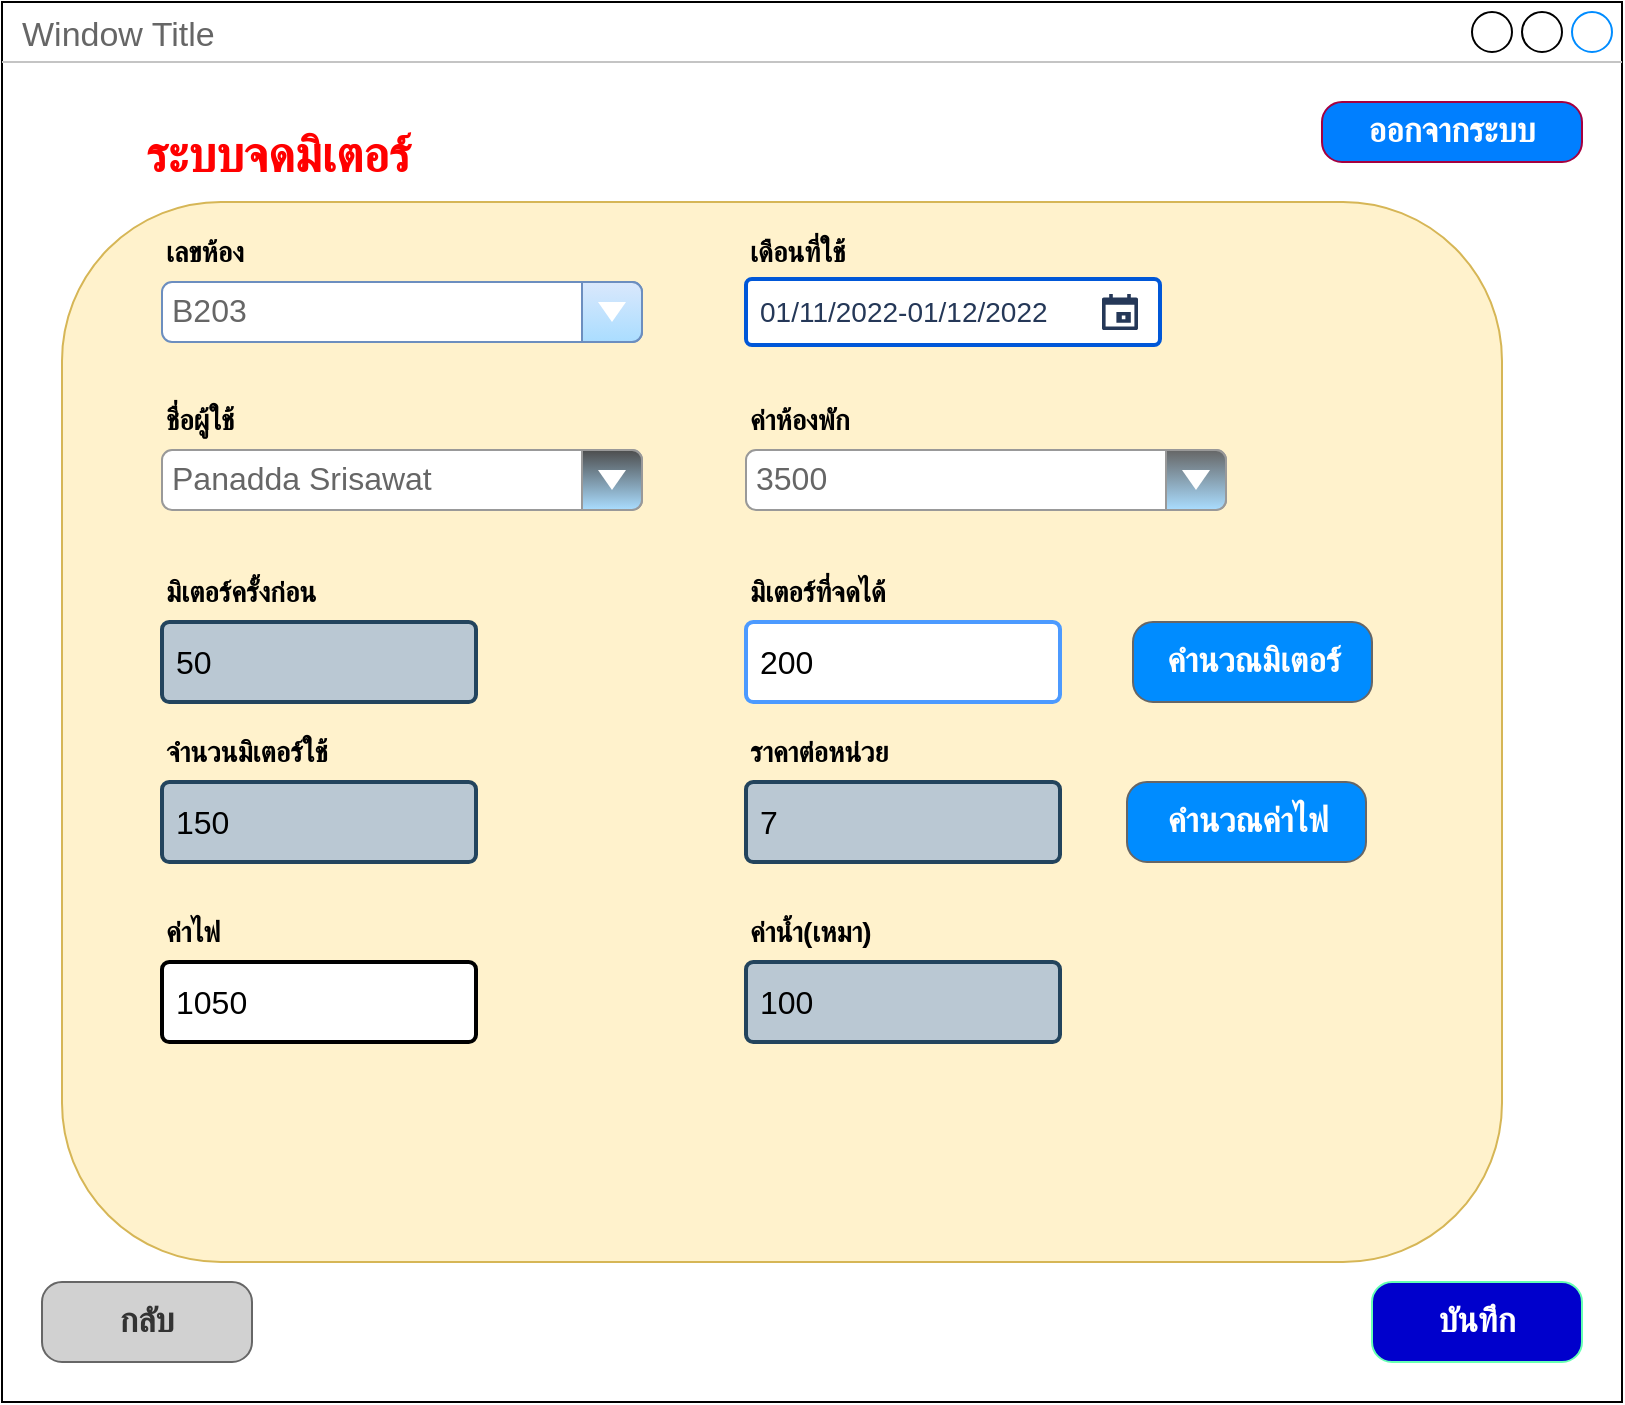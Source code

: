 <mxfile version="20.7.4" type="github" pages="14">
  <diagram id="pACce_eoA6zJGkhBHv7w" name="meter">
    <mxGraphModel dx="983" dy="423" grid="1" gridSize="10" guides="1" tooltips="1" connect="1" arrows="1" fold="1" page="1" pageScale="1" pageWidth="850" pageHeight="1100" math="0" shadow="0">
      <root>
        <mxCell id="0" />
        <mxCell id="1" parent="0" />
        <mxCell id="srml8oLjRkWSXQc64Kba-26" value="Window Title" style="strokeWidth=1;shadow=0;dashed=0;align=center;html=1;shape=mxgraph.mockup.containers.window;align=left;verticalAlign=top;spacingLeft=8;strokeColor2=#008cff;strokeColor3=#c4c4c4;fontColor=#666666;mainText=;fontSize=17;labelBackgroundColor=none;" parent="1" vertex="1">
          <mxGeometry x="30" y="700" width="810" height="700" as="geometry" />
        </mxCell>
        <mxCell id="srml8oLjRkWSXQc64Kba-27" value="" style="rounded=1;whiteSpace=wrap;html=1;fillColor=#fff2cc;strokeColor=#d6b656;" parent="1" vertex="1">
          <mxGeometry x="60" y="800" width="720" height="530" as="geometry" />
        </mxCell>
        <mxCell id="srml8oLjRkWSXQc64Kba-28" value="&lt;span style=&quot;font-size: 14px;&quot;&gt;&lt;b&gt;ค่านํ้า(เหมา)&lt;/b&gt;&lt;/span&gt;" style="text;html=1;strokeColor=none;fillColor=none;align=left;verticalAlign=middle;whiteSpace=wrap;rounded=0;" parent="1" vertex="1">
          <mxGeometry x="402" y="1150" width="120" height="30" as="geometry" />
        </mxCell>
        <mxCell id="srml8oLjRkWSXQc64Kba-29" value="&lt;span style=&quot;font-size: 14px;&quot;&gt;&lt;b&gt;มิเตอร์ครั้งก่อน&lt;/b&gt;&lt;/span&gt;" style="text;html=1;strokeColor=none;fillColor=none;align=left;verticalAlign=middle;whiteSpace=wrap;rounded=0;" parent="1" vertex="1">
          <mxGeometry x="110" y="980" width="180" height="30" as="geometry" />
        </mxCell>
        <mxCell id="srml8oLjRkWSXQc64Kba-30" value="&lt;span style=&quot;font-size: 14px;&quot;&gt;&lt;b&gt;มิเตอร์ที่จดได้&lt;/b&gt;&lt;/span&gt;" style="text;html=1;strokeColor=none;fillColor=none;align=left;verticalAlign=middle;whiteSpace=wrap;rounded=0;" parent="1" vertex="1">
          <mxGeometry x="402" y="980" width="90" height="30" as="geometry" />
        </mxCell>
        <mxCell id="srml8oLjRkWSXQc64Kba-31" value="&lt;span style=&quot;font-size: 14px;&quot;&gt;&lt;b&gt;เลขห้อง&lt;/b&gt;&lt;/span&gt;" style="text;html=1;strokeColor=none;fillColor=none;align=left;verticalAlign=middle;whiteSpace=wrap;rounded=0;" parent="1" vertex="1">
          <mxGeometry x="110" y="810" width="90" height="30" as="geometry" />
        </mxCell>
        <mxCell id="srml8oLjRkWSXQc64Kba-32" value="&lt;font color=&quot;#ffffff&quot;&gt;บันทึก&lt;/font&gt;" style="strokeWidth=1;shadow=0;dashed=0;align=center;html=1;shape=mxgraph.mockup.buttons.button;strokeColor=#66FFB3;mainText=;buttonStyle=round;fontSize=17;fontStyle=1;fillColor=#0000CC;whiteSpace=wrap;" parent="1" vertex="1">
          <mxGeometry x="715" y="1340" width="105" height="40" as="geometry" />
        </mxCell>
        <mxCell id="srml8oLjRkWSXQc64Kba-33" value="&lt;span style=&quot;font-size: 25px;&quot;&gt;&lt;b style=&quot;&quot;&gt;&lt;font color=&quot;#ff0000&quot;&gt;ระบบจดมิเตอร์&lt;span style=&quot;white-space: pre;&quot;&gt; &lt;/span&gt;&lt;/font&gt;&lt;/b&gt;&lt;/span&gt;" style="text;html=1;strokeColor=none;fillColor=none;align=left;verticalAlign=middle;whiteSpace=wrap;rounded=0;" parent="1" vertex="1">
          <mxGeometry x="100" y="760" width="320" height="30" as="geometry" />
        </mxCell>
        <mxCell id="srml8oLjRkWSXQc64Kba-34" value="ออกจากระบบ" style="strokeWidth=1;shadow=0;dashed=0;align=center;html=1;shape=mxgraph.mockup.buttons.button;strokeColor=#A50040;mainText=;buttonStyle=round;fontSize=17;fontStyle=1;fillColor=#007FFF;whiteSpace=wrap;fontColor=#ffffff;" parent="1" vertex="1">
          <mxGeometry x="690" y="750" width="130" height="30" as="geometry" />
        </mxCell>
        <mxCell id="srml8oLjRkWSXQc64Kba-35" value="&lt;span style=&quot;font-size: 14px;&quot;&gt;&lt;b&gt;จำนวนมิเตอร์ใช้&lt;/b&gt;&lt;/span&gt;" style="text;html=1;strokeColor=none;fillColor=none;align=left;verticalAlign=middle;whiteSpace=wrap;rounded=0;" parent="1" vertex="1">
          <mxGeometry x="110" y="1060" width="120" height="30" as="geometry" />
        </mxCell>
        <mxCell id="srml8oLjRkWSXQc64Kba-36" value="&lt;font style=&quot;font-size: 16px;&quot; color=&quot;#666666&quot;&gt;B203&lt;/font&gt;" style="strokeWidth=1;shadow=0;dashed=0;align=center;html=1;shape=mxgraph.mockup.forms.comboBox;align=left;fillColor2=#aaddff;mainText=;fontSize=17;spacingLeft=3;fillColor=#dae8fc;strokeColor=#6c8ebf;" parent="1" vertex="1">
          <mxGeometry x="110" y="840" width="240" height="30" as="geometry" />
        </mxCell>
        <mxCell id="srml8oLjRkWSXQc64Kba-37" value="กลับ" style="strokeWidth=1;shadow=0;dashed=0;align=center;html=1;shape=mxgraph.mockup.buttons.button;strokeColor=#666666;mainText=;buttonStyle=round;fontSize=17;fontStyle=1;fillColor=#D1D1D1;whiteSpace=wrap;fontColor=#333333;" parent="1" vertex="1">
          <mxGeometry x="50" y="1340" width="105" height="40" as="geometry" />
        </mxCell>
        <mxCell id="srml8oLjRkWSXQc64Kba-38" value="&lt;span style=&quot;font-size: 14px;&quot;&gt;&lt;b&gt;ค่าไฟ&lt;/b&gt;&lt;/span&gt;" style="text;html=1;strokeColor=none;fillColor=none;align=left;verticalAlign=middle;whiteSpace=wrap;rounded=0;" parent="1" vertex="1">
          <mxGeometry x="110" y="1150" width="90" height="30" as="geometry" />
        </mxCell>
        <mxCell id="srml8oLjRkWSXQc64Kba-39" value="&lt;span style=&quot;font-size: 14px;&quot;&gt;&lt;b&gt;ราคาต่อหน่วย&lt;/b&gt;&lt;/span&gt;" style="text;html=1;strokeColor=none;fillColor=none;align=left;verticalAlign=middle;whiteSpace=wrap;rounded=0;" parent="1" vertex="1">
          <mxGeometry x="402" y="1060" width="90" height="30" as="geometry" />
        </mxCell>
        <mxCell id="srml8oLjRkWSXQc64Kba-40" value="&lt;span style=&quot;font-size: 14px;&quot;&gt;&lt;b&gt;เดือนที่ใช้&lt;/b&gt;&lt;/span&gt;" style="text;html=1;strokeColor=none;fillColor=none;align=left;verticalAlign=middle;whiteSpace=wrap;rounded=0;" parent="1" vertex="1">
          <mxGeometry x="402" y="810" width="120" height="30" as="geometry" />
        </mxCell>
        <mxCell id="srml8oLjRkWSXQc64Kba-41" value="&lt;font style=&quot;font-size: 14px;&quot;&gt;01/11/2022-01/12/2022&lt;/font&gt;" style="rounded=1;arcSize=9;fillColor=#ffffff;align=left;spacingLeft=5;strokeColor=#0057D8;html=1;strokeWidth=2;fontColor=#253858;fontSize=12" parent="1" vertex="1">
          <mxGeometry x="402" y="838.5" width="207" height="33" as="geometry" />
        </mxCell>
        <mxCell id="srml8oLjRkWSXQc64Kba-42" value="" style="shape=mxgraph.gmdl.calendar;fillColor=#253858;strokeColor=none" parent="srml8oLjRkWSXQc64Kba-41" vertex="1">
          <mxGeometry x="1" y="0.5" width="18" height="18" relative="1" as="geometry">
            <mxPoint x="-29" y="-9" as="offset" />
          </mxGeometry>
        </mxCell>
        <mxCell id="srml8oLjRkWSXQc64Kba-43" value="&lt;font style=&quot;font-size: 16px;&quot;&gt;200&lt;/font&gt;" style="rounded=1;arcSize=9;align=left;spacingLeft=5;strokeColor=#4C9AFF;html=1;strokeWidth=2;fontSize=12" parent="1" vertex="1">
          <mxGeometry x="402" y="1010" width="157" height="40" as="geometry" />
        </mxCell>
        <mxCell id="srml8oLjRkWSXQc64Kba-44" value="คำนวณมิเตอร์" style="strokeWidth=1;shadow=0;dashed=0;align=center;html=1;shape=mxgraph.mockup.buttons.button;strokeColor=#666666;fontColor=#ffffff;mainText=;buttonStyle=round;fontSize=17;fontStyle=1;fillColor=#008cff;whiteSpace=wrap;" parent="1" vertex="1">
          <mxGeometry x="595.5" y="1010" width="119.5" height="40" as="geometry" />
        </mxCell>
        <mxCell id="srml8oLjRkWSXQc64Kba-45" value="&lt;font style=&quot;font-size: 16px;&quot;&gt;150&lt;/font&gt;" style="rounded=1;arcSize=9;align=left;spacingLeft=5;strokeColor=#23445d;html=1;strokeWidth=2;fontSize=12;fillColor=#bac8d3;" parent="1" vertex="1">
          <mxGeometry x="110" y="1090" width="157" height="40" as="geometry" />
        </mxCell>
        <mxCell id="srml8oLjRkWSXQc64Kba-46" value="&lt;font style=&quot;font-size: 16px;&quot;&gt;7&lt;/font&gt;" style="rounded=1;arcSize=9;align=left;spacingLeft=5;strokeColor=#23445d;html=1;strokeWidth=2;fontSize=12;fillColor=#bac8d3;" parent="1" vertex="1">
          <mxGeometry x="402" y="1090" width="157" height="40" as="geometry" />
        </mxCell>
        <mxCell id="srml8oLjRkWSXQc64Kba-47" value="คำนวณค่าไฟ" style="strokeWidth=1;shadow=0;dashed=0;align=center;html=1;shape=mxgraph.mockup.buttons.button;strokeColor=#666666;fontColor=#ffffff;mainText=;buttonStyle=round;fontSize=17;fontStyle=1;fillColor=#008cff;whiteSpace=wrap;" parent="1" vertex="1">
          <mxGeometry x="592.5" y="1090" width="119.5" height="40" as="geometry" />
        </mxCell>
        <mxCell id="srml8oLjRkWSXQc64Kba-48" value="&lt;font style=&quot;font-size: 16px;&quot;&gt;1050&lt;/font&gt;" style="rounded=1;arcSize=9;align=left;spacingLeft=5;html=1;strokeWidth=2;fontSize=12;" parent="1" vertex="1">
          <mxGeometry x="110" y="1180" width="157" height="40" as="geometry" />
        </mxCell>
        <mxCell id="srml8oLjRkWSXQc64Kba-49" value="&lt;font style=&quot;font-size: 16px;&quot;&gt;100&lt;/font&gt;" style="rounded=1;arcSize=9;align=left;spacingLeft=5;strokeColor=#23445d;html=1;strokeWidth=2;fontSize=12;fillColor=#bac8d3;" parent="1" vertex="1">
          <mxGeometry x="402" y="1180" width="157" height="40" as="geometry" />
        </mxCell>
        <mxCell id="nW5VQbc_ZxpsA2otcYb8-1" value="&lt;font style=&quot;font-size: 16px;&quot;&gt;50&lt;/font&gt;" style="rounded=1;arcSize=9;align=left;spacingLeft=5;strokeColor=#23445d;html=1;strokeWidth=2;fontSize=12;fillColor=#bac8d3;" parent="1" vertex="1">
          <mxGeometry x="110" y="1010" width="157" height="40" as="geometry" />
        </mxCell>
        <mxCell id="nX753P0ocUIHsAxbUP-b-1" value="&lt;font style=&quot;font-size: 16px;&quot;&gt;Panadda Srisawat&lt;/font&gt;" style="strokeWidth=1;shadow=0;dashed=0;align=center;html=1;shape=mxgraph.mockup.forms.comboBox;strokeColor=#999999;fillColor=#4D4D4D;align=left;fillColor2=#aaddff;mainText=;fontColor=#666666;fontSize=17;spacingLeft=3;" parent="1" vertex="1">
          <mxGeometry x="110" y="924" width="240" height="30" as="geometry" />
        </mxCell>
        <mxCell id="Ee-s5N4x7X4JjKIKPlF4-1" value="&lt;span style=&quot;font-size: 14px;&quot;&gt;&lt;b&gt;ชื่อผู้ใช้&lt;/b&gt;&lt;/span&gt;" style="text;html=1;strokeColor=none;fillColor=none;align=left;verticalAlign=middle;whiteSpace=wrap;rounded=0;" parent="1" vertex="1">
          <mxGeometry x="110" y="894" width="90" height="30" as="geometry" />
        </mxCell>
        <mxCell id="4oCRQ02Oh7yXwYSWQT9P-1" value="&lt;font style=&quot;font-size: 16px;&quot;&gt;3500&lt;/font&gt;" style="strokeWidth=1;shadow=0;dashed=0;align=center;html=1;shape=mxgraph.mockup.forms.comboBox;strokeColor=#999999;fillColor=#666666;align=left;fillColor2=#aaddff;mainText=;fontColor=#666666;fontSize=17;spacingLeft=3;" parent="1" vertex="1">
          <mxGeometry x="402" y="924" width="240" height="30" as="geometry" />
        </mxCell>
        <mxCell id="4oCRQ02Oh7yXwYSWQT9P-2" value="&lt;span style=&quot;font-size: 14px;&quot;&gt;&lt;b&gt;ค่าห้องพัก&lt;/b&gt;&lt;/span&gt;" style="text;html=1;strokeColor=none;fillColor=none;align=left;verticalAlign=middle;whiteSpace=wrap;rounded=0;" parent="1" vertex="1">
          <mxGeometry x="402" y="894" width="120" height="30" as="geometry" />
        </mxCell>
      </root>
    </mxGraphModel>
  </diagram>
  <diagram id="rkrF7DyD5McKqvtIe-qx" name="Bill">
    <mxGraphModel dx="1942" dy="-244" grid="1" gridSize="10" guides="1" tooltips="1" connect="1" arrows="1" fold="1" page="1" pageScale="1" pageWidth="850" pageHeight="1100" math="0" shadow="0">
      <root>
        <mxCell id="0" />
        <mxCell id="1" parent="0" />
        <mxCell id="MYCP2dLnYumq_F9Uij-c-80" value="Window Title" style="strokeWidth=1;shadow=0;dashed=0;align=center;html=1;shape=mxgraph.mockup.containers.window;align=left;verticalAlign=top;spacingLeft=8;strokeColor2=#008cff;strokeColor3=#c4c4c4;fontColor=#666666;mainText=;fontSize=17;labelBackgroundColor=none;" parent="1" vertex="1">
          <mxGeometry y="1730" width="810" height="1000" as="geometry" />
        </mxCell>
        <mxCell id="MYCP2dLnYumq_F9Uij-c-81" value="" style="rounded=1;whiteSpace=wrap;html=1;fillColor=#fff2cc;strokeColor=#d6b656;" parent="1" vertex="1">
          <mxGeometry x="57.5" y="1850" width="695" height="800" as="geometry" />
        </mxCell>
        <mxCell id="MYCP2dLnYumq_F9Uij-c-82" value="&lt;font style=&quot;font-size: 16px;&quot;&gt;Panadda Srisawat&lt;/font&gt;" style="strokeWidth=1;shadow=0;dashed=0;align=center;html=1;shape=mxgraph.mockup.forms.comboBox;strokeColor=#999999;fillColor=#4D4D4D;align=left;fillColor2=#aaddff;mainText=;fontColor=#666666;fontSize=17;spacingLeft=3;" parent="1" vertex="1">
          <mxGeometry x="425" y="1887.5" width="240" height="30" as="geometry" />
        </mxCell>
        <mxCell id="MYCP2dLnYumq_F9Uij-c-83" value="&lt;font style=&quot;font-size: 16px;&quot;&gt;ชื่อผู้เช่า&lt;/font&gt;" style="text;html=1;strokeColor=none;fillColor=none;align=left;verticalAlign=middle;whiteSpace=wrap;rounded=0;" parent="1" vertex="1">
          <mxGeometry x="425" y="1857.5" width="120" height="30" as="geometry" />
        </mxCell>
        <mxCell id="MYCP2dLnYumq_F9Uij-c-84" value="&lt;font style=&quot;font-size: 16px;&quot;&gt;มิเตอร์ครั้งก่อน&lt;/font&gt;" style="text;html=1;strokeColor=none;fillColor=none;align=left;verticalAlign=middle;whiteSpace=wrap;rounded=0;" parent="1" vertex="1">
          <mxGeometry x="125" y="1997.5" width="180" height="30" as="geometry" />
        </mxCell>
        <mxCell id="MYCP2dLnYumq_F9Uij-c-85" value="&lt;font style=&quot;font-size: 16px;&quot;&gt;มิเตอร์ที่จดได้&lt;/font&gt;" style="text;html=1;strokeColor=none;fillColor=none;align=left;verticalAlign=middle;whiteSpace=wrap;rounded=0;" parent="1" vertex="1">
          <mxGeometry x="425" y="1997.5" width="130" height="30" as="geometry" />
        </mxCell>
        <mxCell id="MYCP2dLnYumq_F9Uij-c-86" value="&lt;font style=&quot;font-size: 16px;&quot;&gt;เลขห้อง&lt;/font&gt;" style="text;html=1;strokeColor=none;fillColor=none;align=left;verticalAlign=middle;whiteSpace=wrap;rounded=0;" parent="1" vertex="1">
          <mxGeometry x="125" y="1857.5" width="90" height="30" as="geometry" />
        </mxCell>
        <mxCell id="MYCP2dLnYumq_F9Uij-c-87" value="&lt;font color=&quot;#ffffff&quot;&gt;บันทึก&lt;/font&gt;" style="strokeWidth=1;shadow=0;dashed=0;align=center;html=1;shape=mxgraph.mockup.buttons.button;strokeColor=#66FFB3;mainText=;buttonStyle=round;fontSize=17;fontStyle=1;fillColor=#0000CC;whiteSpace=wrap;" parent="1" vertex="1">
          <mxGeometry x="690" y="2660" width="105" height="40" as="geometry" />
        </mxCell>
        <mxCell id="MYCP2dLnYumq_F9Uij-c-88" value="&lt;h1&gt;&lt;span style=&quot;font-size: 25px;&quot;&gt;&lt;b style=&quot;&quot;&gt;&lt;font color=&quot;#ff0000&quot;&gt;ระบบบิลชำระค่าเช่า&lt;span style=&quot;white-space: pre;&quot;&gt; &lt;/span&gt;&lt;/font&gt;&lt;/b&gt;&lt;/span&gt;&lt;/h1&gt;" style="text;html=1;strokeColor=none;fillColor=none;align=left;verticalAlign=middle;whiteSpace=wrap;rounded=0;" parent="1" vertex="1">
          <mxGeometry x="115" y="1797.5" width="320" height="30" as="geometry" />
        </mxCell>
        <mxCell id="MYCP2dLnYumq_F9Uij-c-89" value="ออกจากระบบ" style="strokeWidth=1;shadow=0;dashed=0;align=center;html=1;shape=mxgraph.mockup.buttons.button;strokeColor=#A50040;mainText=;buttonStyle=round;fontSize=17;fontStyle=1;fillColor=#007FFF;whiteSpace=wrap;fontColor=#ffffff;" parent="1" vertex="1">
          <mxGeometry x="665" y="1787.5" width="130" height="30" as="geometry" />
        </mxCell>
        <mxCell id="MYCP2dLnYumq_F9Uij-c-90" value="&lt;font style=&quot;font-size: 16px;&quot;&gt;จำนวนมิเตอร์ใช้&lt;/font&gt;" style="text;html=1;strokeColor=none;fillColor=none;align=left;verticalAlign=middle;whiteSpace=wrap;rounded=0;" parent="1" vertex="1">
          <mxGeometry x="125" y="2057.5" width="120" height="30" as="geometry" />
        </mxCell>
        <mxCell id="MYCP2dLnYumq_F9Uij-c-91" value="&lt;font style=&quot;font-size: 16px;&quot; color=&quot;#666666&quot;&gt;B203&lt;/font&gt;" style="strokeWidth=1;shadow=0;dashed=0;align=center;html=1;shape=mxgraph.mockup.forms.comboBox;align=left;fillColor2=#aaddff;mainText=;fontSize=17;spacingLeft=3;fillColor=#dae8fc;strokeColor=#6c8ebf;" parent="1" vertex="1">
          <mxGeometry x="125" y="1887.5" width="240" height="30" as="geometry" />
        </mxCell>
        <mxCell id="MYCP2dLnYumq_F9Uij-c-92" value="กลับ" style="strokeWidth=1;shadow=0;dashed=0;align=center;html=1;shape=mxgraph.mockup.buttons.button;strokeColor=#666666;mainText=;buttonStyle=round;fontSize=17;fontStyle=1;fillColor=#D1D1D1;whiteSpace=wrap;fontColor=#333333;" parent="1" vertex="1">
          <mxGeometry x="20" y="2670" width="105" height="40" as="geometry" />
        </mxCell>
        <mxCell id="MYCP2dLnYumq_F9Uij-c-93" value="&lt;font style=&quot;font-size: 16px;&quot;&gt;ค่าไฟ&lt;/font&gt;" style="text;html=1;strokeColor=none;fillColor=none;align=left;verticalAlign=middle;whiteSpace=wrap;rounded=0;" parent="1" vertex="1">
          <mxGeometry x="125" y="2117.5" width="90" height="30" as="geometry" />
        </mxCell>
        <mxCell id="MYCP2dLnYumq_F9Uij-c-94" value="&lt;font style=&quot;font-size: 16px;&quot;&gt;ราคาต่อหน่วย&lt;/font&gt;" style="text;html=1;strokeColor=none;fillColor=none;align=left;verticalAlign=middle;whiteSpace=wrap;rounded=0;" parent="1" vertex="1">
          <mxGeometry x="425" y="2057.5" width="105" height="30" as="geometry" />
        </mxCell>
        <mxCell id="MYCP2dLnYumq_F9Uij-c-95" value="&lt;font style=&quot;font-size: 16px;&quot;&gt;ค่านํ้าเหมา&lt;/font&gt;" style="text;html=1;strokeColor=none;fillColor=none;align=left;verticalAlign=middle;whiteSpace=wrap;rounded=0;" parent="1" vertex="1">
          <mxGeometry x="425" y="2117.5" width="120" height="30" as="geometry" />
        </mxCell>
        <mxCell id="MYCP2dLnYumq_F9Uij-c-96" value="&lt;font style=&quot;font-size: 16px;&quot;&gt;3500&lt;/font&gt;" style="strokeWidth=1;shadow=0;dashed=0;align=center;html=1;shape=mxgraph.mockup.forms.comboBox;strokeColor=#999999;fillColor=#666666;align=left;fillColor2=#aaddff;mainText=;fontColor=#666666;fontSize=17;spacingLeft=3;" parent="1" vertex="1">
          <mxGeometry x="125" y="1957.5" width="240" height="30" as="geometry" />
        </mxCell>
        <mxCell id="MYCP2dLnYumq_F9Uij-c-97" value="&lt;font style=&quot;font-size: 16px;&quot;&gt;ค่าเฟอร์นิเจอร์&lt;/font&gt;" style="text;html=1;strokeColor=none;fillColor=none;align=left;verticalAlign=middle;whiteSpace=wrap;rounded=0;" parent="1" vertex="1">
          <mxGeometry x="425" y="1927.5" width="110" height="30" as="geometry" />
        </mxCell>
        <mxCell id="MYCP2dLnYumq_F9Uij-c-98" value="&lt;font style=&quot;font-size: 16px;&quot;&gt;วันที่บันทึก&lt;/font&gt;" style="text;html=1;strokeColor=none;fillColor=none;align=left;verticalAlign=middle;whiteSpace=wrap;rounded=0;" parent="1" vertex="1">
          <mxGeometry x="350" y="2317.5" width="110" height="47.5" as="geometry" />
        </mxCell>
        <mxCell id="MYCP2dLnYumq_F9Uij-c-144" value="&lt;font style=&quot;font-size: 16px;&quot;&gt;ค่าห้องพัก&lt;/font&gt;" style="text;html=1;strokeColor=none;fillColor=none;align=left;verticalAlign=middle;whiteSpace=wrap;rounded=0;" parent="1" vertex="1">
          <mxGeometry x="125" y="1927.5" width="110" height="30" as="geometry" />
        </mxCell>
        <mxCell id="MYCP2dLnYumq_F9Uij-c-145" value="&lt;font style=&quot;font-size: 16px;&quot;&gt;รวมค่าใช้จ่าย&lt;/font&gt;" style="text;html=1;strokeColor=none;fillColor=none;align=left;verticalAlign=middle;whiteSpace=wrap;rounded=0;" parent="1" vertex="1">
          <mxGeometry x="425" y="2187.5" width="90" height="30" as="geometry" />
        </mxCell>
        <mxCell id="MYCP2dLnYumq_F9Uij-c-150" value="&lt;font style=&quot;font-size: 16px;&quot;&gt;6650&lt;/font&gt;" style="rounded=1;arcSize=9;align=left;spacingLeft=5;strokeColor=#23445d;html=1;strokeWidth=2;fontSize=12;fillColor=#bac8d3;" parent="1" vertex="1">
          <mxGeometry x="425" y="2217.5" width="235" height="33" as="geometry" />
        </mxCell>
        <mxCell id="MYCP2dLnYumq_F9Uij-c-151" value="&lt;p style=&quot;font-size: 16px;&quot;&gt;&lt;font color=&quot;#0000ff&quot; style=&quot;font-size: 16px;&quot; data-font-src=&quot;https://fonts.googleapis.com/css?family=Architects+Daughter&quot;&gt;&lt;b&gt;วิธีการชำระเงิน&lt;/b&gt;&lt;/font&gt;&lt;/p&gt;&lt;p style=&quot;font-size: 14px;&quot;&gt;&lt;font color=&quot;#0000ff&quot; style=&quot;font-size: 14px;&quot;&gt;&lt;font style=&quot;font-size: 14px;&quot; data-font-src=&quot;https://fonts.googleapis.com/css?family=Architects+Daughter&quot;&gt;โอนผ่านบัญชี ธ.กรุงไทย&amp;nbsp;&lt;br&gt;&lt;/font&gt;&lt;font style=&quot;font-size: 14px;&quot; data-font-src=&quot;https://fonts.googleapis.com/css?family=Architects+Daughter&quot;&gt;ชื่อบัญชี บจ.เอสอี เพลส&lt;br&gt; &lt;/font&gt;&lt;font style=&quot;font-size: 14px;&quot; data-font-src=&quot;https://fonts.googleapis.com/css?family=Architects+Daughter&quot;&gt;สาขามหาวิทยาลัยเทคโนโลยีสุรนารี&lt;br&gt;&lt;/font&gt;&lt;font style=&quot;font-size: 14px;&quot; data-font-src=&quot;https://fonts.googleapis.com/css?family=Architects+Daughter&quot;&gt;เลขที่บัญชี 779-4-98755-4&lt;/font&gt;&lt;/font&gt;&lt;/p&gt;" style="text;html=1;strokeColor=none;fillColor=none;align=left;verticalAlign=middle;whiteSpace=wrap;rounded=0;" parent="1" vertex="1">
          <mxGeometry x="130" y="2187.5" width="235" height="130" as="geometry" />
        </mxCell>
        <mxCell id="MYCP2dLnYumq_F9Uij-c-152" value="&lt;font style=&quot;font-size: 16px;&quot;&gt;50&lt;/font&gt;" style="rounded=1;arcSize=9;align=left;spacingLeft=5;strokeColor=#23445d;html=1;strokeWidth=2;fontSize=12;fillColor=#bac8d3;" parent="1" vertex="1">
          <mxGeometry x="130" y="2027.5" width="240" height="33" as="geometry" />
        </mxCell>
        <mxCell id="MYCP2dLnYumq_F9Uij-c-153" value="&lt;font style=&quot;font-size: 16px;&quot;&gt;200&lt;/font&gt;" style="rounded=1;arcSize=9;align=left;spacingLeft=5;strokeColor=#23445d;html=1;strokeWidth=2;fontSize=12;fillColor=#bac8d3;" parent="1" vertex="1">
          <mxGeometry x="425" y="2027.5" width="240" height="33" as="geometry" />
        </mxCell>
        <mxCell id="MYCP2dLnYumq_F9Uij-c-154" value="&lt;font style=&quot;font-size: 16px;&quot;&gt;7&lt;/font&gt;" style="rounded=1;arcSize=9;align=left;spacingLeft=5;strokeColor=#23445d;html=1;strokeWidth=2;fontSize=12;fillColor=#bac8d3;" parent="1" vertex="1">
          <mxGeometry x="425" y="2087.5" width="240" height="33" as="geometry" />
        </mxCell>
        <mxCell id="MYCP2dLnYumq_F9Uij-c-155" value="&lt;font style=&quot;font-size: 16px;&quot;&gt;150&lt;/font&gt;" style="rounded=1;arcSize=9;align=left;spacingLeft=5;strokeColor=#23445d;html=1;strokeWidth=2;fontSize=12;fillColor=#bac8d3;" parent="1" vertex="1">
          <mxGeometry x="130" y="2087.5" width="240" height="33" as="geometry" />
        </mxCell>
        <mxCell id="MYCP2dLnYumq_F9Uij-c-156" value="&lt;font style=&quot;font-size: 16px;&quot;&gt;1050&lt;/font&gt;" style="rounded=1;arcSize=9;align=left;spacingLeft=5;strokeColor=#23445d;html=1;strokeWidth=2;fontSize=12;fillColor=#bac8d3;" parent="1" vertex="1">
          <mxGeometry x="130" y="2147.5" width="240" height="33" as="geometry" />
        </mxCell>
        <mxCell id="MYCP2dLnYumq_F9Uij-c-157" value="&lt;font style=&quot;font-size: 16px;&quot;&gt;100&lt;/font&gt;" style="rounded=1;arcSize=9;align=left;spacingLeft=5;strokeColor=#23445d;html=1;strokeWidth=2;fontSize=12;fillColor=#bac8d3;" parent="1" vertex="1">
          <mxGeometry x="425" y="2147.5" width="240" height="33" as="geometry" />
        </mxCell>
        <mxCell id="MYCP2dLnYumq_F9Uij-c-158" value="&lt;font style=&quot;font-size: 16px;&quot;&gt;2000&lt;/font&gt;" style="rounded=1;arcSize=9;align=left;spacingLeft=5;strokeColor=#23445d;html=1;strokeWidth=2;fontSize=12;fillColor=#bac8d3;" parent="1" vertex="1">
          <mxGeometry x="425" y="1954.5" width="240" height="33" as="geometry" />
        </mxCell>
        <mxCell id="YIO1q8tpDkuwKN6gAcEO-58" value="" style="shape=rect;fillColor=#ffffff;strokeColor=#eeeeee;shadow=1;fontSize=16;" parent="1" vertex="1">
          <mxGeometry x="165" y="2365" width="480" height="260" as="geometry" />
        </mxCell>
        <mxCell id="YIO1q8tpDkuwKN6gAcEO-59" value="Thu,&#xa;Dec 13" style="shape=rect;fillColor=#009688;fontColor=#ffffff;strokeColor=none;align=left;spacing=16;fontSize=33;verticalAlign=top;spacingTop=14;" parent="YIO1q8tpDkuwKN6gAcEO-58" vertex="1">
          <mxGeometry width="157.5" height="260" as="geometry" />
        </mxCell>
        <mxCell id="YIO1q8tpDkuwKN6gAcEO-60" value="2022" style="text;verticalAlign=middle;fontColor=#FFFFFF;spacingTop=6;spacing=16;fontSize=15;textOpacity=70;resizeWidth=1;" parent="YIO1q8tpDkuwKN6gAcEO-59" vertex="1">
          <mxGeometry width="157.5" height="40" relative="1" as="geometry" />
        </mxCell>
        <mxCell id="YIO1q8tpDkuwKN6gAcEO-61" value="&lt;" style="text;verticalAlign=middle;fontColor=#4D4D4D;spacingTop=6;spacing=16;fontSize=20;align=center;resizeWidth=1;" parent="YIO1q8tpDkuwKN6gAcEO-58" vertex="1">
          <mxGeometry x="0.326" width="46.875" height="40" relative="1" as="geometry" />
        </mxCell>
        <mxCell id="YIO1q8tpDkuwKN6gAcEO-62" value="Dec 2022" style="text;verticalAlign=middle;fontColor=#4D4D4D;spacingTop=6;spacing=16;fontSize=13;align=center;fontStyle=1;resizeWidth=1;" parent="YIO1q8tpDkuwKN6gAcEO-58" vertex="1">
          <mxGeometry x="0.43" width="226.875" height="40" relative="1" as="geometry" />
        </mxCell>
        <mxCell id="YIO1q8tpDkuwKN6gAcEO-63" value="&gt;" style="text;verticalAlign=middle;fontColor=#4D4D4D;spacingTop=6;spacing=16;fontSize=20;align=center;resizeWidth=1;" parent="YIO1q8tpDkuwKN6gAcEO-58" vertex="1">
          <mxGeometry x="0.902" width="46.875" height="40" relative="1" as="geometry" />
        </mxCell>
        <mxCell id="YIO1q8tpDkuwKN6gAcEO-64" value="S" style="text;verticalAlign=middle;align=center;fontColor=#808080;resizeWidth=1;fontSize=16;" parent="YIO1q8tpDkuwKN6gAcEO-58" vertex="1">
          <mxGeometry x="0.326" width="48.75" height="32" relative="1" as="geometry">
            <mxPoint y="36" as="offset" />
          </mxGeometry>
        </mxCell>
        <mxCell id="YIO1q8tpDkuwKN6gAcEO-65" value="M" style="text;verticalAlign=middle;align=center;fontColor=#808080;resizeWidth=1;fontSize=16;" parent="YIO1q8tpDkuwKN6gAcEO-58" vertex="1">
          <mxGeometry x="0.43" width="45" height="32" relative="1" as="geometry">
            <mxPoint y="36" as="offset" />
          </mxGeometry>
        </mxCell>
        <mxCell id="YIO1q8tpDkuwKN6gAcEO-66" value="T" style="text;verticalAlign=middle;align=center;fontColor=#808080;resizeWidth=1;fontSize=16;" parent="YIO1q8tpDkuwKN6gAcEO-58" vertex="1">
          <mxGeometry x="0.523" width="45" height="32" relative="1" as="geometry">
            <mxPoint y="36" as="offset" />
          </mxGeometry>
        </mxCell>
        <mxCell id="YIO1q8tpDkuwKN6gAcEO-67" value="W" style="text;verticalAlign=middle;align=center;fontColor=#808080;resizeWidth=1;fontSize=16;" parent="YIO1q8tpDkuwKN6gAcEO-58" vertex="1">
          <mxGeometry x="0.617" width="45" height="32" relative="1" as="geometry">
            <mxPoint y="36" as="offset" />
          </mxGeometry>
        </mxCell>
        <mxCell id="YIO1q8tpDkuwKN6gAcEO-68" value="T" style="text;verticalAlign=middle;align=center;fontColor=#808080;resizeWidth=1;fontSize=16;" parent="YIO1q8tpDkuwKN6gAcEO-58" vertex="1">
          <mxGeometry x="0.711" width="45" height="32" relative="1" as="geometry">
            <mxPoint y="36" as="offset" />
          </mxGeometry>
        </mxCell>
        <mxCell id="YIO1q8tpDkuwKN6gAcEO-69" value="F" style="text;verticalAlign=middle;align=center;fontColor=#808080;resizeWidth=1;fontSize=16;" parent="YIO1q8tpDkuwKN6gAcEO-58" vertex="1">
          <mxGeometry x="0.805" width="45" height="32" relative="1" as="geometry">
            <mxPoint y="36" as="offset" />
          </mxGeometry>
        </mxCell>
        <mxCell id="YIO1q8tpDkuwKN6gAcEO-70" value="S" style="text;verticalAlign=middle;align=center;fontColor=#808080;resizeWidth=1;fontSize=16;" parent="YIO1q8tpDkuwKN6gAcEO-58" vertex="1">
          <mxGeometry x="0.898" width="48.75" height="32" relative="1" as="geometry">
            <mxPoint y="36" as="offset" />
          </mxGeometry>
        </mxCell>
        <mxCell id="YIO1q8tpDkuwKN6gAcEO-71" value="1" style="text;verticalAlign=middle;align=center;fontColor=#4D4D4D;fontStyle=1;resizeWidth=1;fontSize=16;" parent="YIO1q8tpDkuwKN6gAcEO-58" vertex="1">
          <mxGeometry x="0.898" width="45.938" height="32" relative="1" as="geometry">
            <mxPoint y="68" as="offset" />
          </mxGeometry>
        </mxCell>
        <mxCell id="YIO1q8tpDkuwKN6gAcEO-72" value="2" style="text;verticalAlign=middle;align=center;fontColor=#4D4D4D;fontStyle=1;resizeWidth=1;fontSize=16;" parent="YIO1q8tpDkuwKN6gAcEO-58" vertex="1">
          <mxGeometry x="0.326" width="45.938" height="32" relative="1" as="geometry">
            <mxPoint y="100" as="offset" />
          </mxGeometry>
        </mxCell>
        <mxCell id="YIO1q8tpDkuwKN6gAcEO-73" value="3" style="text;verticalAlign=middle;align=center;fontColor=#4D4D4D;fontStyle=1;resizeWidth=1;fontSize=16;" parent="YIO1q8tpDkuwKN6gAcEO-58" vertex="1">
          <mxGeometry x="0.43" width="43.125" height="32" relative="1" as="geometry">
            <mxPoint y="100" as="offset" />
          </mxGeometry>
        </mxCell>
        <mxCell id="YIO1q8tpDkuwKN6gAcEO-74" value="4" style="text;verticalAlign=middle;align=center;fontColor=#4D4D4D;fontStyle=1;resizeWidth=1;fontSize=16;" parent="YIO1q8tpDkuwKN6gAcEO-58" vertex="1">
          <mxGeometry x="0.523" width="43.125" height="32" relative="1" as="geometry">
            <mxPoint y="100" as="offset" />
          </mxGeometry>
        </mxCell>
        <mxCell id="YIO1q8tpDkuwKN6gAcEO-75" value="5" style="text;verticalAlign=middle;align=center;fontColor=#4D4D4D;fontStyle=1;resizeWidth=1;fontSize=16;" parent="YIO1q8tpDkuwKN6gAcEO-58" vertex="1">
          <mxGeometry x="0.617" width="43.125" height="32" relative="1" as="geometry">
            <mxPoint y="100" as="offset" />
          </mxGeometry>
        </mxCell>
        <mxCell id="YIO1q8tpDkuwKN6gAcEO-76" value="6" style="text;verticalAlign=middle;align=center;fontColor=#4D4D4D;fontStyle=1;resizeWidth=1;fontSize=16;" parent="YIO1q8tpDkuwKN6gAcEO-58" vertex="1">
          <mxGeometry x="0.711" width="43.125" height="32" relative="1" as="geometry">
            <mxPoint y="100" as="offset" />
          </mxGeometry>
        </mxCell>
        <mxCell id="YIO1q8tpDkuwKN6gAcEO-77" value="7" style="text;verticalAlign=middle;align=center;fontColor=#009688;fontStyle=1;resizeWidth=1;fontSize=16;" parent="YIO1q8tpDkuwKN6gAcEO-58" vertex="1">
          <mxGeometry x="0.805" width="43.125" height="32" relative="1" as="geometry">
            <mxPoint y="100" as="offset" />
          </mxGeometry>
        </mxCell>
        <mxCell id="YIO1q8tpDkuwKN6gAcEO-78" value="8" style="text;verticalAlign=middle;align=center;fontColor=#4D4D4D;fontStyle=1;resizeWidth=1;fontSize=16;" parent="YIO1q8tpDkuwKN6gAcEO-58" vertex="1">
          <mxGeometry x="0.898" width="45.938" height="32" relative="1" as="geometry">
            <mxPoint y="100" as="offset" />
          </mxGeometry>
        </mxCell>
        <mxCell id="YIO1q8tpDkuwKN6gAcEO-79" value="9" style="text;verticalAlign=middle;align=center;fontColor=#4D4D4D;fontStyle=1;resizeWidth=1;fontSize=16;" parent="YIO1q8tpDkuwKN6gAcEO-58" vertex="1">
          <mxGeometry x="0.326" width="45.938" height="32" relative="1" as="geometry">
            <mxPoint y="132" as="offset" />
          </mxGeometry>
        </mxCell>
        <mxCell id="YIO1q8tpDkuwKN6gAcEO-80" value="10" style="text;verticalAlign=middle;align=center;fontColor=#4D4D4D;fontStyle=1;resizeWidth=1;fontSize=16;" parent="YIO1q8tpDkuwKN6gAcEO-58" vertex="1">
          <mxGeometry x="0.43" width="43.125" height="32" relative="1" as="geometry">
            <mxPoint y="132" as="offset" />
          </mxGeometry>
        </mxCell>
        <mxCell id="YIO1q8tpDkuwKN6gAcEO-81" value="11" style="text;verticalAlign=middle;align=center;fontColor=#4D4D4D;fontStyle=1;resizeWidth=1;fontSize=16;" parent="YIO1q8tpDkuwKN6gAcEO-58" vertex="1">
          <mxGeometry x="0.523" width="43.125" height="32" relative="1" as="geometry">
            <mxPoint y="132" as="offset" />
          </mxGeometry>
        </mxCell>
        <mxCell id="YIO1q8tpDkuwKN6gAcEO-82" value="12" style="text;verticalAlign=middle;align=center;fontColor=#4D4D4D;fontStyle=1;resizeWidth=1;fontSize=16;" parent="YIO1q8tpDkuwKN6gAcEO-58" vertex="1">
          <mxGeometry x="0.617" width="43.125" height="32" relative="1" as="geometry">
            <mxPoint y="132" as="offset" />
          </mxGeometry>
        </mxCell>
        <mxCell id="YIO1q8tpDkuwKN6gAcEO-83" value="13" style="shape=ellipse;fillColor=#009688;strokeColor=none;verticalAlign=middle;align=center;fontColor=#ffffff;fontStyle=1;fontSize=16;" parent="YIO1q8tpDkuwKN6gAcEO-58" vertex="1">
          <mxGeometry x="0.755" width="32" height="32" relative="1" as="geometry">
            <mxPoint x="-16" y="132" as="offset" />
          </mxGeometry>
        </mxCell>
        <mxCell id="YIO1q8tpDkuwKN6gAcEO-84" value="14" style="text;verticalAlign=middle;align=center;fontColor=#4D4D4D;fontStyle=1;resizeWidth=1;fontSize=16;" parent="YIO1q8tpDkuwKN6gAcEO-58" vertex="1">
          <mxGeometry x="0.805" width="43.125" height="32" relative="1" as="geometry">
            <mxPoint y="132" as="offset" />
          </mxGeometry>
        </mxCell>
        <mxCell id="YIO1q8tpDkuwKN6gAcEO-85" value="15" style="text;verticalAlign=middle;align=center;fontColor=#4D4D4D;fontStyle=1;resizeWidth=1;fontSize=16;" parent="YIO1q8tpDkuwKN6gAcEO-58" vertex="1">
          <mxGeometry x="0.898" width="45.938" height="32" relative="1" as="geometry">
            <mxPoint y="132" as="offset" />
          </mxGeometry>
        </mxCell>
        <mxCell id="YIO1q8tpDkuwKN6gAcEO-86" value="16" style="text;verticalAlign=middle;align=center;fontColor=#4D4D4D;fontStyle=1;resizeWidth=1;fontSize=16;" parent="YIO1q8tpDkuwKN6gAcEO-58" vertex="1">
          <mxGeometry x="0.326" width="45.938" height="32" relative="1" as="geometry">
            <mxPoint y="164" as="offset" />
          </mxGeometry>
        </mxCell>
        <mxCell id="YIO1q8tpDkuwKN6gAcEO-87" value="17" style="text;verticalAlign=middle;align=center;fontColor=#4D4D4D;fontStyle=1;resizeWidth=1;fontSize=16;" parent="YIO1q8tpDkuwKN6gAcEO-58" vertex="1">
          <mxGeometry x="0.43" width="43.125" height="32" relative="1" as="geometry">
            <mxPoint y="164" as="offset" />
          </mxGeometry>
        </mxCell>
        <mxCell id="YIO1q8tpDkuwKN6gAcEO-88" value="18" style="text;verticalAlign=middle;align=center;fontColor=#4D4D4D;fontStyle=1;resizeWidth=1;fontSize=16;" parent="YIO1q8tpDkuwKN6gAcEO-58" vertex="1">
          <mxGeometry x="0.523" width="43.125" height="32" relative="1" as="geometry">
            <mxPoint y="164" as="offset" />
          </mxGeometry>
        </mxCell>
        <mxCell id="YIO1q8tpDkuwKN6gAcEO-89" value="19" style="text;verticalAlign=middle;align=center;fontColor=#4D4D4D;fontStyle=1;resizeWidth=1;fontSize=16;" parent="YIO1q8tpDkuwKN6gAcEO-58" vertex="1">
          <mxGeometry x="0.617" width="43.125" height="32" relative="1" as="geometry">
            <mxPoint y="164" as="offset" />
          </mxGeometry>
        </mxCell>
        <mxCell id="YIO1q8tpDkuwKN6gAcEO-90" value="20" style="text;verticalAlign=middle;align=center;fontColor=#4D4D4D;fontStyle=1;resizeWidth=1;fontSize=16;" parent="YIO1q8tpDkuwKN6gAcEO-58" vertex="1">
          <mxGeometry x="0.711" width="43.125" height="32" relative="1" as="geometry">
            <mxPoint y="164" as="offset" />
          </mxGeometry>
        </mxCell>
        <mxCell id="YIO1q8tpDkuwKN6gAcEO-91" value="21" style="text;verticalAlign=middle;align=center;fontColor=#4D4D4D;fontStyle=1;resizeWidth=1;fontSize=16;" parent="YIO1q8tpDkuwKN6gAcEO-58" vertex="1">
          <mxGeometry x="0.805" width="43.125" height="32" relative="1" as="geometry">
            <mxPoint y="164" as="offset" />
          </mxGeometry>
        </mxCell>
        <mxCell id="YIO1q8tpDkuwKN6gAcEO-92" value="22" style="text;verticalAlign=middle;align=center;fontColor=#4D4D4D;fontStyle=1;resizeWidth=1;fontSize=16;" parent="YIO1q8tpDkuwKN6gAcEO-58" vertex="1">
          <mxGeometry x="0.898" width="45.938" height="32" relative="1" as="geometry">
            <mxPoint y="164" as="offset" />
          </mxGeometry>
        </mxCell>
        <mxCell id="YIO1q8tpDkuwKN6gAcEO-93" value="23" style="text;verticalAlign=middle;align=center;fontColor=#4D4D4D;fontStyle=1;resizeWidth=1;fontSize=16;" parent="YIO1q8tpDkuwKN6gAcEO-58" vertex="1">
          <mxGeometry x="0.326" width="45.938" height="32" relative="1" as="geometry">
            <mxPoint y="196" as="offset" />
          </mxGeometry>
        </mxCell>
        <mxCell id="YIO1q8tpDkuwKN6gAcEO-94" value="24" style="text;verticalAlign=middle;align=center;fontColor=#4D4D4D;fontStyle=1;resizeWidth=1;fontSize=16;" parent="YIO1q8tpDkuwKN6gAcEO-58" vertex="1">
          <mxGeometry x="0.43" width="43.125" height="32" relative="1" as="geometry">
            <mxPoint y="196" as="offset" />
          </mxGeometry>
        </mxCell>
        <mxCell id="YIO1q8tpDkuwKN6gAcEO-95" value="25" style="text;verticalAlign=middle;align=center;fontColor=#4D4D4D;fontStyle=1;resizeWidth=1;fontSize=16;" parent="YIO1q8tpDkuwKN6gAcEO-58" vertex="1">
          <mxGeometry x="0.523" width="43.125" height="32" relative="1" as="geometry">
            <mxPoint y="196" as="offset" />
          </mxGeometry>
        </mxCell>
        <mxCell id="YIO1q8tpDkuwKN6gAcEO-96" value="26" style="text;verticalAlign=middle;align=center;fontColor=#4D4D4D;fontStyle=1;resizeWidth=1;fontSize=16;" parent="YIO1q8tpDkuwKN6gAcEO-58" vertex="1">
          <mxGeometry x="0.617" width="43.125" height="32" relative="1" as="geometry">
            <mxPoint y="196" as="offset" />
          </mxGeometry>
        </mxCell>
        <mxCell id="YIO1q8tpDkuwKN6gAcEO-97" value="27" style="text;verticalAlign=middle;align=center;fontColor=#4D4D4D;fontStyle=1;resizeWidth=1;fontSize=16;" parent="YIO1q8tpDkuwKN6gAcEO-58" vertex="1">
          <mxGeometry x="0.711" width="43.125" height="32" relative="1" as="geometry">
            <mxPoint y="196" as="offset" />
          </mxGeometry>
        </mxCell>
        <mxCell id="YIO1q8tpDkuwKN6gAcEO-98" value="28" style="text;verticalAlign=middle;align=center;fontColor=#4D4D4D;fontStyle=1;resizeWidth=1;fontSize=16;" parent="YIO1q8tpDkuwKN6gAcEO-58" vertex="1">
          <mxGeometry x="0.805" width="43.125" height="32" relative="1" as="geometry">
            <mxPoint y="196" as="offset" />
          </mxGeometry>
        </mxCell>
        <mxCell id="YIO1q8tpDkuwKN6gAcEO-99" value="29" style="text;verticalAlign=middle;align=center;fontColor=#4D4D4D;fontStyle=1;resizeWidth=1;fontSize=16;" parent="YIO1q8tpDkuwKN6gAcEO-58" vertex="1">
          <mxGeometry x="0.898" width="45.938" height="32" relative="1" as="geometry">
            <mxPoint y="196" as="offset" />
          </mxGeometry>
        </mxCell>
        <mxCell id="YIO1q8tpDkuwKN6gAcEO-100" value="30" style="text;verticalAlign=middle;align=center;fontColor=#4D4D4D;fontStyle=1;resizeWidth=1;fontSize=16;" parent="YIO1q8tpDkuwKN6gAcEO-58" vertex="1">
          <mxGeometry x="0.326" width="45.938" height="32" relative="1" as="geometry">
            <mxPoint y="228" as="offset" />
          </mxGeometry>
        </mxCell>
        <mxCell id="YIO1q8tpDkuwKN6gAcEO-101" value="CANCEL" style="text;fontSize=13;fontColor=#009688;spacingTop=0;whiteSpace=wrap;spacing=0;verticalAlign=middle;align=center;fontStyle=1;" parent="YIO1q8tpDkuwKN6gAcEO-58" vertex="1">
          <mxGeometry x="1" y="1" width="70" height="50" relative="1" as="geometry">
            <mxPoint x="-160" y="-50" as="offset" />
          </mxGeometry>
        </mxCell>
        <mxCell id="YIO1q8tpDkuwKN6gAcEO-102" value="OK" style="text;fontSize=13;fontColor=#009688;spacingTop=0;whiteSpace=wrap;spacing=0;verticalAlign=middle;align=center;fontStyle=1;" parent="YIO1q8tpDkuwKN6gAcEO-58" vertex="1">
          <mxGeometry x="1" y="1" width="90" height="50" relative="1" as="geometry">
            <mxPoint x="-90" y="-50" as="offset" />
          </mxGeometry>
        </mxCell>
      </root>
    </mxGraphModel>
  </diagram>
  <diagram id="QYpSjpM0Mp0i_D8kFd9Y" name="UI">
    <mxGraphModel dx="2140" dy="-406" grid="1" gridSize="10" guides="1" tooltips="1" connect="1" arrows="1" fold="1" page="1" pageScale="1" pageWidth="1169" pageHeight="827" math="0" shadow="0">
      <root>
        <mxCell id="0" />
        <mxCell id="1" parent="0" />
        <mxCell id="hQ_gzalaCAcYaEQeRH_G-70" value="Window Title" style="strokeWidth=1;shadow=0;dashed=0;align=center;html=1;shape=mxgraph.mockup.containers.window;align=left;verticalAlign=top;spacingLeft=8;strokeColor2=#008cff;strokeColor3=#c4c4c4;fontColor=#666666;mainText=;fontSize=17;labelBackgroundColor=none;" parent="1" vertex="1">
          <mxGeometry x="-10" y="970" width="810" height="590" as="geometry" />
        </mxCell>
        <mxCell id="hQ_gzalaCAcYaEQeRH_G-71" value="" style="rounded=1;whiteSpace=wrap;html=1;fillColor=#fff2cc;strokeColor=#d6b656;" parent="1" vertex="1">
          <mxGeometry x="20" y="1070" width="720" height="380" as="geometry" />
        </mxCell>
        <mxCell id="hQ_gzalaCAcYaEQeRH_G-72" value="&lt;span style=&quot;font-size: 14px;&quot;&gt;&lt;b&gt;ค่านำ้(เหมา)&lt;/b&gt;&lt;/span&gt;" style="text;html=1;strokeColor=none;fillColor=none;align=left;verticalAlign=middle;whiteSpace=wrap;rounded=0;" parent="1" vertex="1">
          <mxGeometry x="362" y="1310" width="120" height="30" as="geometry" />
        </mxCell>
        <mxCell id="hQ_gzalaCAcYaEQeRH_G-73" value="&lt;span style=&quot;font-size: 14px;&quot;&gt;&lt;b&gt;มิเตอร์ครั้งก่อน&lt;/b&gt;&lt;/span&gt;" style="text;html=1;strokeColor=none;fillColor=none;align=left;verticalAlign=middle;whiteSpace=wrap;rounded=0;" parent="1" vertex="1">
          <mxGeometry x="70" y="1160" width="180" height="30" as="geometry" />
        </mxCell>
        <mxCell id="hQ_gzalaCAcYaEQeRH_G-74" value="&lt;span style=&quot;font-size: 14px;&quot;&gt;&lt;b&gt;มิเตอร์ที่จดได้&lt;/b&gt;&lt;/span&gt;" style="text;html=1;strokeColor=none;fillColor=none;align=left;verticalAlign=middle;whiteSpace=wrap;rounded=0;" parent="1" vertex="1">
          <mxGeometry x="365" y="1160" width="90" height="30" as="geometry" />
        </mxCell>
        <mxCell id="hQ_gzalaCAcYaEQeRH_G-75" value="&lt;span style=&quot;font-size: 14px;&quot;&gt;&lt;b&gt;เลขห้อง&lt;/b&gt;&lt;/span&gt;" style="text;html=1;strokeColor=none;fillColor=none;align=left;verticalAlign=middle;whiteSpace=wrap;rounded=0;" parent="1" vertex="1">
          <mxGeometry x="70" y="1080" width="90" height="30" as="geometry" />
        </mxCell>
        <mxCell id="hQ_gzalaCAcYaEQeRH_G-76" value="&lt;font color=&quot;#ffffff&quot;&gt;บันทึก&lt;/font&gt;" style="strokeWidth=1;shadow=0;dashed=0;align=center;html=1;shape=mxgraph.mockup.buttons.button;strokeColor=#66FFB3;mainText=;buttonStyle=round;fontSize=17;fontStyle=1;fillColor=#0000CC;whiteSpace=wrap;" parent="1" vertex="1">
          <mxGeometry x="670" y="1490" width="105" height="40" as="geometry" />
        </mxCell>
        <mxCell id="hQ_gzalaCAcYaEQeRH_G-77" value="&lt;span style=&quot;font-size: 25px;&quot;&gt;&lt;b style=&quot;&quot;&gt;&lt;font color=&quot;#ff0000&quot;&gt;ระบบจดมิเตอร์&lt;span style=&quot;white-space: pre;&quot;&gt; &lt;/span&gt;&lt;/font&gt;&lt;/b&gt;&lt;/span&gt;" style="text;html=1;strokeColor=none;fillColor=none;align=left;verticalAlign=middle;whiteSpace=wrap;rounded=0;" parent="1" vertex="1">
          <mxGeometry x="60" y="1030" width="320" height="30" as="geometry" />
        </mxCell>
        <mxCell id="hQ_gzalaCAcYaEQeRH_G-78" value="ออกจากระบบ" style="strokeWidth=1;shadow=0;dashed=0;align=center;html=1;shape=mxgraph.mockup.buttons.button;strokeColor=#A50040;mainText=;buttonStyle=round;fontSize=17;fontStyle=1;fillColor=#007FFF;whiteSpace=wrap;fontColor=#ffffff;" parent="1" vertex="1">
          <mxGeometry x="650" y="1020" width="130" height="30" as="geometry" />
        </mxCell>
        <mxCell id="hQ_gzalaCAcYaEQeRH_G-79" value="&lt;span style=&quot;font-size: 14px;&quot;&gt;&lt;b&gt;จำนวนมิเตอร์ใช้&lt;/b&gt;&lt;/span&gt;" style="text;html=1;strokeColor=none;fillColor=none;align=left;verticalAlign=middle;whiteSpace=wrap;rounded=0;" parent="1" vertex="1">
          <mxGeometry x="70" y="1230" width="120" height="30" as="geometry" />
        </mxCell>
        <mxCell id="hQ_gzalaCAcYaEQeRH_G-80" value="&lt;font color=&quot;#666666&quot;&gt;B203&lt;/font&gt;" style="strokeWidth=1;shadow=0;dashed=0;align=center;html=1;shape=mxgraph.mockup.forms.comboBox;align=left;fillColor2=#aaddff;mainText=;fontSize=17;spacingLeft=3;fillColor=#dae8fc;strokeColor=#6c8ebf;" parent="1" vertex="1">
          <mxGeometry x="70" y="1110" width="240" height="30" as="geometry" />
        </mxCell>
        <mxCell id="hQ_gzalaCAcYaEQeRH_G-81" value="กลับ" style="strokeWidth=1;shadow=0;dashed=0;align=center;html=1;shape=mxgraph.mockup.buttons.button;strokeColor=#666666;mainText=;buttonStyle=round;fontSize=17;fontStyle=1;fillColor=#D1D1D1;whiteSpace=wrap;fontColor=#333333;" parent="1" vertex="1">
          <mxGeometry x="20" y="1490" width="105" height="40" as="geometry" />
        </mxCell>
        <mxCell id="hQ_gzalaCAcYaEQeRH_G-82" value="&lt;span style=&quot;font-size: 14px;&quot;&gt;&lt;b&gt;ค่าไฟ&lt;/b&gt;&lt;/span&gt;" style="text;html=1;strokeColor=none;fillColor=none;align=left;verticalAlign=middle;whiteSpace=wrap;rounded=0;" parent="1" vertex="1">
          <mxGeometry x="70" y="1310" width="90" height="30" as="geometry" />
        </mxCell>
        <mxCell id="hQ_gzalaCAcYaEQeRH_G-83" value="&lt;span style=&quot;font-size: 14px;&quot;&gt;&lt;b&gt;ราคาต่อหน่วย&lt;/b&gt;&lt;/span&gt;" style="text;html=1;strokeColor=none;fillColor=none;align=left;verticalAlign=middle;whiteSpace=wrap;rounded=0;" parent="1" vertex="1">
          <mxGeometry x="365" y="1230" width="90" height="30" as="geometry" />
        </mxCell>
        <mxCell id="hQ_gzalaCAcYaEQeRH_G-84" value="&lt;span style=&quot;font-size: 14px;&quot;&gt;&lt;b&gt;เดือนที่ใช้&lt;/b&gt;&lt;/span&gt;" style="text;html=1;strokeColor=none;fillColor=none;align=left;verticalAlign=middle;whiteSpace=wrap;rounded=0;" parent="1" vertex="1">
          <mxGeometry x="357" y="1080" width="120" height="30" as="geometry" />
        </mxCell>
        <mxCell id="hQ_gzalaCAcYaEQeRH_G-85" value="01/11/2022-01/12/2022" style="rounded=1;arcSize=9;fillColor=#ffffff;align=left;spacingLeft=5;strokeColor=#0057D8;html=1;strokeWidth=2;fontColor=#253858;fontSize=12" parent="1" vertex="1">
          <mxGeometry x="357" y="1110" width="207" height="33" as="geometry" />
        </mxCell>
        <mxCell id="hQ_gzalaCAcYaEQeRH_G-86" value="" style="shape=mxgraph.gmdl.calendar;fillColor=#253858;strokeColor=none" parent="hQ_gzalaCAcYaEQeRH_G-85" vertex="1">
          <mxGeometry x="1" y="0.5" width="18" height="18" relative="1" as="geometry">
            <mxPoint x="-29" y="-9" as="offset" />
          </mxGeometry>
        </mxCell>
        <mxCell id="hQ_gzalaCAcYaEQeRH_G-87" value="Window Title" style="strokeWidth=1;shadow=0;dashed=0;align=center;html=1;shape=mxgraph.mockup.containers.window;align=left;verticalAlign=top;spacingLeft=8;strokeColor2=#008cff;strokeColor3=#c4c4c4;fontColor=#666666;mainText=;fontSize=17;labelBackgroundColor=none;" parent="1" vertex="1">
          <mxGeometry x="-10" y="1720" width="810" height="1090" as="geometry" />
        </mxCell>
        <mxCell id="hQ_gzalaCAcYaEQeRH_G-88" value="" style="rounded=1;whiteSpace=wrap;html=1;fillColor=#fff2cc;strokeColor=#d6b656;" parent="1" vertex="1">
          <mxGeometry x="47.5" y="1817.5" width="695" height="890" as="geometry" />
        </mxCell>
        <mxCell id="hQ_gzalaCAcYaEQeRH_G-89" value="&lt;font style=&quot;font-size: 16px;&quot;&gt;Panadda Srisawat&lt;/font&gt;" style="strokeWidth=1;shadow=0;dashed=0;align=center;html=1;shape=mxgraph.mockup.forms.comboBox;strokeColor=#999999;fillColor=#4D4D4D;align=left;fillColor2=#aaddff;mainText=;fontColor=#666666;fontSize=17;spacingLeft=3;" parent="1" vertex="1">
          <mxGeometry x="405" y="1877.5" width="240" height="30" as="geometry" />
        </mxCell>
        <mxCell id="hQ_gzalaCAcYaEQeRH_G-90" value="&lt;font style=&quot;font-size: 16px;&quot;&gt;ชื่อผู้เช่า&lt;/font&gt;" style="text;html=1;strokeColor=none;fillColor=none;align=left;verticalAlign=middle;whiteSpace=wrap;rounded=0;" parent="1" vertex="1">
          <mxGeometry x="405" y="1847.5" width="120" height="30" as="geometry" />
        </mxCell>
        <mxCell id="hQ_gzalaCAcYaEQeRH_G-91" value="&lt;font style=&quot;font-size: 16px;&quot;&gt;มิเตอร์ครั้งก่อน&lt;/font&gt;" style="text;html=1;strokeColor=none;fillColor=none;align=left;verticalAlign=middle;whiteSpace=wrap;rounded=0;" parent="1" vertex="1">
          <mxGeometry x="115" y="1987.5" width="180" height="30" as="geometry" />
        </mxCell>
        <mxCell id="hQ_gzalaCAcYaEQeRH_G-92" value="&lt;font style=&quot;font-size: 16px;&quot;&gt;มิเตอร์ที่จดได้&lt;/font&gt;" style="text;html=1;strokeColor=none;fillColor=none;align=left;verticalAlign=middle;whiteSpace=wrap;rounded=0;" parent="1" vertex="1">
          <mxGeometry x="405" y="1987.5" width="130" height="30" as="geometry" />
        </mxCell>
        <mxCell id="hQ_gzalaCAcYaEQeRH_G-93" value="&lt;font style=&quot;font-size: 16px;&quot;&gt;เลขห้อง&lt;/font&gt;" style="text;html=1;strokeColor=none;fillColor=none;align=left;verticalAlign=middle;whiteSpace=wrap;rounded=0;" parent="1" vertex="1">
          <mxGeometry x="115" y="1847.5" width="90" height="30" as="geometry" />
        </mxCell>
        <mxCell id="hQ_gzalaCAcYaEQeRH_G-94" value="&lt;font color=&quot;#ffffff&quot;&gt;บันทึก&lt;/font&gt;" style="strokeWidth=1;shadow=0;dashed=0;align=center;html=1;shape=mxgraph.mockup.buttons.button;strokeColor=#66FFB3;mainText=;buttonStyle=round;fontSize=17;fontStyle=1;fillColor=#0000CC;whiteSpace=wrap;" parent="1" vertex="1">
          <mxGeometry x="680" y="2747.5" width="105" height="40" as="geometry" />
        </mxCell>
        <mxCell id="hQ_gzalaCAcYaEQeRH_G-95" value="&lt;h1&gt;&lt;span style=&quot;font-size: 25px;&quot;&gt;&lt;b style=&quot;&quot;&gt;&lt;font color=&quot;#ff0000&quot;&gt;ระบบบิลชำระค่าเช่า&lt;span style=&quot;white-space: pre;&quot;&gt; &lt;/span&gt;&lt;/font&gt;&lt;/b&gt;&lt;/span&gt;&lt;/h1&gt;" style="text;html=1;strokeColor=none;fillColor=none;align=left;verticalAlign=middle;whiteSpace=wrap;rounded=0;" parent="1" vertex="1">
          <mxGeometry x="105" y="1787.5" width="320" height="30" as="geometry" />
        </mxCell>
        <mxCell id="hQ_gzalaCAcYaEQeRH_G-96" value="ออกจากระบบ" style="strokeWidth=1;shadow=0;dashed=0;align=center;html=1;shape=mxgraph.mockup.buttons.button;strokeColor=#A50040;mainText=;buttonStyle=round;fontSize=17;fontStyle=1;fillColor=#007FFF;whiteSpace=wrap;fontColor=#ffffff;" parent="1" vertex="1">
          <mxGeometry x="655" y="1777.5" width="130" height="30" as="geometry" />
        </mxCell>
        <mxCell id="hQ_gzalaCAcYaEQeRH_G-97" value="&lt;font style=&quot;font-size: 16px;&quot;&gt;จำนวนมิเตอร์ใช้&lt;/font&gt;" style="text;html=1;strokeColor=none;fillColor=none;align=left;verticalAlign=middle;whiteSpace=wrap;rounded=0;" parent="1" vertex="1">
          <mxGeometry x="115" y="2047.5" width="120" height="30" as="geometry" />
        </mxCell>
        <mxCell id="hQ_gzalaCAcYaEQeRH_G-98" value="&lt;font style=&quot;font-size: 16px;&quot; color=&quot;#666666&quot;&gt;B203&lt;/font&gt;" style="strokeWidth=1;shadow=0;dashed=0;align=center;html=1;shape=mxgraph.mockup.forms.comboBox;align=left;fillColor2=#aaddff;mainText=;fontSize=17;spacingLeft=3;fillColor=#dae8fc;strokeColor=#6c8ebf;" parent="1" vertex="1">
          <mxGeometry x="115" y="1877.5" width="240" height="30" as="geometry" />
        </mxCell>
        <mxCell id="hQ_gzalaCAcYaEQeRH_G-99" value="กลับ" style="strokeWidth=1;shadow=0;dashed=0;align=center;html=1;shape=mxgraph.mockup.buttons.button;strokeColor=#666666;mainText=;buttonStyle=round;fontSize=17;fontStyle=1;fillColor=#D1D1D1;whiteSpace=wrap;fontColor=#333333;" parent="1" vertex="1">
          <mxGeometry x="10" y="2747.5" width="105" height="40" as="geometry" />
        </mxCell>
        <mxCell id="hQ_gzalaCAcYaEQeRH_G-100" value="&lt;font style=&quot;font-size: 16px;&quot;&gt;ค่าไฟ&lt;/font&gt;" style="text;html=1;strokeColor=none;fillColor=none;align=left;verticalAlign=middle;whiteSpace=wrap;rounded=0;" parent="1" vertex="1">
          <mxGeometry x="115" y="2107.5" width="90" height="30" as="geometry" />
        </mxCell>
        <mxCell id="hQ_gzalaCAcYaEQeRH_G-101" value="&lt;font style=&quot;font-size: 16px;&quot;&gt;ราคาต่อหน่วย&lt;/font&gt;" style="text;html=1;strokeColor=none;fillColor=none;align=left;verticalAlign=middle;whiteSpace=wrap;rounded=0;" parent="1" vertex="1">
          <mxGeometry x="410" y="2047.5" width="105" height="30" as="geometry" />
        </mxCell>
        <mxCell id="hQ_gzalaCAcYaEQeRH_G-102" value="&lt;font style=&quot;font-size: 16px;&quot;&gt;ค่านํ้าเหมา&lt;/font&gt;" style="text;html=1;strokeColor=none;fillColor=none;align=left;verticalAlign=middle;whiteSpace=wrap;rounded=0;" parent="1" vertex="1">
          <mxGeometry x="410" y="2107.5" width="120" height="30" as="geometry" />
        </mxCell>
        <mxCell id="hQ_gzalaCAcYaEQeRH_G-103" value="&lt;font style=&quot;font-size: 16px;&quot;&gt;3500&lt;/font&gt;" style="strokeWidth=1;shadow=0;dashed=0;align=center;html=1;shape=mxgraph.mockup.forms.comboBox;strokeColor=#999999;fillColor=#666666;align=left;fillColor2=#aaddff;mainText=;fontColor=#666666;fontSize=17;spacingLeft=3;" parent="1" vertex="1">
          <mxGeometry x="115" y="1947.5" width="240" height="30" as="geometry" />
        </mxCell>
        <mxCell id="hQ_gzalaCAcYaEQeRH_G-104" value="&lt;font style=&quot;font-size: 16px;&quot;&gt;ค่าเฟอร์นิเจอร์&lt;/font&gt;" style="text;html=1;strokeColor=none;fillColor=none;align=left;verticalAlign=middle;whiteSpace=wrap;rounded=0;" parent="1" vertex="1">
          <mxGeometry x="405" y="1917.5" width="110" height="30" as="geometry" />
        </mxCell>
        <mxCell id="hQ_gzalaCAcYaEQeRH_G-105" value="&lt;font style=&quot;font-size: 16px;&quot;&gt;วันที่บันทึก&lt;/font&gt;" style="text;html=1;strokeColor=none;fillColor=none;align=left;verticalAlign=middle;whiteSpace=wrap;rounded=0;" parent="1" vertex="1">
          <mxGeometry x="355" y="2407.5" width="110" height="30" as="geometry" />
        </mxCell>
        <mxCell id="hQ_gzalaCAcYaEQeRH_G-106" value="" style="shape=rect;fillColor=#424242;strokeColor=#eeeeee;shadow=1;" parent="1" vertex="1">
          <mxGeometry x="195" y="2447.5" width="400" height="254" as="geometry" />
        </mxCell>
        <mxCell id="hQ_gzalaCAcYaEQeRH_G-107" value="Thu,&#xa;Apr 13" style="shape=rect;fillColor=#555555;fontColor=#ffffff;strokeColor=none;align=left;spacing=16;fontSize=33;verticalAlign=top;spacingTop=14;" parent="hQ_gzalaCAcYaEQeRH_G-106" vertex="1">
          <mxGeometry x="9.524" width="131.25" height="254" as="geometry" />
        </mxCell>
        <mxCell id="hQ_gzalaCAcYaEQeRH_G-108" value="2022" style="text;verticalAlign=middle;fontColor=#FFFFFF;spacingTop=6;spacing=16;fontSize=15;textOpacity=70;resizeWidth=1;" parent="hQ_gzalaCAcYaEQeRH_G-107" vertex="1">
          <mxGeometry width="131.25" height="40" relative="1" as="geometry" />
        </mxCell>
        <mxCell id="hQ_gzalaCAcYaEQeRH_G-109" value="&lt;" style="text;verticalAlign=middle;fontColor=#ffffff;spacingTop=6;spacing=16;fontSize=20;align=center;resizeWidth=1;" parent="hQ_gzalaCAcYaEQeRH_G-106" vertex="1">
          <mxGeometry x="0.326" width="39.062" height="40" relative="1" as="geometry" />
        </mxCell>
        <mxCell id="hQ_gzalaCAcYaEQeRH_G-110" value="April 2022" style="text;verticalAlign=middle;fontColor=#ffffff;spacingTop=6;spacing=16;fontSize=13;align=center;fontStyle=1;resizeWidth=1;" parent="hQ_gzalaCAcYaEQeRH_G-106" vertex="1">
          <mxGeometry x="0.43" width="189.062" height="40" relative="1" as="geometry" />
        </mxCell>
        <mxCell id="hQ_gzalaCAcYaEQeRH_G-111" value="&gt;" style="text;verticalAlign=middle;fontColor=#ffffff;spacingTop=6;spacing=16;fontSize=20;align=center;resizeWidth=1;" parent="hQ_gzalaCAcYaEQeRH_G-106" vertex="1">
          <mxGeometry x="0.902" width="39.062" height="40" relative="1" as="geometry" />
        </mxCell>
        <mxCell id="hQ_gzalaCAcYaEQeRH_G-112" value="S" style="text;verticalAlign=middle;align=center;fontColor=#cccccc;resizeWidth=1;" parent="hQ_gzalaCAcYaEQeRH_G-106" vertex="1">
          <mxGeometry x="0.326" width="40.625" height="32" relative="1" as="geometry">
            <mxPoint y="36" as="offset" />
          </mxGeometry>
        </mxCell>
        <mxCell id="hQ_gzalaCAcYaEQeRH_G-113" value="M" style="text;verticalAlign=middle;align=center;fontColor=#cccccc;resizeWidth=1;" parent="hQ_gzalaCAcYaEQeRH_G-106" vertex="1">
          <mxGeometry x="0.43" width="37.5" height="32" relative="1" as="geometry">
            <mxPoint y="36" as="offset" />
          </mxGeometry>
        </mxCell>
        <mxCell id="hQ_gzalaCAcYaEQeRH_G-114" value="T" style="text;verticalAlign=middle;align=center;fontColor=#cccccc;resizeWidth=1;" parent="hQ_gzalaCAcYaEQeRH_G-106" vertex="1">
          <mxGeometry x="0.523" width="37.5" height="30" relative="1" as="geometry">
            <mxPoint x="-0.003" y="36" as="offset" />
          </mxGeometry>
        </mxCell>
        <mxCell id="hQ_gzalaCAcYaEQeRH_G-115" value="W" style="text;verticalAlign=middle;align=center;fontColor=#cccccc;resizeWidth=1;" parent="hQ_gzalaCAcYaEQeRH_G-106" vertex="1">
          <mxGeometry x="0.617" width="37.5" height="32" relative="1" as="geometry">
            <mxPoint y="36" as="offset" />
          </mxGeometry>
        </mxCell>
        <mxCell id="hQ_gzalaCAcYaEQeRH_G-116" value="T" style="text;verticalAlign=middle;align=center;fontColor=#cccccc;resizeWidth=1;" parent="hQ_gzalaCAcYaEQeRH_G-106" vertex="1">
          <mxGeometry x="0.711" width="37.5" height="32" relative="1" as="geometry">
            <mxPoint y="36" as="offset" />
          </mxGeometry>
        </mxCell>
        <mxCell id="hQ_gzalaCAcYaEQeRH_G-117" value="F" style="text;verticalAlign=middle;align=center;fontColor=#cccccc;resizeWidth=1;" parent="hQ_gzalaCAcYaEQeRH_G-106" vertex="1">
          <mxGeometry x="0.805" width="37.5" height="32" relative="1" as="geometry">
            <mxPoint y="36" as="offset" />
          </mxGeometry>
        </mxCell>
        <mxCell id="hQ_gzalaCAcYaEQeRH_G-118" value="S" style="text;verticalAlign=middle;align=center;fontColor=#cccccc;resizeWidth=1;" parent="hQ_gzalaCAcYaEQeRH_G-106" vertex="1">
          <mxGeometry x="0.898" width="40.625" height="32" relative="1" as="geometry">
            <mxPoint y="36" as="offset" />
          </mxGeometry>
        </mxCell>
        <mxCell id="hQ_gzalaCAcYaEQeRH_G-119" value="1" style="text;verticalAlign=middle;align=center;fontColor=#ffffff;resizeWidth=1;" parent="hQ_gzalaCAcYaEQeRH_G-106" vertex="1">
          <mxGeometry x="0.898" width="38.281" height="32" relative="1" as="geometry">
            <mxPoint y="68" as="offset" />
          </mxGeometry>
        </mxCell>
        <mxCell id="hQ_gzalaCAcYaEQeRH_G-120" value="2" style="text;verticalAlign=middle;align=center;fontColor=#ffffff;resizeWidth=1;" parent="hQ_gzalaCAcYaEQeRH_G-106" vertex="1">
          <mxGeometry x="0.326" width="38.281" height="32" relative="1" as="geometry">
            <mxPoint y="100" as="offset" />
          </mxGeometry>
        </mxCell>
        <mxCell id="hQ_gzalaCAcYaEQeRH_G-121" value="3" style="text;verticalAlign=middle;align=center;fontColor=#ffffff;resizeWidth=1;" parent="hQ_gzalaCAcYaEQeRH_G-106" vertex="1">
          <mxGeometry x="0.43" width="35.938" height="32" relative="1" as="geometry">
            <mxPoint y="100" as="offset" />
          </mxGeometry>
        </mxCell>
        <mxCell id="hQ_gzalaCAcYaEQeRH_G-122" value="4" style="text;verticalAlign=middle;align=center;fontColor=#ffffff;resizeWidth=1;" parent="hQ_gzalaCAcYaEQeRH_G-106" vertex="1">
          <mxGeometry x="0.523" width="35.938" height="32" relative="1" as="geometry">
            <mxPoint y="100" as="offset" />
          </mxGeometry>
        </mxCell>
        <mxCell id="hQ_gzalaCAcYaEQeRH_G-123" value="5" style="text;verticalAlign=middle;align=center;fontColor=#ffffff;resizeWidth=1;" parent="hQ_gzalaCAcYaEQeRH_G-106" vertex="1">
          <mxGeometry x="0.617" width="35.938" height="32" relative="1" as="geometry">
            <mxPoint y="100" as="offset" />
          </mxGeometry>
        </mxCell>
        <mxCell id="hQ_gzalaCAcYaEQeRH_G-124" value="6" style="text;verticalAlign=middle;align=center;fontColor=#ffffff;resizeWidth=1;" parent="hQ_gzalaCAcYaEQeRH_G-106" vertex="1">
          <mxGeometry x="0.711" width="35.938" height="32" relative="1" as="geometry">
            <mxPoint y="100" as="offset" />
          </mxGeometry>
        </mxCell>
        <mxCell id="hQ_gzalaCAcYaEQeRH_G-125" value="7" style="text;verticalAlign=middle;align=center;fontColor=#80CBC4;resizeWidth=1;" parent="hQ_gzalaCAcYaEQeRH_G-106" vertex="1">
          <mxGeometry x="0.805" width="35.938" height="32" relative="1" as="geometry">
            <mxPoint y="100" as="offset" />
          </mxGeometry>
        </mxCell>
        <mxCell id="hQ_gzalaCAcYaEQeRH_G-126" value="8" style="text;verticalAlign=middle;align=center;fontColor=#ffffff;resizeWidth=1;" parent="hQ_gzalaCAcYaEQeRH_G-106" vertex="1">
          <mxGeometry x="0.898" width="38.281" height="32" relative="1" as="geometry">
            <mxPoint y="100" as="offset" />
          </mxGeometry>
        </mxCell>
        <mxCell id="hQ_gzalaCAcYaEQeRH_G-127" value="9" style="text;verticalAlign=middle;align=center;fontColor=#ffffff;resizeWidth=1;" parent="hQ_gzalaCAcYaEQeRH_G-106" vertex="1">
          <mxGeometry x="0.326" width="38.281" height="32" relative="1" as="geometry">
            <mxPoint y="132" as="offset" />
          </mxGeometry>
        </mxCell>
        <mxCell id="hQ_gzalaCAcYaEQeRH_G-128" value="10" style="text;verticalAlign=middle;align=center;fontColor=#ffffff;resizeWidth=1;" parent="hQ_gzalaCAcYaEQeRH_G-106" vertex="1">
          <mxGeometry x="0.43" width="35.938" height="32" relative="1" as="geometry">
            <mxPoint y="132" as="offset" />
          </mxGeometry>
        </mxCell>
        <mxCell id="hQ_gzalaCAcYaEQeRH_G-129" value="11" style="text;verticalAlign=middle;align=center;fontColor=#ffffff;resizeWidth=1;" parent="hQ_gzalaCAcYaEQeRH_G-106" vertex="1">
          <mxGeometry x="0.523" width="35.938" height="32" relative="1" as="geometry">
            <mxPoint y="132" as="offset" />
          </mxGeometry>
        </mxCell>
        <mxCell id="hQ_gzalaCAcYaEQeRH_G-130" value="12" style="text;verticalAlign=middle;align=center;fontColor=#ffffff;resizeWidth=1;" parent="hQ_gzalaCAcYaEQeRH_G-106" vertex="1">
          <mxGeometry x="0.617" width="35.938" height="32" relative="1" as="geometry">
            <mxPoint y="132" as="offset" />
          </mxGeometry>
        </mxCell>
        <mxCell id="hQ_gzalaCAcYaEQeRH_G-131" value="13" style="shape=ellipse;fillColor=#80CBC4;strokeColor=none;verticalAlign=middle;align=center;fontColor=#424242;fontStyle=1;" parent="hQ_gzalaCAcYaEQeRH_G-106" vertex="1">
          <mxGeometry x="0.755" width="32" height="32" relative="1" as="geometry">
            <mxPoint x="-16" y="132" as="offset" />
          </mxGeometry>
        </mxCell>
        <mxCell id="hQ_gzalaCAcYaEQeRH_G-132" value="14" style="text;verticalAlign=middle;align=center;fontColor=#ffffff;resizeWidth=1;" parent="hQ_gzalaCAcYaEQeRH_G-106" vertex="1">
          <mxGeometry x="0.805" width="35.938" height="32" relative="1" as="geometry">
            <mxPoint y="132" as="offset" />
          </mxGeometry>
        </mxCell>
        <mxCell id="hQ_gzalaCAcYaEQeRH_G-133" value="15" style="text;verticalAlign=middle;align=center;fontColor=#ffffff;resizeWidth=1;" parent="hQ_gzalaCAcYaEQeRH_G-106" vertex="1">
          <mxGeometry x="0.898" width="38.281" height="32" relative="1" as="geometry">
            <mxPoint y="132" as="offset" />
          </mxGeometry>
        </mxCell>
        <mxCell id="hQ_gzalaCAcYaEQeRH_G-134" value="16" style="text;verticalAlign=middle;align=center;fontColor=#ffffff;resizeWidth=1;" parent="hQ_gzalaCAcYaEQeRH_G-106" vertex="1">
          <mxGeometry x="0.326" width="38.281" height="32" relative="1" as="geometry">
            <mxPoint y="164" as="offset" />
          </mxGeometry>
        </mxCell>
        <mxCell id="hQ_gzalaCAcYaEQeRH_G-135" value="17" style="text;verticalAlign=middle;align=center;fontColor=#ffffff;resizeWidth=1;" parent="hQ_gzalaCAcYaEQeRH_G-106" vertex="1">
          <mxGeometry x="0.43" width="35.938" height="32" relative="1" as="geometry">
            <mxPoint y="164" as="offset" />
          </mxGeometry>
        </mxCell>
        <mxCell id="hQ_gzalaCAcYaEQeRH_G-136" value="18" style="text;verticalAlign=middle;align=center;fontColor=#ffffff;resizeWidth=1;" parent="hQ_gzalaCAcYaEQeRH_G-106" vertex="1">
          <mxGeometry x="0.523" width="35.938" height="32" relative="1" as="geometry">
            <mxPoint y="164" as="offset" />
          </mxGeometry>
        </mxCell>
        <mxCell id="hQ_gzalaCAcYaEQeRH_G-137" value="19" style="text;verticalAlign=middle;align=center;fontColor=#ffffff;resizeWidth=1;" parent="hQ_gzalaCAcYaEQeRH_G-106" vertex="1">
          <mxGeometry x="0.617" width="35.938" height="32" relative="1" as="geometry">
            <mxPoint y="164" as="offset" />
          </mxGeometry>
        </mxCell>
        <mxCell id="hQ_gzalaCAcYaEQeRH_G-138" value="20" style="text;verticalAlign=middle;align=center;fontColor=#ffffff;resizeWidth=1;" parent="hQ_gzalaCAcYaEQeRH_G-106" vertex="1">
          <mxGeometry x="0.711" width="35.938" height="32" relative="1" as="geometry">
            <mxPoint y="164" as="offset" />
          </mxGeometry>
        </mxCell>
        <mxCell id="hQ_gzalaCAcYaEQeRH_G-139" value="21" style="text;verticalAlign=middle;align=center;fontColor=#ffffff;resizeWidth=1;" parent="hQ_gzalaCAcYaEQeRH_G-106" vertex="1">
          <mxGeometry x="0.805" width="35.938" height="32" relative="1" as="geometry">
            <mxPoint y="164" as="offset" />
          </mxGeometry>
        </mxCell>
        <mxCell id="hQ_gzalaCAcYaEQeRH_G-140" value="22" style="text;verticalAlign=middle;align=center;fontColor=#ffffff;resizeWidth=1;" parent="hQ_gzalaCAcYaEQeRH_G-106" vertex="1">
          <mxGeometry x="0.898" width="38.281" height="32" relative="1" as="geometry">
            <mxPoint y="164" as="offset" />
          </mxGeometry>
        </mxCell>
        <mxCell id="hQ_gzalaCAcYaEQeRH_G-141" value="23" style="text;verticalAlign=middle;align=center;fontColor=#ffffff;resizeWidth=1;" parent="hQ_gzalaCAcYaEQeRH_G-106" vertex="1">
          <mxGeometry x="0.326" width="38.281" height="32" relative="1" as="geometry">
            <mxPoint y="196" as="offset" />
          </mxGeometry>
        </mxCell>
        <mxCell id="hQ_gzalaCAcYaEQeRH_G-142" value="24" style="text;verticalAlign=middle;align=center;fontColor=#ffffff;resizeWidth=1;" parent="hQ_gzalaCAcYaEQeRH_G-106" vertex="1">
          <mxGeometry x="0.43" width="35.938" height="32" relative="1" as="geometry">
            <mxPoint y="196" as="offset" />
          </mxGeometry>
        </mxCell>
        <mxCell id="hQ_gzalaCAcYaEQeRH_G-143" value="25" style="text;verticalAlign=middle;align=center;fontColor=#ffffff;resizeWidth=1;" parent="hQ_gzalaCAcYaEQeRH_G-106" vertex="1">
          <mxGeometry x="0.523" width="35.938" height="32" relative="1" as="geometry">
            <mxPoint y="196" as="offset" />
          </mxGeometry>
        </mxCell>
        <mxCell id="hQ_gzalaCAcYaEQeRH_G-144" value="26" style="text;verticalAlign=middle;align=center;fontColor=#ffffff;resizeWidth=1;" parent="hQ_gzalaCAcYaEQeRH_G-106" vertex="1">
          <mxGeometry x="0.617" width="35.938" height="32" relative="1" as="geometry">
            <mxPoint y="196" as="offset" />
          </mxGeometry>
        </mxCell>
        <mxCell id="hQ_gzalaCAcYaEQeRH_G-145" value="27" style="text;verticalAlign=middle;align=center;fontColor=#ffffff;resizeWidth=1;" parent="hQ_gzalaCAcYaEQeRH_G-106" vertex="1">
          <mxGeometry x="0.711" width="35.938" height="32" relative="1" as="geometry">
            <mxPoint y="196" as="offset" />
          </mxGeometry>
        </mxCell>
        <mxCell id="hQ_gzalaCAcYaEQeRH_G-146" value="28" style="text;verticalAlign=middle;align=center;fontColor=#ffffff;resizeWidth=1;" parent="hQ_gzalaCAcYaEQeRH_G-106" vertex="1">
          <mxGeometry x="0.805" width="35.938" height="32" relative="1" as="geometry">
            <mxPoint y="196" as="offset" />
          </mxGeometry>
        </mxCell>
        <mxCell id="hQ_gzalaCAcYaEQeRH_G-147" value="29" style="text;verticalAlign=middle;align=center;fontColor=#ffffff;resizeWidth=1;" parent="hQ_gzalaCAcYaEQeRH_G-106" vertex="1">
          <mxGeometry x="0.898" width="38.281" height="32" relative="1" as="geometry">
            <mxPoint y="196" as="offset" />
          </mxGeometry>
        </mxCell>
        <mxCell id="hQ_gzalaCAcYaEQeRH_G-148" value="30" style="text;verticalAlign=middle;align=center;fontColor=#ffffff;resizeWidth=1;" parent="hQ_gzalaCAcYaEQeRH_G-106" vertex="1">
          <mxGeometry x="0.326" width="38.281" height="32" relative="1" as="geometry">
            <mxPoint y="228" as="offset" />
          </mxGeometry>
        </mxCell>
        <mxCell id="hQ_gzalaCAcYaEQeRH_G-149" value="CANCEL" style="text;fontSize=13;fontColor=#80CBC4;spacingTop=0;whiteSpace=wrap;spacing=0;verticalAlign=middle;align=center;fontStyle=1;" parent="hQ_gzalaCAcYaEQeRH_G-106" vertex="1">
          <mxGeometry x="1" y="1" width="70" height="50" relative="1" as="geometry">
            <mxPoint x="-160" y="-50" as="offset" />
          </mxGeometry>
        </mxCell>
        <mxCell id="hQ_gzalaCAcYaEQeRH_G-150" value="OK" style="text;fontSize=13;fontColor=#80CBC4;spacingTop=0;whiteSpace=wrap;spacing=0;verticalAlign=middle;align=center;fontStyle=1;" parent="hQ_gzalaCAcYaEQeRH_G-106" vertex="1">
          <mxGeometry x="1" y="1" width="90" height="50" relative="1" as="geometry">
            <mxPoint x="-90" y="-50" as="offset" />
          </mxGeometry>
        </mxCell>
        <mxCell id="hQ_gzalaCAcYaEQeRH_G-151" value="&lt;font style=&quot;font-size: 16px;&quot;&gt;ค่าห้องพัก&lt;/font&gt;" style="text;html=1;strokeColor=none;fillColor=none;align=left;verticalAlign=middle;whiteSpace=wrap;rounded=0;" parent="1" vertex="1">
          <mxGeometry x="115" y="1917.5" width="110" height="30" as="geometry" />
        </mxCell>
        <mxCell id="hQ_gzalaCAcYaEQeRH_G-152" value="&lt;font style=&quot;font-size: 16px;&quot;&gt;รวมค่าใช้จ่าย&lt;/font&gt;" style="text;html=1;strokeColor=none;fillColor=none;align=left;verticalAlign=middle;whiteSpace=wrap;rounded=0;" parent="1" vertex="1">
          <mxGeometry x="410" y="2177.5" width="90" height="30" as="geometry" />
        </mxCell>
        <mxCell id="hQ_gzalaCAcYaEQeRH_G-153" value="&lt;font style=&quot;font-size: 16px;&quot;&gt;ค่าอื่นๆ&lt;/font&gt;" style="text;html=1;strokeColor=none;fillColor=none;align=left;verticalAlign=middle;whiteSpace=wrap;rounded=0;" parent="1" vertex="1">
          <mxGeometry x="115" y="2177.5" width="90" height="30" as="geometry" />
        </mxCell>
        <mxCell id="hQ_gzalaCAcYaEQeRH_G-154" value="&lt;sup style=&quot;font-size: 16px; font-weight: normal;&quot;&gt;&lt;span style=&quot;&quot;&gt;ค่าอื่นๆ (ระบุ)&lt;/span&gt;&lt;font style=&quot;font-size: 16px;&quot; color=&quot;#ff0000&quot;&gt;*&lt;/font&gt;&lt;/sup&gt;" style="fillColor=none;strokeColor=none;html=1;fontSize=11;fontStyle=0;align=left;fontColor=#596780;fontStyle=1;fontSize=11" parent="1" vertex="1">
          <mxGeometry x="115" y="2247.5" width="240" height="35" as="geometry" />
        </mxCell>
        <mxCell id="hQ_gzalaCAcYaEQeRH_G-155" value="" style="rounded=1;arcSize=9;align=left;spacingLeft=5;strokeColor=#4C9AFF;html=1;strokeWidth=2;fontSize=12" parent="1" vertex="1">
          <mxGeometry x="115" y="2282.5" width="240" height="85" as="geometry" />
        </mxCell>
        <mxCell id="hQ_gzalaCAcYaEQeRH_G-156" value="&lt;font style=&quot;font-size: 16px;&quot;&gt;0&lt;/font&gt;" style="rounded=1;arcSize=9;align=left;spacingLeft=5;strokeColor=#4C9AFF;html=1;strokeWidth=2;fontSize=12" parent="1" vertex="1">
          <mxGeometry x="115" y="2207.5" width="240" height="33" as="geometry" />
        </mxCell>
        <mxCell id="hQ_gzalaCAcYaEQeRH_G-157" value="&lt;font style=&quot;font-size: 16px;&quot;&gt;6650&lt;/font&gt;" style="rounded=1;arcSize=9;align=left;spacingLeft=5;strokeColor=#23445d;html=1;strokeWidth=2;fontSize=12;fillColor=#bac8d3;" parent="1" vertex="1">
          <mxGeometry x="410" y="2207.5" width="235" height="33" as="geometry" />
        </mxCell>
        <mxCell id="hQ_gzalaCAcYaEQeRH_G-158" value="&lt;p style=&quot;font-size: 16px;&quot;&gt;&lt;font color=&quot;#0000ff&quot; style=&quot;font-size: 16px;&quot; data-font-src=&quot;https://fonts.googleapis.com/css?family=Architects+Daughter&quot;&gt;&lt;b&gt;วิธีการชำระเงิน&lt;/b&gt;&lt;/font&gt;&lt;/p&gt;&lt;p style=&quot;font-size: 14px;&quot;&gt;&lt;font color=&quot;#0000ff&quot; style=&quot;font-size: 14px;&quot;&gt;&lt;font style=&quot;font-size: 14px;&quot; data-font-src=&quot;https://fonts.googleapis.com/css?family=Architects+Daughter&quot;&gt;โอนผ่านบัญชี ธ.กรุงไทย&amp;nbsp;&lt;br&gt;&lt;/font&gt;&lt;font style=&quot;font-size: 14px;&quot; data-font-src=&quot;https://fonts.googleapis.com/css?family=Architects+Daughter&quot;&gt;ชื่อบัญชี บจ.พีพี เพลส&lt;br&gt; &lt;/font&gt;&lt;font style=&quot;font-size: 14px;&quot; data-font-src=&quot;https://fonts.googleapis.com/css?family=Architects+Daughter&quot;&gt;สาขามหาวิทยาลัยเทคโนโลยีสุรนารี&lt;br&gt;&lt;/font&gt;&lt;font style=&quot;font-size: 14px;&quot; data-font-src=&quot;https://fonts.googleapis.com/css?family=Architects+Daughter&quot;&gt;เลขที่บัญชี 779-4-98755-4&lt;/font&gt;&lt;/font&gt;&lt;/p&gt;" style="text;html=1;strokeColor=none;fillColor=none;align=left;verticalAlign=middle;whiteSpace=wrap;rounded=0;" parent="1" vertex="1">
          <mxGeometry x="410" y="2247.5" width="235" height="130" as="geometry" />
        </mxCell>
        <mxCell id="hQ_gzalaCAcYaEQeRH_G-159" value="&lt;font style=&quot;font-size: 16px;&quot;&gt;200&lt;/font&gt;" style="rounded=1;arcSize=9;align=left;spacingLeft=5;strokeColor=#4C9AFF;html=1;strokeWidth=2;fontSize=12" parent="1" vertex="1">
          <mxGeometry x="365" y="1189" width="157" height="40" as="geometry" />
        </mxCell>
        <mxCell id="hQ_gzalaCAcYaEQeRH_G-160" value="คำนวณมิเตอร์" style="strokeWidth=1;shadow=0;dashed=0;align=center;html=1;shape=mxgraph.mockup.buttons.button;strokeColor=#666666;fontColor=#ffffff;mainText=;buttonStyle=round;fontSize=17;fontStyle=1;fillColor=#008cff;whiteSpace=wrap;" parent="1" vertex="1">
          <mxGeometry x="552.5" y="1189" width="119.5" height="40" as="geometry" />
        </mxCell>
        <mxCell id="hQ_gzalaCAcYaEQeRH_G-161" value="&lt;font style=&quot;font-size: 16px;&quot;&gt;150&lt;/font&gt;" style="rounded=1;arcSize=9;align=left;spacingLeft=5;strokeColor=#23445d;html=1;strokeWidth=2;fontSize=12;fillColor=#bac8d3;" parent="1" vertex="1">
          <mxGeometry x="65" y="1260" width="157" height="40" as="geometry" />
        </mxCell>
        <mxCell id="hQ_gzalaCAcYaEQeRH_G-162" value="&lt;font style=&quot;font-size: 16px;&quot;&gt;7&lt;/font&gt;" style="rounded=1;arcSize=9;align=left;spacingLeft=5;strokeColor=#23445d;html=1;strokeWidth=2;fontSize=12;fillColor=#bac8d3;" parent="1" vertex="1">
          <mxGeometry x="365" y="1260" width="157" height="40" as="geometry" />
        </mxCell>
        <mxCell id="hQ_gzalaCAcYaEQeRH_G-163" value="คำนวณค่าไฟ" style="strokeWidth=1;shadow=0;dashed=0;align=center;html=1;shape=mxgraph.mockup.buttons.button;strokeColor=#666666;fontColor=#ffffff;mainText=;buttonStyle=round;fontSize=17;fontStyle=1;fillColor=#008cff;whiteSpace=wrap;" parent="1" vertex="1">
          <mxGeometry x="552.5" y="1260" width="119.5" height="40" as="geometry" />
        </mxCell>
        <mxCell id="hQ_gzalaCAcYaEQeRH_G-164" value="&lt;font style=&quot;font-size: 16px;&quot;&gt;1050&lt;/font&gt;" style="rounded=1;arcSize=9;align=left;spacingLeft=5;html=1;strokeWidth=2;fontSize=12;" parent="1" vertex="1">
          <mxGeometry x="65" y="1340" width="157" height="40" as="geometry" />
        </mxCell>
        <mxCell id="hQ_gzalaCAcYaEQeRH_G-165" value="&lt;font style=&quot;font-size: 16px;&quot;&gt;100&lt;/font&gt;" style="rounded=1;arcSize=9;align=left;spacingLeft=5;strokeColor=#23445d;html=1;strokeWidth=2;fontSize=12;fillColor=#bac8d3;" parent="1" vertex="1">
          <mxGeometry x="362" y="1340" width="157" height="40" as="geometry" />
        </mxCell>
        <mxCell id="hQ_gzalaCAcYaEQeRH_G-166" value="&lt;font style=&quot;font-size: 16px;&quot;&gt;50&lt;/font&gt;" style="rounded=1;arcSize=9;align=left;spacingLeft=5;strokeColor=#23445d;html=1;strokeWidth=2;fontSize=12;fillColor=#bac8d3;" parent="1" vertex="1">
          <mxGeometry x="120" y="2017.5" width="240" height="33" as="geometry" />
        </mxCell>
        <mxCell id="hQ_gzalaCAcYaEQeRH_G-167" value="&lt;font style=&quot;font-size: 16px;&quot;&gt;200&lt;/font&gt;" style="rounded=1;arcSize=9;align=left;spacingLeft=5;strokeColor=#23445d;html=1;strokeWidth=2;fontSize=12;fillColor=#bac8d3;" parent="1" vertex="1">
          <mxGeometry x="410" y="2017.5" width="240" height="33" as="geometry" />
        </mxCell>
        <mxCell id="hQ_gzalaCAcYaEQeRH_G-168" value="&lt;font style=&quot;font-size: 16px;&quot;&gt;7&lt;/font&gt;" style="rounded=1;arcSize=9;align=left;spacingLeft=5;strokeColor=#23445d;html=1;strokeWidth=2;fontSize=12;fillColor=#bac8d3;" parent="1" vertex="1">
          <mxGeometry x="415" y="2077.5" width="240" height="33" as="geometry" />
        </mxCell>
        <mxCell id="hQ_gzalaCAcYaEQeRH_G-169" value="&lt;font style=&quot;font-size: 16px;&quot;&gt;150&lt;/font&gt;" style="rounded=1;arcSize=9;align=left;spacingLeft=5;strokeColor=#23445d;html=1;strokeWidth=2;fontSize=12;fillColor=#bac8d3;" parent="1" vertex="1">
          <mxGeometry x="120" y="2077.5" width="240" height="33" as="geometry" />
        </mxCell>
        <mxCell id="hQ_gzalaCAcYaEQeRH_G-170" value="&lt;font style=&quot;font-size: 16px;&quot;&gt;1050&lt;/font&gt;" style="rounded=1;arcSize=9;align=left;spacingLeft=5;strokeColor=#23445d;html=1;strokeWidth=2;fontSize=12;fillColor=#bac8d3;" parent="1" vertex="1">
          <mxGeometry x="120" y="2137.5" width="240" height="33" as="geometry" />
        </mxCell>
        <mxCell id="hQ_gzalaCAcYaEQeRH_G-171" value="&lt;font style=&quot;font-size: 16px;&quot;&gt;100&lt;/font&gt;" style="rounded=1;arcSize=9;align=left;spacingLeft=5;strokeColor=#23445d;html=1;strokeWidth=2;fontSize=12;fillColor=#bac8d3;" parent="1" vertex="1">
          <mxGeometry x="415" y="2144.5" width="240" height="33" as="geometry" />
        </mxCell>
        <mxCell id="hQ_gzalaCAcYaEQeRH_G-172" value="&lt;font style=&quot;font-size: 16px;&quot;&gt;2000&lt;/font&gt;" style="rounded=1;arcSize=9;align=left;spacingLeft=5;strokeColor=#23445d;html=1;strokeWidth=2;fontSize=12;fillColor=#bac8d3;" parent="1" vertex="1">
          <mxGeometry x="405" y="1944.5" width="240" height="33" as="geometry" />
        </mxCell>
        <mxCell id="hQ_gzalaCAcYaEQeRH_G-173" value="&lt;span style=&quot;font-size: 16px;&quot;&gt;50&lt;/span&gt;" style="strokeWidth=1;shadow=0;dashed=0;align=center;html=1;shape=mxgraph.mockup.forms.comboBox;strokeColor=#999999;fillColor=#666666;align=left;fillColor2=#aaddff;mainText=;fontColor=#666666;fontSize=17;spacingLeft=3;" parent="1" vertex="1">
          <mxGeometry x="67" y="1194" width="240" height="30" as="geometry" />
        </mxCell>
      </root>
    </mxGraphModel>
  </diagram>
  <diagram id="aSpIXc-uyOIyozOONsgj" name="business">
    <mxGraphModel dx="860" dy="495" grid="1" gridSize="10" guides="1" tooltips="1" connect="1" arrows="1" fold="1" page="1" pageScale="1" pageWidth="1169" pageHeight="827" math="0" shadow="0">
      <root>
        <mxCell id="0" />
        <mxCell id="1" parent="0" />
        <mxCell id="7uQi7-L2RuHoh0qUufuI-1" value="&amp;lt;&amp;lt;Business&amp;gt;&amp;gt;&lt;br&gt;แอดมิน" style="shape=umlActor;verticalLabelPosition=bottom;verticalAlign=top;html=1;outlineConnect=0;" parent="1" vertex="1">
          <mxGeometry x="190" y="270" width="30" height="60" as="geometry" />
        </mxCell>
        <mxCell id="7uQi7-L2RuHoh0qUufuI-2" value="&lt;font size=&quot;1&quot;&gt;&lt;b&gt;ในบทบาทของ &lt;/b&gt;แอดมิน&lt;br&gt;&lt;b&gt;ฉันต้องการ &lt;/b&gt;ให้ระบบสามารถเพิ่มรายการบิลชำระค่าเช่า&lt;br&gt;&lt;b&gt;เพื่อ &lt;/b&gt;ให้ระบบสามารถบันทึกการแจ้งบิลชำระค่าเช่าให้แก่ผู้เช่าหอพัก&lt;br&gt;&lt;/font&gt;" style="shape=note;whiteSpace=wrap;html=1;backgroundOutline=1;darkOpacity=0.05;fontFamily=Helvetica;fontSize=15;align=left;" parent="1" vertex="1">
          <mxGeometry x="550" y="150" width="280" height="80" as="geometry" />
        </mxCell>
        <mxCell id="7uQi7-L2RuHoh0qUufuI-3" value="&amp;lt;&amp;lt;Business&amp;gt;&amp;gt;&lt;br&gt;เพิ่มรายการบิลชำระค่าเช่า" style="ellipse;whiteSpace=wrap;html=1;" parent="1" vertex="1">
          <mxGeometry x="350" y="265" width="140" height="70" as="geometry" />
        </mxCell>
        <mxCell id="7uQi7-L2RuHoh0qUufuI-4" value="" style="endArrow=none;endFill=1;endSize=12;html=1;rounded=0;exitX=0.5;exitY=0.5;exitDx=0;exitDy=0;exitPerimeter=0;entryX=0;entryY=0.5;entryDx=0;entryDy=0;" parent="1" source="7uQi7-L2RuHoh0qUufuI-1" target="7uQi7-L2RuHoh0qUufuI-3" edge="1">
          <mxGeometry width="160" relative="1" as="geometry">
            <mxPoint x="360" y="240" as="sourcePoint" />
            <mxPoint x="520" y="240" as="targetPoint" />
          </mxGeometry>
        </mxCell>
        <mxCell id="7uQi7-L2RuHoh0qUufuI-5" value="" style="endArrow=none;endFill=1;endSize=12;html=1;rounded=0;entryX=0;entryY=0.5;entryDx=0;entryDy=0;entryPerimeter=0;" parent="1" source="7uQi7-L2RuHoh0qUufuI-3" target="7uQi7-L2RuHoh0qUufuI-2" edge="1">
          <mxGeometry width="160" relative="1" as="geometry">
            <mxPoint x="410" y="110" as="sourcePoint" />
            <mxPoint x="570" y="110" as="targetPoint" />
          </mxGeometry>
        </mxCell>
        <mxCell id="7uQi7-L2RuHoh0qUufuI-6" value="&amp;lt;&amp;lt;Business&amp;gt;&amp;gt;&lt;br&gt;แอดมิน" style="shape=umlActor;verticalLabelPosition=bottom;verticalAlign=top;html=1;outlineConnect=0;" parent="1" vertex="1">
          <mxGeometry x="190" y="600" width="30" height="60" as="geometry" />
        </mxCell>
        <mxCell id="7uQi7-L2RuHoh0qUufuI-7" value="&lt;font size=&quot;1&quot;&gt;&lt;b&gt;ในบทบาทของ &lt;/b&gt;แอดมิน&lt;br&gt;&lt;b&gt;ฉันต้องการ &lt;/b&gt;จัดทำระบบจดมิเตอร์&lt;br&gt;&lt;b&gt;เพื่อ &lt;/b&gt;สามารถคำนวณเรียกเก็บเงินค่าไฟฟ้ากับผู้เช่าได้อย่างมีประสิทธิภาพ&lt;br&gt;&lt;/font&gt;" style="shape=note;whiteSpace=wrap;html=1;backgroundOutline=1;darkOpacity=0.05;fontFamily=Helvetica;fontSize=15;align=left;" parent="1" vertex="1">
          <mxGeometry x="550" y="490" width="300" height="90" as="geometry" />
        </mxCell>
        <mxCell id="7uQi7-L2RuHoh0qUufuI-8" value="&amp;lt;&amp;lt;Business&amp;gt;&amp;gt;&lt;br&gt;จัดทำระบบจดมิเตอร์" style="ellipse;whiteSpace=wrap;html=1;" parent="1" vertex="1">
          <mxGeometry x="350" y="595" width="140" height="70" as="geometry" />
        </mxCell>
        <mxCell id="7uQi7-L2RuHoh0qUufuI-9" value="" style="endArrow=none;endFill=1;endSize=12;html=1;rounded=0;exitX=0.5;exitY=0.5;exitDx=0;exitDy=0;exitPerimeter=0;entryX=0;entryY=0.5;entryDx=0;entryDy=0;" parent="1" source="7uQi7-L2RuHoh0qUufuI-6" target="7uQi7-L2RuHoh0qUufuI-8" edge="1">
          <mxGeometry width="160" relative="1" as="geometry">
            <mxPoint x="360" y="570" as="sourcePoint" />
            <mxPoint x="520" y="570" as="targetPoint" />
          </mxGeometry>
        </mxCell>
        <mxCell id="7uQi7-L2RuHoh0qUufuI-10" value="" style="endArrow=none;endFill=1;endSize=12;html=1;rounded=0;entryX=0;entryY=0.5;entryDx=0;entryDy=0;entryPerimeter=0;" parent="1" source="7uQi7-L2RuHoh0qUufuI-8" target="7uQi7-L2RuHoh0qUufuI-7" edge="1">
          <mxGeometry width="160" relative="1" as="geometry">
            <mxPoint x="410" y="440" as="sourcePoint" />
            <mxPoint x="570" y="440" as="targetPoint" />
          </mxGeometry>
        </mxCell>
      </root>
    </mxGraphModel>
  </diagram>
  <diagram id="LcddNqZcl920xYQIlQEQ" name="System ">
    <mxGraphModel dx="983" dy="423" grid="1" gridSize="10" guides="1" tooltips="1" connect="1" arrows="1" fold="1" page="1" pageScale="1" pageWidth="1169" pageHeight="827" math="0" shadow="0">
      <root>
        <mxCell id="0" />
        <mxCell id="1" parent="0" />
        <mxCell id="IR8qthDANemmQs7qu-ie-2" value="แอดมิน" style="shape=umlActor;verticalLabelPosition=bottom;verticalAlign=top;html=1;" parent="1" vertex="1">
          <mxGeometry x="90" y="280" width="30" height="60" as="geometry" />
        </mxCell>
        <mxCell id="IR8qthDANemmQs7qu-ie-3" value="เข้าระบบในฐานะแอดมิน&lt;br&gt;ระบบหอพัก" style="ellipse;whiteSpace=wrap;html=1;" parent="1" vertex="1">
          <mxGeometry x="265" y="275" width="140" height="70" as="geometry" />
        </mxCell>
        <mxCell id="IR8qthDANemmQs7qu-ie-4" value="" style="endArrow=open;endFill=1;endSize=12;html=1;rounded=0;" parent="1" edge="1">
          <mxGeometry width="160" relative="1" as="geometry">
            <mxPoint x="105.0" y="309.0" as="sourcePoint" />
            <mxPoint x="265" y="309.44" as="targetPoint" />
          </mxGeometry>
        </mxCell>
        <mxCell id="IR8qthDANemmQs7qu-ie-5" value="&amp;lt;&amp;lt;extend&amp;gt;&amp;gt;" style="html=1;verticalAlign=bottom;endArrow=open;dashed=1;endSize=8;rounded=0;entryX=0.893;entryY=0.214;entryDx=0;entryDy=0;entryPerimeter=0;" parent="1" source="IR8qthDANemmQs7qu-ie-6" target="IR8qthDANemmQs7qu-ie-3" edge="1">
          <mxGeometry relative="1" as="geometry">
            <mxPoint x="494" y="240" as="sourcePoint" />
            <mxPoint x="414" y="240" as="targetPoint" />
          </mxGeometry>
        </mxCell>
        <mxCell id="IR8qthDANemmQs7qu-ie-6" value="จัดทำระบบบิลชำระค่าเช่า" style="ellipse;whiteSpace=wrap;html=1;" parent="1" vertex="1">
          <mxGeometry x="480" y="150" width="140" height="70" as="geometry" />
        </mxCell>
        <mxCell id="pVgN8yuhmPcP59XM7X1D-1" value="แอดมิน" style="shape=umlActor;verticalLabelPosition=bottom;verticalAlign=top;html=1;" parent="1" vertex="1">
          <mxGeometry x="90" y="580" width="30" height="60" as="geometry" />
        </mxCell>
        <mxCell id="pVgN8yuhmPcP59XM7X1D-2" value="เข้าระบบในฐานะแอดมิน&lt;br&gt;ระบบหอพัก" style="ellipse;whiteSpace=wrap;html=1;" parent="1" vertex="1">
          <mxGeometry x="265" y="575" width="140" height="70" as="geometry" />
        </mxCell>
        <mxCell id="pVgN8yuhmPcP59XM7X1D-3" value="" style="endArrow=open;endFill=1;endSize=12;html=1;rounded=0;" parent="1" edge="1">
          <mxGeometry width="160" relative="1" as="geometry">
            <mxPoint x="105" y="609.0" as="sourcePoint" />
            <mxPoint x="265" y="609.44" as="targetPoint" />
          </mxGeometry>
        </mxCell>
        <mxCell id="pVgN8yuhmPcP59XM7X1D-4" value="&amp;lt;&amp;lt;extend&amp;gt;&amp;gt;" style="html=1;verticalAlign=bottom;endArrow=open;dashed=1;endSize=8;rounded=0;entryX=0.893;entryY=0.214;entryDx=0;entryDy=0;entryPerimeter=0;" parent="1" source="pVgN8yuhmPcP59XM7X1D-5" target="pVgN8yuhmPcP59XM7X1D-2" edge="1">
          <mxGeometry relative="1" as="geometry">
            <mxPoint x="494" y="540" as="sourcePoint" />
            <mxPoint x="414" y="540" as="targetPoint" />
          </mxGeometry>
        </mxCell>
        <mxCell id="pVgN8yuhmPcP59XM7X1D-5" value="จัดทำระบบจดมิเตอร์" style="ellipse;whiteSpace=wrap;html=1;" parent="1" vertex="1">
          <mxGeometry x="480" y="450" width="140" height="70" as="geometry" />
        </mxCell>
      </root>
    </mxGraphModel>
  </diagram>
  <diagram id="y-wZzVW4jm5gFGpkJkBv" name="activity">
    <mxGraphModel dx="2140" dy="2082" grid="1" gridSize="10" guides="1" tooltips="1" connect="1" arrows="1" fold="1" page="1" pageScale="1" pageWidth="1169" pageHeight="827" math="0" shadow="0">
      <root>
        <mxCell id="0" />
        <mxCell id="1" parent="0" />
        <mxCell id="_81VW4ZZaGQizdmsp8qD-1" value="ระบบ" style="swimlane;fontStyle=0" parent="1" vertex="1">
          <mxGeometry x="340" y="-1030" width="580" height="1580" as="geometry" />
        </mxCell>
        <mxCell id="_81VW4ZZaGQizdmsp8qD-2" value="โหลดข้อมูลแพทย์ ใส่&lt;br&gt;combobox" style="rounded=1;whiteSpace=wrap;html=1;arcSize=40;fontColor=#000000;fillColor=#ffffc0;strokeColor=#ff0000;" parent="_81VW4ZZaGQizdmsp8qD-1" vertex="1">
          <mxGeometry x="196.5" y="230" width="129" height="40" as="geometry" />
        </mxCell>
        <mxCell id="_81VW4ZZaGQizdmsp8qD-3" value="" style="edgeStyle=orthogonalEdgeStyle;html=1;align=left;verticalAlign=top;endArrow=open;endSize=8;strokeColor=#ff0000;rounded=0;entryX=0.5;entryY=0;entryDx=0;entryDy=0;" parent="_81VW4ZZaGQizdmsp8qD-1" source="_81VW4ZZaGQizdmsp8qD-2" edge="1">
          <mxGeometry x="-1" relative="1" as="geometry">
            <mxPoint x="265" y="300" as="targetPoint" />
            <mxPoint x="270" y="210" as="sourcePoint" />
            <Array as="points">
              <mxPoint x="265" y="280" />
              <mxPoint x="265" y="280" />
            </Array>
          </mxGeometry>
        </mxCell>
        <mxCell id="_81VW4ZZaGQizdmsp8qD-4" value="โหลดข้อมูลเจ้าหน้าที่&lt;br&gt;ใส่ combobox&lt;br&gt;แล้วล็อคให้เป็น disable" style="rounded=1;whiteSpace=wrap;html=1;arcSize=40;fontColor=#000000;fillColor=#ffffc0;strokeColor=#ff0000;" parent="_81VW4ZZaGQizdmsp8qD-1" vertex="1">
          <mxGeometry x="180" y="300" width="170" height="50" as="geometry" />
        </mxCell>
        <mxCell id="_81VW4ZZaGQizdmsp8qD-5" value="โหลดข้อมูลแผนกทางการแพทย์&lt;br&gt;ใส่ combobox" style="rounded=1;whiteSpace=wrap;html=1;arcSize=40;fontColor=#000000;fillColor=#ffffc0;strokeColor=#ff0000;" parent="_81VW4ZZaGQizdmsp8qD-1" vertex="1">
          <mxGeometry x="186" y="380" width="170" height="40" as="geometry" />
        </mxCell>
        <mxCell id="_81VW4ZZaGQizdmsp8qD-6" value="แสดงวันที่เวลาปัจจุบัน&lt;br&gt;ใน datetime picker" style="rounded=1;whiteSpace=wrap;html=1;arcSize=40;fontColor=#000000;fillColor=#ffffc0;strokeColor=#ff0000;" parent="_81VW4ZZaGQizdmsp8qD-1" vertex="1">
          <mxGeometry x="196.5" y="600" width="149" height="40" as="geometry" />
        </mxCell>
        <mxCell id="_81VW4ZZaGQizdmsp8qD-7" value="" style="edgeStyle=orthogonalEdgeStyle;html=1;align=left;verticalAlign=top;endArrow=open;endSize=8;strokeColor=#ff0000;rounded=0;" parent="_81VW4ZZaGQizdmsp8qD-1" source="_81VW4ZZaGQizdmsp8qD-4" target="_81VW4ZZaGQizdmsp8qD-5" edge="1">
          <mxGeometry x="-1" relative="1" as="geometry">
            <mxPoint x="260.44" y="380" as="targetPoint" />
            <mxPoint x="260.44" y="350" as="sourcePoint" />
            <Array as="points">
              <mxPoint x="265" y="372" />
              <mxPoint x="265" y="372" />
            </Array>
          </mxGeometry>
        </mxCell>
        <mxCell id="_81VW4ZZaGQizdmsp8qD-8" value="" style="edgeStyle=orthogonalEdgeStyle;html=1;verticalAlign=bottom;endArrow=open;endSize=8;strokeColor=#ff0000;rounded=0;exitX=0.5;exitY=1;exitDx=0;exitDy=0;" parent="_81VW4ZZaGQizdmsp8qD-1" source="_81VW4ZZaGQizdmsp8qD-11" edge="1">
          <mxGeometry relative="1" as="geometry">
            <mxPoint x="270" y="850" as="targetPoint" />
            <mxPoint x="210" y="830" as="sourcePoint" />
            <Array as="points">
              <mxPoint x="270" y="820" />
            </Array>
          </mxGeometry>
        </mxCell>
        <mxCell id="_81VW4ZZaGQizdmsp8qD-9" value="สร้างข้อมูล entity &lt;b&gt;Schedule&lt;/b&gt;&amp;nbsp;โดยโยง entity Doctor, โยง entity Authoritie,โยง entity Department,&lt;br&gt;&amp;nbsp;โยง entity Location, โยง entity Room&lt;br&gt;เซ็ตค่า&amp;nbsp;ScheduleTime" style="rounded=1;whiteSpace=wrap;html=1;arcSize=40;fontColor=#000000;fillColor=#ffffc0;strokeColor=#ff0000;" parent="_81VW4ZZaGQizdmsp8qD-1" vertex="1">
          <mxGeometry x="136.5" y="1070" width="293.5" height="70" as="geometry" />
        </mxCell>
        <mxCell id="_81VW4ZZaGQizdmsp8qD-10" value="ค้นหา entity Location ด้วย id ของ location ที่รับเข้ามา" style="rounded=1;whiteSpace=wrap;html=1;arcSize=40;fontColor=#000000;fillColor=#ffffc0;strokeColor=#ff0000;" parent="_81VW4ZZaGQizdmsp8qD-1" vertex="1">
          <mxGeometry x="126" y="930" width="290" height="40" as="geometry" />
        </mxCell>
        <mxCell id="_81VW4ZZaGQizdmsp8qD-11" value="ค้นหา entity Doctor ด้วย id ของ doctor ที่รับเข้ามา" style="rounded=1;whiteSpace=wrap;html=1;arcSize=40;fontColor=#000000;fillColor=#ffffc0;strokeColor=#ff0000;" parent="_81VW4ZZaGQizdmsp8qD-1" vertex="1">
          <mxGeometry x="131" y="780" width="260" height="40" as="geometry" />
        </mxCell>
        <mxCell id="_81VW4ZZaGQizdmsp8qD-12" value="ค้นหา entity Authoritie ด้วย id ของ authoritie ที่รับเข้ามา" style="rounded=1;whiteSpace=wrap;html=1;arcSize=40;fontColor=#000000;fillColor=#ffffc0;strokeColor=#ff0000;" parent="_81VW4ZZaGQizdmsp8qD-1" vertex="1">
          <mxGeometry x="145" y="710" width="225" height="40" as="geometry" />
        </mxCell>
        <mxCell id="_81VW4ZZaGQizdmsp8qD-13" value="" style="edgeStyle=orthogonalEdgeStyle;html=1;verticalAlign=bottom;endArrow=open;endSize=8;strokeColor=#ff0000;rounded=1;fontSize=12;" parent="_81VW4ZZaGQizdmsp8qD-1" source="_81VW4ZZaGQizdmsp8qD-12" target="_81VW4ZZaGQizdmsp8qD-11" edge="1">
          <mxGeometry relative="1" as="geometry">
            <mxPoint x="210" y="780" as="targetPoint" />
            <mxPoint x="210" y="750" as="sourcePoint" />
            <Array as="points">
              <mxPoint x="270" y="770" />
              <mxPoint x="270" y="770" />
            </Array>
          </mxGeometry>
        </mxCell>
        <mxCell id="_81VW4ZZaGQizdmsp8qD-14" value="มีข้อมูลสมาชิก&lt;br&gt;ใช้งานระบบอยู่" style="rhombus;whiteSpace=wrap;html=1;fillColor=#ffffc0;strokeColor=#ff0000;" parent="_81VW4ZZaGQizdmsp8qD-1" vertex="1">
          <mxGeometry x="191" y="140" width="140" height="60" as="geometry" />
        </mxCell>
        <mxCell id="_81VW4ZZaGQizdmsp8qD-15" value="[yes]" style="edgeStyle=orthogonalEdgeStyle;html=1;align=left;verticalAlign=top;endArrow=open;endSize=8;strokeColor=#ff0000;rounded=0;" parent="_81VW4ZZaGQizdmsp8qD-1" source="_81VW4ZZaGQizdmsp8qD-14" target="_81VW4ZZaGQizdmsp8qD-2" edge="1">
          <mxGeometry x="-1" y="44" relative="1" as="geometry">
            <mxPoint x="240" y="230" as="targetPoint" />
            <mxPoint x="-5" y="-20" as="offset" />
          </mxGeometry>
        </mxCell>
        <mxCell id="_81VW4ZZaGQizdmsp8qD-16" value="บันทึก entity &lt;br&gt;Schedule สำเร็จ?" style="rhombus;whiteSpace=wrap;html=1;fillColor=#ffffc0;strokeColor=#ff0000;" parent="_81VW4ZZaGQizdmsp8qD-1" vertex="1">
          <mxGeometry x="225.5" y="1238" width="120" height="70" as="geometry" />
        </mxCell>
        <mxCell id="_81VW4ZZaGQizdmsp8qD-17" value="โหลดข้อมูลห้องตรวจใส่&lt;br&gt;ใส่ combobox" style="rounded=1;whiteSpace=wrap;html=1;arcSize=40;fontColor=#000000;fillColor=#ffffc0;strokeColor=#ff0000;" parent="_81VW4ZZaGQizdmsp8qD-1" vertex="1">
          <mxGeometry x="186" y="524" width="170" height="40" as="geometry" />
        </mxCell>
        <mxCell id="_81VW4ZZaGQizdmsp8qD-18" value="โหลดข้อมูลสถานที่ทำงานแพทย์&lt;br&gt;ใส่ combobox" style="rounded=1;whiteSpace=wrap;html=1;arcSize=40;fontColor=#000000;fillColor=#ffffc0;strokeColor=#ff0000;" parent="_81VW4ZZaGQizdmsp8qD-1" vertex="1">
          <mxGeometry x="180" y="450" width="170" height="40" as="geometry" />
        </mxCell>
        <mxCell id="_81VW4ZZaGQizdmsp8qD-19" value="แสดงข้อความ&lt;br&gt;&lt;font color=&quot;#ff3333&quot;&gt;ข้อมูลไม่ถูกต้อง&lt;/font&gt;" style="rounded=1;whiteSpace=wrap;html=1;arcSize=40;fontColor=#000000;fillColor=#ffffc0;strokeColor=#ff0000;" parent="_81VW4ZZaGQizdmsp8qD-1" vertex="1">
          <mxGeometry x="409" y="450" width="140" height="30" as="geometry" />
        </mxCell>
        <mxCell id="_81VW4ZZaGQizdmsp8qD-20" value="[no]" style="edgeStyle=orthogonalEdgeStyle;html=1;align=left;verticalAlign=bottom;endArrow=open;endSize=8;strokeColor=#ff0000;rounded=1;" parent="_81VW4ZZaGQizdmsp8qD-1" source="_81VW4ZZaGQizdmsp8qD-14" target="_81VW4ZZaGQizdmsp8qD-19" edge="1">
          <mxGeometry x="-0.838" y="-20" relative="1" as="geometry">
            <mxPoint x="440" y="440" as="targetPoint" />
            <Array as="points">
              <mxPoint x="479" y="170" />
            </Array>
            <mxPoint as="offset" />
          </mxGeometry>
        </mxCell>
        <mxCell id="_81VW4ZZaGQizdmsp8qD-21" value="" style="edgeStyle=orthogonalEdgeStyle;html=1;verticalAlign=bottom;endArrow=open;endSize=8;strokeColor=#ff0000;rounded=0;" parent="_81VW4ZZaGQizdmsp8qD-1" edge="1">
          <mxGeometry relative="1" as="geometry">
            <mxPoint x="269" y="450.0" as="targetPoint" />
            <mxPoint x="269" y="420" as="sourcePoint" />
          </mxGeometry>
        </mxCell>
        <mxCell id="_81VW4ZZaGQizdmsp8qD-22" value="" style="edgeStyle=orthogonalEdgeStyle;html=1;verticalAlign=bottom;endArrow=open;endSize=8;strokeColor=#ff0000;rounded=0;" parent="_81VW4ZZaGQizdmsp8qD-1" target="_81VW4ZZaGQizdmsp8qD-17" edge="1">
          <mxGeometry relative="1" as="geometry">
            <mxPoint x="270" y="524" as="targetPoint" />
            <mxPoint x="268.0" y="490.0" as="sourcePoint" />
            <Array as="points">
              <mxPoint x="270" y="490" />
            </Array>
          </mxGeometry>
        </mxCell>
        <mxCell id="_81VW4ZZaGQizdmsp8qD-23" value="" style="edgeStyle=orthogonalEdgeStyle;html=1;verticalAlign=bottom;endArrow=open;endSize=8;strokeColor=#ff0000;rounded=0;exitX=0.5;exitY=1;exitDx=0;exitDy=0;" parent="_81VW4ZZaGQizdmsp8qD-1" source="_81VW4ZZaGQizdmsp8qD-17" target="_81VW4ZZaGQizdmsp8qD-6" edge="1">
          <mxGeometry relative="1" as="geometry">
            <mxPoint x="190" y="660" as="targetPoint" />
            <mxPoint x="-130.0" y="501" as="sourcePoint" />
          </mxGeometry>
        </mxCell>
        <mxCell id="_81VW4ZZaGQizdmsp8qD-24" value="แสดงข้อความ&lt;br&gt;&quot;บันทึกตารางงานแพทย์สำเร็จ&quot;" style="rounded=1;whiteSpace=wrap;html=1;arcSize=40;fontColor=#000000;fillColor=#ffffc0;strokeColor=#ff0000;" parent="_81VW4ZZaGQizdmsp8qD-1" vertex="1">
          <mxGeometry y="1358" width="180" height="40" as="geometry" />
        </mxCell>
        <mxCell id="_81VW4ZZaGQizdmsp8qD-25" value="[yes]" style="edgeStyle=orthogonalEdgeStyle;html=1;align=left;verticalAlign=top;endArrow=open;endSize=8;strokeColor=#ff0000;rounded=1;exitX=0;exitY=0.5;exitDx=0;exitDy=0;" parent="_81VW4ZZaGQizdmsp8qD-1" source="_81VW4ZZaGQizdmsp8qD-16" target="_81VW4ZZaGQizdmsp8qD-24" edge="1">
          <mxGeometry x="-0.852" y="5" relative="1" as="geometry">
            <mxPoint x="70" y="1148" as="targetPoint" />
            <Array as="points">
              <mxPoint x="100" y="1273" />
            </Array>
            <mxPoint as="offset" />
          </mxGeometry>
        </mxCell>
        <mxCell id="_81VW4ZZaGQizdmsp8qD-26" value="แสดงข้อความ&lt;br&gt;&quot;การบันทึกผิดพลาด&quot;" style="rounded=1;whiteSpace=wrap;html=1;arcSize=40;fontColor=#000000;fillColor=#ffffc0;strokeColor=#ff0000;" parent="_81VW4ZZaGQizdmsp8qD-1" vertex="1">
          <mxGeometry x="305" y="1358" width="120" height="40" as="geometry" />
        </mxCell>
        <mxCell id="_81VW4ZZaGQizdmsp8qD-27" value="[no]" style="edgeStyle=orthogonalEdgeStyle;html=1;align=left;verticalAlign=bottom;endArrow=open;endSize=8;strokeColor=#ff0000;rounded=1;exitX=1;exitY=0.5;exitDx=0;exitDy=0;" parent="_81VW4ZZaGQizdmsp8qD-1" source="_81VW4ZZaGQizdmsp8qD-16" target="_81VW4ZZaGQizdmsp8qD-26" edge="1">
          <mxGeometry x="-1" y="-27" relative="1" as="geometry">
            <mxPoint x="330" y="1078" as="targetPoint" />
            <mxPoint x="-10" y="-2" as="offset" />
          </mxGeometry>
        </mxCell>
        <mxCell id="_81VW4ZZaGQizdmsp8qD-28" value="บันทึก entity Schedule&amp;nbsp;" style="rounded=1;whiteSpace=wrap;html=1;arcSize=40;fontColor=#000000;fillColor=#ffffc0;strokeColor=#ff0000;" parent="_81VW4ZZaGQizdmsp8qD-1" vertex="1">
          <mxGeometry x="225.5" y="1168" width="120" height="40" as="geometry" />
        </mxCell>
        <mxCell id="_81VW4ZZaGQizdmsp8qD-29" value="" style="edgeStyle=orthogonalEdgeStyle;html=1;verticalAlign=bottom;endArrow=open;endSize=8;strokeColor=#ff0000;rounded=0;exitX=0.5;exitY=1;exitDx=0;exitDy=0;" parent="_81VW4ZZaGQizdmsp8qD-1" edge="1">
          <mxGeometry relative="1" as="geometry">
            <mxPoint x="286.034" y="1168" as="targetPoint" />
            <mxPoint x="290.25" y="1140" as="sourcePoint" />
            <Array as="points">
              <mxPoint x="286" y="1148" />
              <mxPoint x="286" y="1148" />
            </Array>
          </mxGeometry>
        </mxCell>
        <mxCell id="_81VW4ZZaGQizdmsp8qD-30" value="" style="edgeStyle=orthogonalEdgeStyle;html=1;verticalAlign=bottom;endArrow=open;endSize=8;strokeColor=#ff0000;rounded=0;entryX=0.5;entryY=0;entryDx=0;entryDy=0;exitX=0.5;exitY=1;exitDx=0;exitDy=0;" parent="_81VW4ZZaGQizdmsp8qD-1" source="_81VW4ZZaGQizdmsp8qD-28" target="_81VW4ZZaGQizdmsp8qD-16" edge="1">
          <mxGeometry relative="1" as="geometry">
            <mxPoint x="209" y="1070" as="targetPoint" />
            <mxPoint x="210" y="1050" as="sourcePoint" />
          </mxGeometry>
        </mxCell>
        <mxCell id="_81VW4ZZaGQizdmsp8qD-31" value="ค้นหา entity Room ด้วย id ของ room ที่รับเข้ามา" style="rounded=1;whiteSpace=wrap;html=1;arcSize=40;fontColor=#000000;fillColor=#ffffc0;strokeColor=#ff0000;" parent="_81VW4ZZaGQizdmsp8qD-1" vertex="1">
          <mxGeometry x="140" y="1000" width="270" height="40" as="geometry" />
        </mxCell>
        <mxCell id="_81VW4ZZaGQizdmsp8qD-32" value="ค้นหา entity Department ด้วย id ของ department ที่รับเข้ามา" style="rounded=1;whiteSpace=wrap;html=1;arcSize=40;fontColor=#000000;fillColor=#ffffc0;strokeColor=#ff0000;" parent="_81VW4ZZaGQizdmsp8qD-1" vertex="1">
          <mxGeometry x="120" y="850" width="310" height="40" as="geometry" />
        </mxCell>
        <mxCell id="_81VW4ZZaGQizdmsp8qD-33" value="โหลดข้อมูลสมาชิก&lt;br&gt;ระบบที่กำลังใช้งาน" style="rounded=1;whiteSpace=wrap;html=1;arcSize=40;fontColor=#000000;fillColor=#ffffc0;strokeColor=#ff0000;" parent="_81VW4ZZaGQizdmsp8qD-1" vertex="1">
          <mxGeometry x="201" y="40" width="120" height="40" as="geometry" />
        </mxCell>
        <mxCell id="_81VW4ZZaGQizdmsp8qD-34" value="" style="edgeStyle=orthogonalEdgeStyle;html=1;verticalAlign=bottom;endArrow=open;endSize=8;strokeColor=#ff0000;rounded=0;" parent="_81VW4ZZaGQizdmsp8qD-1" source="_81VW4ZZaGQizdmsp8qD-33" target="_81VW4ZZaGQizdmsp8qD-14" edge="1">
          <mxGeometry relative="1" as="geometry">
            <mxPoint x="250" y="120.0" as="targetPoint" />
          </mxGeometry>
        </mxCell>
        <mxCell id="_81VW4ZZaGQizdmsp8qD-35" value="" style="edgeStyle=orthogonalEdgeStyle;html=1;verticalAlign=bottom;endArrow=open;endSize=8;strokeColor=#ff0000;rounded=0;exitX=0.5;exitY=1;exitDx=0;exitDy=0;" parent="_81VW4ZZaGQizdmsp8qD-1" source="_81VW4ZZaGQizdmsp8qD-17" target="_81VW4ZZaGQizdmsp8qD-6" edge="1">
          <mxGeometry relative="1" as="geometry">
            <mxPoint x="611" y="-430" as="targetPoint" />
            <mxPoint x="611" y="-466" as="sourcePoint" />
            <Array as="points">
              <mxPoint x="271" y="580" />
              <mxPoint x="271" y="580" />
            </Array>
          </mxGeometry>
        </mxCell>
        <mxCell id="_81VW4ZZaGQizdmsp8qD-36" value="" style="edgeStyle=orthogonalEdgeStyle;html=1;verticalAlign=bottom;endArrow=open;endSize=8;strokeColor=#ff0000;rounded=0;fontSize=15;fontColor=#006600;sourcePerimeterSpacing=16;targetPerimeterSpacing=16;" parent="_81VW4ZZaGQizdmsp8qD-1" edge="1">
          <mxGeometry relative="1" as="geometry">
            <mxPoint x="270" y="930" as="targetPoint" />
            <mxPoint x="270.41" y="890" as="sourcePoint" />
            <Array as="points">
              <mxPoint x="270" y="910" />
            </Array>
          </mxGeometry>
        </mxCell>
        <mxCell id="_81VW4ZZaGQizdmsp8qD-37" value="" style="edgeStyle=orthogonalEdgeStyle;html=1;verticalAlign=bottom;endArrow=open;endSize=8;strokeColor=#ff0000;rounded=0;fontSize=15;fontColor=#006600;sourcePerimeterSpacing=16;targetPerimeterSpacing=16;" parent="_81VW4ZZaGQizdmsp8qD-1" edge="1">
          <mxGeometry relative="1" as="geometry">
            <mxPoint x="270" y="1000" as="targetPoint" />
            <mxPoint x="270.71" y="970" as="sourcePoint" />
            <Array as="points">
              <mxPoint x="271" y="985" />
              <mxPoint x="270" y="985" />
            </Array>
          </mxGeometry>
        </mxCell>
        <mxCell id="_81VW4ZZaGQizdmsp8qD-38" value="" style="edgeStyle=orthogonalEdgeStyle;html=1;verticalAlign=bottom;endArrow=open;endSize=8;strokeColor=#ff0000;rounded=0;fontSize=15;fontColor=#006600;sourcePerimeterSpacing=16;targetPerimeterSpacing=16;" parent="_81VW4ZZaGQizdmsp8qD-1" edge="1">
          <mxGeometry relative="1" as="geometry">
            <mxPoint x="270" y="1070" as="targetPoint" />
            <mxPoint x="270.71" y="1040" as="sourcePoint" />
            <Array as="points">
              <mxPoint x="271" y="1055" />
              <mxPoint x="270" y="1055" />
            </Array>
          </mxGeometry>
        </mxCell>
        <mxCell id="_81VW4ZZaGQizdmsp8qD-39" value="                                         เจ้าหน้าที่" style="swimlane;fontStyle=0;align=left;" parent="1" vertex="1">
          <mxGeometry x="10" y="-1030" width="330" height="1580" as="geometry" />
        </mxCell>
        <mxCell id="_81VW4ZZaGQizdmsp8qD-40" value="กดปุ่มบันทึกตารางงานแพทย์" style="rounded=1;whiteSpace=wrap;html=1;arcSize=40;fontColor=#000000;fillColor=#ffffc0;strokeColor=#ff0000;" parent="_81VW4ZZaGQizdmsp8qD-39" vertex="1">
          <mxGeometry x="93" y="561" width="190" height="40" as="geometry" />
        </mxCell>
        <mxCell id="_81VW4ZZaGQizdmsp8qD-41" value="เลือกวันที่เวลาจาก&amp;nbsp; datetime picker&lt;br&gt;(ได้ข้อมูลวัน เวลา)" style="rounded=1;whiteSpace=wrap;html=1;arcSize=40;fontColor=#000000;fillColor=#ffffc0;strokeColor=#ff0000;" parent="_81VW4ZZaGQizdmsp8qD-39" vertex="1">
          <mxGeometry x="100" y="491" width="190" height="40" as="geometry" />
        </mxCell>
        <mxCell id="_81VW4ZZaGQizdmsp8qD-42" value="" style="edgeStyle=orthogonalEdgeStyle;html=1;verticalAlign=bottom;endArrow=open;endSize=8;strokeColor=#ff0000;rounded=0;" parent="_81VW4ZZaGQizdmsp8qD-39" edge="1">
          <mxGeometry relative="1" as="geometry">
            <mxPoint x="192" y="562" as="targetPoint" />
            <mxPoint x="192" y="532" as="sourcePoint" />
            <Array as="points">
              <mxPoint x="192" y="541" />
              <mxPoint x="192" y="541" />
            </Array>
          </mxGeometry>
        </mxCell>
        <mxCell id="_81VW4ZZaGQizdmsp8qD-43" value="เลือกสถานที่ทำงานแพทย์จาก combobox (ได้ id)" style="rounded=1;whiteSpace=wrap;html=1;arcSize=40;fontColor=#000000;fillColor=#ffffc0;strokeColor=#ff0000;" parent="_81VW4ZZaGQizdmsp8qD-39" vertex="1">
          <mxGeometry x="93" y="350" width="204" height="40" as="geometry" />
        </mxCell>
        <mxCell id="_81VW4ZZaGQizdmsp8qD-44" value="เลือกแผนกจาก combobox&lt;br&gt;(ได้ id )" style="rounded=1;whiteSpace=wrap;html=1;arcSize=40;fontColor=#000000;fillColor=#ffffc0;strokeColor=#ff0000;" parent="_81VW4ZZaGQizdmsp8qD-39" vertex="1">
          <mxGeometry x="93" y="280" width="190" height="40" as="geometry" />
        </mxCell>
        <mxCell id="_81VW4ZZaGQizdmsp8qD-45" value="เลือกห้องตรวจจาก combobox &lt;br&gt;(ได้ id)" style="rounded=1;whiteSpace=wrap;html=1;arcSize=40;fontColor=#000000;fillColor=#ffffc0;strokeColor=#ff0000;" parent="_81VW4ZZaGQizdmsp8qD-39" vertex="1">
          <mxGeometry x="86" y="420" width="204" height="40" as="geometry" />
        </mxCell>
        <mxCell id="_81VW4ZZaGQizdmsp8qD-46" value="" style="edgeStyle=orthogonalEdgeStyle;html=1;verticalAlign=bottom;endArrow=open;endSize=8;strokeColor=#ff0000;rounded=0;" parent="_81VW4ZZaGQizdmsp8qD-39" edge="1">
          <mxGeometry relative="1" as="geometry">
            <mxPoint x="197.62" y="491" as="targetPoint" />
            <mxPoint x="197.62" y="460" as="sourcePoint" />
          </mxGeometry>
        </mxCell>
        <mxCell id="_81VW4ZZaGQizdmsp8qD-47" value="" style="ellipse;html=1;shape=endState;fillColor=#000000;strokeColor=#ff0000;" parent="_81VW4ZZaGQizdmsp8qD-39" vertex="1">
          <mxGeometry x="160" y="1440" width="30" height="30" as="geometry" />
        </mxCell>
        <mxCell id="_81VW4ZZaGQizdmsp8qD-48" value="เปิดหน้าจอ" style="rounded=1;whiteSpace=wrap;html=1;arcSize=40;fontColor=#000000;fillColor=#ffffc0;strokeColor=#ff0000;" parent="1" vertex="1">
          <mxGeometry x="150" y="-900" width="120" height="40" as="geometry" />
        </mxCell>
        <mxCell id="_81VW4ZZaGQizdmsp8qD-49" value="" style="edgeStyle=orthogonalEdgeStyle;html=1;verticalAlign=bottom;endArrow=open;endSize=8;strokeColor=#ff0000;rounded=1;entryX=0;entryY=0.5;entryDx=0;entryDy=0;" parent="1" source="_81VW4ZZaGQizdmsp8qD-48" target="_81VW4ZZaGQizdmsp8qD-33" edge="1">
          <mxGeometry relative="1" as="geometry">
            <mxPoint x="210" y="-820" as="targetPoint" />
          </mxGeometry>
        </mxCell>
        <mxCell id="_81VW4ZZaGQizdmsp8qD-50" value="เลือกแพทย์จาก&lt;br&gt;combobox (ได้ id)" style="rounded=1;whiteSpace=wrap;html=1;arcSize=40;fontColor=#000000;fillColor=#ffffc0;strokeColor=#ff0000;" parent="1" vertex="1">
          <mxGeometry x="119" y="-819" width="185" height="40" as="geometry" />
        </mxCell>
        <mxCell id="_81VW4ZZaGQizdmsp8qD-51" value="" style="edgeStyle=orthogonalEdgeStyle;html=1;verticalAlign=bottom;endArrow=open;endSize=8;strokeColor=#ff0000;rounded=0;" parent="1" edge="1">
          <mxGeometry relative="1" as="geometry">
            <mxPoint x="210" y="-749.0" as="targetPoint" />
            <Array as="points">
              <mxPoint x="210" y="-759" />
              <mxPoint x="210" y="-759" />
            </Array>
            <mxPoint x="210" y="-778" as="sourcePoint" />
          </mxGeometry>
        </mxCell>
        <mxCell id="_81VW4ZZaGQizdmsp8qD-52" value="" style="edgeStyle=orthogonalEdgeStyle;html=1;verticalAlign=bottom;endArrow=open;endSize=8;strokeColor=#ff0000;rounded=1;exitX=0.5;exitY=1;exitDx=0;exitDy=0;" parent="1" source="_81VW4ZZaGQizdmsp8qD-19" target="_81VW4ZZaGQizdmsp8qD-47" edge="1">
          <mxGeometry relative="1" as="geometry">
            <mxPoint x="195" y="20" as="targetPoint" />
            <Array as="points">
              <mxPoint x="820" y="530" />
              <mxPoint x="195" y="530" />
            </Array>
            <mxPoint x="790" y="-570" as="sourcePoint" />
          </mxGeometry>
        </mxCell>
        <mxCell id="_81VW4ZZaGQizdmsp8qD-53" value="" style="ellipse;html=1;shape=startState;fillColor=#000000;strokeColor=#ff0000;" parent="1" vertex="1">
          <mxGeometry x="196.5" y="-972" width="30" height="30" as="geometry" />
        </mxCell>
        <mxCell id="_81VW4ZZaGQizdmsp8qD-54" value="" style="edgeStyle=orthogonalEdgeStyle;html=1;verticalAlign=bottom;endArrow=open;endSize=8;strokeColor=#ff0000;rounded=0;" parent="1" edge="1">
          <mxGeometry relative="1" as="geometry">
            <mxPoint x="212" y="-905" as="targetPoint" />
            <mxPoint x="211.5" y="-945" as="sourcePoint" />
            <Array as="points">
              <mxPoint x="212" y="-925" />
            </Array>
          </mxGeometry>
        </mxCell>
        <mxCell id="_81VW4ZZaGQizdmsp8qD-55" value="" style="edgeStyle=orthogonalEdgeStyle;html=1;verticalAlign=bottom;endArrow=open;endSize=8;strokeColor=#ff0000;rounded=1;exitX=0;exitY=0.5;exitDx=0;exitDy=0;" parent="1" source="_81VW4ZZaGQizdmsp8qD-24" target="_81VW4ZZaGQizdmsp8qD-47" edge="1">
          <mxGeometry relative="1" as="geometry">
            <mxPoint x="410" y="160" as="targetPoint" />
            <mxPoint x="410" y="140" as="sourcePoint" />
          </mxGeometry>
        </mxCell>
        <mxCell id="_81VW4ZZaGQizdmsp8qD-56" value="" style="edgeStyle=orthogonalEdgeStyle;html=1;verticalAlign=bottom;endArrow=open;endSize=8;strokeColor=#ff0000;rounded=1;entryX=1;entryY=0.5;entryDx=0;entryDy=0;" parent="1" source="_81VW4ZZaGQizdmsp8qD-26" target="_81VW4ZZaGQizdmsp8qD-47" edge="1">
          <mxGeometry relative="1" as="geometry">
            <mxPoint x="200" y="210" as="targetPoint" />
            <mxPoint x="360" y="130" as="sourcePoint" />
            <Array as="points">
              <mxPoint x="720" y="425" />
            </Array>
          </mxGeometry>
        </mxCell>
        <mxCell id="_81VW4ZZaGQizdmsp8qD-57" value="" style="edgeStyle=orthogonalEdgeStyle;html=1;verticalAlign=bottom;endArrow=open;endSize=8;strokeColor=#ff0000;rounded=0;" parent="1" edge="1">
          <mxGeometry relative="1" as="geometry">
            <mxPoint x="210" y="-679.0" as="targetPoint" />
            <mxPoint x="210" y="-709.0" as="sourcePoint" />
          </mxGeometry>
        </mxCell>
        <mxCell id="_81VW4ZZaGQizdmsp8qD-58" value="" style="edgeStyle=orthogonalEdgeStyle;html=1;verticalAlign=bottom;endArrow=open;endSize=8;strokeColor=#ff0000;rounded=0;" parent="1" edge="1">
          <mxGeometry relative="1" as="geometry">
            <mxPoint x="210" y="-610" as="targetPoint" />
            <mxPoint x="210" y="-640" as="sourcePoint" />
          </mxGeometry>
        </mxCell>
        <mxCell id="_81VW4ZZaGQizdmsp8qD-59" value="" style="edgeStyle=orthogonalEdgeStyle;html=1;verticalAlign=bottom;endArrow=open;endSize=8;strokeColor=#ff0000;rounded=1;" parent="1" source="_81VW4ZZaGQizdmsp8qD-40" target="_81VW4ZZaGQizdmsp8qD-12" edge="1">
          <mxGeometry relative="1" as="geometry">
            <mxPoint x="240" y="-478" as="targetPoint" />
            <mxPoint x="240" y="-518" as="sourcePoint" />
            <Array as="points">
              <mxPoint x="210" y="-310" />
            </Array>
          </mxGeometry>
        </mxCell>
        <mxCell id="_81VW4ZZaGQizdmsp8qD-60" value="" style="edgeStyle=orthogonalEdgeStyle;html=1;verticalAlign=bottom;endArrow=open;endSize=8;strokeColor=#ff0000;rounded=1;" parent="1" source="_81VW4ZZaGQizdmsp8qD-6" target="_81VW4ZZaGQizdmsp8qD-50" edge="1">
          <mxGeometry relative="1" as="geometry">
            <mxPoint x="440" y="-780" as="targetPoint" />
            <mxPoint x="530" y="-430" as="sourcePoint" />
            <Array as="points">
              <mxPoint x="430" y="-400" />
              <mxPoint x="430" y="-799" />
            </Array>
          </mxGeometry>
        </mxCell>
        <mxCell id="_81VW4ZZaGQizdmsp8qD-61" value="ระบบย่อย : ระบบตารางการทำงานของแพทย์" style="shape=umlFrame;whiteSpace=wrap;html=1;width=250;height=25;" parent="1" vertex="1">
          <mxGeometry x="-30" y="-1070" width="980" height="1640" as="geometry" />
        </mxCell>
      </root>
    </mxGraphModel>
  </diagram>
  <diagram id="o0b2_H3Q7YQg8fqeghDM" name="activity2">
    <mxGraphModel dx="971" dy="428" grid="1" gridSize="10" guides="1" tooltips="1" connect="1" arrows="1" fold="1" page="1" pageScale="1" pageWidth="1169" pageHeight="827" math="0" shadow="0">
      <root>
        <mxCell id="0" />
        <mxCell id="1" parent="0" />
      </root>
    </mxGraphModel>
  </diagram>
  <diagram id="hA3gXcIA_AJS5LOJ2Ul1" name="Classmeter">
    <mxGraphModel dx="593" dy="1527" grid="1" gridSize="10" guides="1" tooltips="1" connect="1" arrows="1" fold="1" page="1" pageScale="1" pageWidth="1169" pageHeight="827" math="0" shadow="0">
      <root>
        <mxCell id="0" />
        <mxCell id="1" parent="0" />
        <mxCell id="Z6cxZxyQFI1EwnjZjIpb-1" value="&lt;&lt;Entity&gt;&gt;&#xa;MeterUI" style="swimlane;fontStyle=1;align=center;verticalAlign=top;childLayout=stackLayout;horizontal=1;startSize=42;horizontalStack=0;resizeParent=1;resizeParentMax=0;resizeLast=0;collapsible=1;marginBottom=0;" parent="1" vertex="1">
          <mxGeometry x="340" y="-100" width="160" height="50" as="geometry" />
        </mxCell>
        <mxCell id="Z6cxZxyQFI1EwnjZjIpb-2" value="" style="line;strokeWidth=1;fillColor=none;align=left;verticalAlign=middle;spacingTop=-1;spacingLeft=3;spacingRight=3;rotatable=0;labelPosition=right;points=[];portConstraint=eastwest;" parent="Z6cxZxyQFI1EwnjZjIpb-1" vertex="1">
          <mxGeometry y="42" width="160" height="8" as="geometry" />
        </mxCell>
        <mxCell id="Z6cxZxyQFI1EwnjZjIpb-3" value="&lt;&lt;Entity&gt;&gt;&#xa;MeterController" style="swimlane;fontStyle=1;align=center;verticalAlign=top;childLayout=stackLayout;horizontal=1;startSize=42;horizontalStack=0;resizeParent=1;resizeParentMax=0;resizeLast=0;collapsible=1;marginBottom=0;" parent="1" vertex="1">
          <mxGeometry x="606" y="-100" width="180" height="50" as="geometry" />
        </mxCell>
        <mxCell id="Z6cxZxyQFI1EwnjZjIpb-4" value="" style="line;strokeWidth=1;fillColor=none;align=left;verticalAlign=middle;spacingTop=-1;spacingLeft=3;spacingRight=3;rotatable=0;labelPosition=right;points=[];portConstraint=eastwest;" parent="Z6cxZxyQFI1EwnjZjIpb-3" vertex="1">
          <mxGeometry y="42" width="180" height="8" as="geometry" />
        </mxCell>
        <mxCell id="Z6cxZxyQFI1EwnjZjIpb-10" value="&lt;&lt;Entity&gt;&gt;&#xa;User" style="swimlane;fontStyle=1;childLayout=stackLayout;horizontal=1;startSize=30;fillColor=none;horizontalStack=0;resizeParent=1;resizeParentMax=0;resizeLast=0;collapsible=1;marginBottom=0;" parent="1" vertex="1">
          <mxGeometry x="90" y="503.9" width="140" height="108" as="geometry" />
        </mxCell>
        <mxCell id="Z6cxZxyQFI1EwnjZjIpb-11" value="+ id: uint" style="text;strokeColor=none;fillColor=none;align=left;verticalAlign=top;spacingLeft=4;spacingRight=4;overflow=hidden;rotatable=0;points=[[0,0.5],[1,0.5]];portConstraint=eastwest;" parent="Z6cxZxyQFI1EwnjZjIpb-10" vertex="1">
          <mxGeometry y="30" width="140" height="26" as="geometry" />
        </mxCell>
        <mxCell id="Z6cxZxyQFI1EwnjZjIpb-12" value="+ name: string" style="text;strokeColor=none;fillColor=none;align=left;verticalAlign=top;spacingLeft=4;spacingRight=4;overflow=hidden;rotatable=0;points=[[0,0.5],[1,0.5]];portConstraint=eastwest;" parent="Z6cxZxyQFI1EwnjZjIpb-10" vertex="1">
          <mxGeometry y="56" width="140" height="26" as="geometry" />
        </mxCell>
        <mxCell id="Z6cxZxyQFI1EwnjZjIpb-13" value="+ tel: string" style="text;strokeColor=none;fillColor=none;align=left;verticalAlign=top;spacingLeft=4;spacingRight=4;overflow=hidden;rotatable=0;points=[[0,0.5],[1,0.5]];portConstraint=eastwest;" parent="Z6cxZxyQFI1EwnjZjIpb-10" vertex="1">
          <mxGeometry y="82" width="140" height="26" as="geometry" />
        </mxCell>
        <mxCell id="Z6cxZxyQFI1EwnjZjIpb-14" value="&lt;&lt;Entity&gt;&gt;&#xa;Meter" style="swimlane;fontStyle=1;childLayout=stackLayout;horizontal=1;startSize=30;fillColor=none;horizontalStack=0;resizeParent=1;resizeParentMax=0;resizeLast=0;collapsible=1;marginBottom=0;" parent="1" vertex="1">
          <mxGeometry x="380" y="350" width="150" height="264" as="geometry" />
        </mxCell>
        <mxCell id="Z6cxZxyQFI1EwnjZjIpb-15" value="+ id: uint" style="text;strokeColor=none;fillColor=none;align=left;verticalAlign=top;spacingLeft=4;spacingRight=4;overflow=hidden;rotatable=0;points=[[0,0.5],[1,0.5]];portConstraint=eastwest;" parent="Z6cxZxyQFI1EwnjZjIpb-14" vertex="1">
          <mxGeometry y="30" width="150" height="26" as="geometry" />
        </mxCell>
        <mxCell id="3NX5o8KPC3xjKLuQy79D-1" value="+ id: uint" style="text;strokeColor=none;fillColor=none;align=left;verticalAlign=top;spacingLeft=4;spacingRight=4;overflow=hidden;rotatable=0;points=[[0,0.5],[1,0.5]];portConstraint=eastwest;" vertex="1" parent="Z6cxZxyQFI1EwnjZjIpb-14">
          <mxGeometry y="56" width="150" height="26" as="geometry" />
        </mxCell>
        <mxCell id="Z6cxZxyQFI1EwnjZjIpb-16" value="+ before: uint " style="text;strokeColor=none;fillColor=none;align=left;verticalAlign=top;spacingLeft=4;spacingRight=4;overflow=hidden;rotatable=0;points=[[0,0.5],[1,0.5]];portConstraint=eastwest;" parent="Z6cxZxyQFI1EwnjZjIpb-14" vertex="1">
          <mxGeometry y="82" width="150" height="26" as="geometry" />
        </mxCell>
        <mxCell id="eBRdQBW5_7WH-vybGljT-8" value="+ after: uint " style="text;strokeColor=none;fillColor=none;align=left;verticalAlign=top;spacingLeft=4;spacingRight=4;overflow=hidden;rotatable=0;points=[[0,0.5],[1,0.5]];portConstraint=eastwest;" vertex="1" parent="Z6cxZxyQFI1EwnjZjIpb-14">
          <mxGeometry y="108" width="150" height="26" as="geometry" />
        </mxCell>
        <mxCell id="eBRdQBW5_7WH-vybGljT-9" value="+ total: uint " style="text;strokeColor=none;fillColor=none;align=left;verticalAlign=top;spacingLeft=4;spacingRight=4;overflow=hidden;rotatable=0;points=[[0,0.5],[1,0.5]];portConstraint=eastwest;" vertex="1" parent="Z6cxZxyQFI1EwnjZjIpb-14">
          <mxGeometry y="134" width="150" height="26" as="geometry" />
        </mxCell>
        <mxCell id="eBRdQBW5_7WH-vybGljT-10" value="+ unit: uint " style="text;strokeColor=none;fillColor=none;align=left;verticalAlign=top;spacingLeft=4;spacingRight=4;overflow=hidden;rotatable=0;points=[[0,0.5],[1,0.5]];portConstraint=eastwest;" vertex="1" parent="Z6cxZxyQFI1EwnjZjIpb-14">
          <mxGeometry y="160" width="150" height="26" as="geometry" />
        </mxCell>
        <mxCell id="eBRdQBW5_7WH-vybGljT-11" value="+ electric: uint " style="text;strokeColor=none;fillColor=none;align=left;verticalAlign=top;spacingLeft=4;spacingRight=4;overflow=hidden;rotatable=0;points=[[0,0.5],[1,0.5]];portConstraint=eastwest;" vertex="1" parent="Z6cxZxyQFI1EwnjZjIpb-14">
          <mxGeometry y="186" width="150" height="26" as="geometry" />
        </mxCell>
        <mxCell id="eBRdQBW5_7WH-vybGljT-12" value="+ water: uint " style="text;strokeColor=none;fillColor=none;align=left;verticalAlign=top;spacingLeft=4;spacingRight=4;overflow=hidden;rotatable=0;points=[[0,0.5],[1,0.5]];portConstraint=eastwest;" vertex="1" parent="Z6cxZxyQFI1EwnjZjIpb-14">
          <mxGeometry y="212" width="150" height="26" as="geometry" />
        </mxCell>
        <mxCell id="eBRdQBW5_7WH-vybGljT-13" value="+ DATE: date" style="text;strokeColor=none;fillColor=none;align=left;verticalAlign=top;spacingLeft=4;spacingRight=4;overflow=hidden;rotatable=0;points=[[0,0.5],[1,0.5]];portConstraint=eastwest;" vertex="1" parent="Z6cxZxyQFI1EwnjZjIpb-14">
          <mxGeometry y="238" width="150" height="26" as="geometry" />
        </mxCell>
        <mxCell id="Z6cxZxyQFI1EwnjZjIpb-17" value="&lt;&lt;Entity&gt;&gt;&#xa;Admin" style="swimlane;fontStyle=1;childLayout=stackLayout;horizontal=1;startSize=30;fillColor=none;horizontalStack=0;resizeParent=1;resizeParentMax=0;resizeLast=0;collapsible=1;marginBottom=0;" parent="1" vertex="1">
          <mxGeometry x="720" y="503.9" width="150" height="134" as="geometry" />
        </mxCell>
        <mxCell id="Z6cxZxyQFI1EwnjZjIpb-18" value="+ id: uint" style="text;strokeColor=none;fillColor=none;align=left;verticalAlign=top;spacingLeft=4;spacingRight=4;overflow=hidden;rotatable=0;points=[[0,0.5],[1,0.5]];portConstraint=eastwest;" parent="Z6cxZxyQFI1EwnjZjIpb-17" vertex="1">
          <mxGeometry y="30" width="150" height="26" as="geometry" />
        </mxCell>
        <mxCell id="Z6cxZxyQFI1EwnjZjIpb-19" value="+ name: string" style="text;strokeColor=none;fillColor=none;align=left;verticalAlign=top;spacingLeft=4;spacingRight=4;overflow=hidden;rotatable=0;points=[[0,0.5],[1,0.5]];portConstraint=eastwest;" parent="Z6cxZxyQFI1EwnjZjIpb-17" vertex="1">
          <mxGeometry y="56" width="150" height="26" as="geometry" />
        </mxCell>
        <mxCell id="Z6cxZxyQFI1EwnjZjIpb-20" value="+ email: string&#xa;" style="text;strokeColor=none;fillColor=none;align=left;verticalAlign=top;spacingLeft=4;spacingRight=4;overflow=hidden;rotatable=0;points=[[0,0.5],[1,0.5]];portConstraint=eastwest;" parent="Z6cxZxyQFI1EwnjZjIpb-17" vertex="1">
          <mxGeometry y="82" width="150" height="26" as="geometry" />
        </mxCell>
        <mxCell id="Z6cxZxyQFI1EwnjZjIpb-21" value="+ password: string&#xa;" style="text;strokeColor=none;fillColor=none;align=left;verticalAlign=top;spacingLeft=4;spacingRight=4;overflow=hidden;rotatable=0;points=[[0,0.5],[1,0.5]];portConstraint=eastwest;" parent="Z6cxZxyQFI1EwnjZjIpb-17" vertex="1">
          <mxGeometry y="108" width="150" height="26" as="geometry" />
        </mxCell>
        <mxCell id="Z6cxZxyQFI1EwnjZjIpb-22" value="" style="edgeStyle=elbowEdgeStyle;html=1;endArrow=none;elbow=vertical;rounded=1;" parent="1" source="Z6cxZxyQFI1EwnjZjIpb-1" target="Z6cxZxyQFI1EwnjZjIpb-3" edge="1">
          <mxGeometry width="160" relative="1" as="geometry">
            <mxPoint x="656" y="360" as="sourcePoint" />
            <mxPoint x="816" y="360" as="targetPoint" />
          </mxGeometry>
        </mxCell>
        <mxCell id="Z6cxZxyQFI1EwnjZjIpb-23" value="1" style="edgeLabel;html=1;align=center;verticalAlign=middle;resizable=0;points=[];" parent="Z6cxZxyQFI1EwnjZjIpb-22" vertex="1" connectable="0">
          <mxGeometry x="-0.586" relative="1" as="geometry">
            <mxPoint y="17" as="offset" />
          </mxGeometry>
        </mxCell>
        <mxCell id="Z6cxZxyQFI1EwnjZjIpb-24" value="1" style="edgeLabel;html=1;align=center;verticalAlign=middle;resizable=0;points=[];" parent="Z6cxZxyQFI1EwnjZjIpb-22" vertex="1" connectable="0">
          <mxGeometry x="0.542" y="-2" relative="1" as="geometry">
            <mxPoint x="5" y="14" as="offset" />
          </mxGeometry>
        </mxCell>
        <mxCell id="Z6cxZxyQFI1EwnjZjIpb-30" value="" style="html=1;endArrow=none;elbow=vertical;rounded=1;exitX=1;exitY=0;exitDx=0;exitDy=0;" parent="1" source="Z6cxZxyQFI1EwnjZjIpb-10" edge="1">
          <mxGeometry width="160" relative="1" as="geometry">
            <mxPoint x="240" y="500" as="sourcePoint" />
            <mxPoint x="380" y="380" as="targetPoint" />
          </mxGeometry>
        </mxCell>
        <mxCell id="Z6cxZxyQFI1EwnjZjIpb-31" value="1" style="edgeLabel;html=1;align=center;verticalAlign=middle;resizable=0;points=[];" parent="Z6cxZxyQFI1EwnjZjIpb-30" vertex="1" connectable="0">
          <mxGeometry x="-0.76" y="2" relative="1" as="geometry">
            <mxPoint x="-17" y="-3" as="offset" />
          </mxGeometry>
        </mxCell>
        <mxCell id="Z6cxZxyQFI1EwnjZjIpb-32" value="+user" style="edgeLabel;html=1;align=center;verticalAlign=middle;resizable=0;points=[];" parent="Z6cxZxyQFI1EwnjZjIpb-30" vertex="1" connectable="0">
          <mxGeometry x="-0.728" relative="1" as="geometry">
            <mxPoint x="9" y="16" as="offset" />
          </mxGeometry>
        </mxCell>
        <mxCell id="Z6cxZxyQFI1EwnjZjIpb-33" value="0..*" style="edgeLabel;html=1;align=center;verticalAlign=middle;resizable=0;points=[];" parent="Z6cxZxyQFI1EwnjZjIpb-30" vertex="1" connectable="0">
          <mxGeometry x="0.714" y="2" relative="1" as="geometry">
            <mxPoint x="-3" y="-10" as="offset" />
          </mxGeometry>
        </mxCell>
        <mxCell id="Z6cxZxyQFI1EwnjZjIpb-34" value="+meters" style="edgeLabel;html=1;align=center;verticalAlign=middle;resizable=0;points=[];" parent="Z6cxZxyQFI1EwnjZjIpb-30" vertex="1" connectable="0">
          <mxGeometry x="0.672" y="2" relative="1" as="geometry">
            <mxPoint x="-5" y="32" as="offset" />
          </mxGeometry>
        </mxCell>
        <mxCell id="Z6cxZxyQFI1EwnjZjIpb-35" value="" style="html=1;endArrow=none;elbow=vertical;rounded=1;entryX=0;entryY=0;entryDx=0;entryDy=0;" parent="1" target="Z6cxZxyQFI1EwnjZjIpb-17" edge="1">
          <mxGeometry width="160" relative="1" as="geometry">
            <mxPoint x="530" y="380" as="sourcePoint" />
            <mxPoint x="500" y="290" as="targetPoint" />
          </mxGeometry>
        </mxCell>
        <mxCell id="Z6cxZxyQFI1EwnjZjIpb-36" value="0..*" style="edgeLabel;html=1;align=center;verticalAlign=middle;resizable=0;points=[];" parent="Z6cxZxyQFI1EwnjZjIpb-35" vertex="1" connectable="0">
          <mxGeometry x="-0.65" relative="1" as="geometry">
            <mxPoint x="-4" y="12" as="offset" />
          </mxGeometry>
        </mxCell>
        <mxCell id="Z6cxZxyQFI1EwnjZjIpb-37" value="+meters" style="edgeLabel;html=1;align=center;verticalAlign=middle;resizable=0;points=[];" parent="Z6cxZxyQFI1EwnjZjIpb-35" vertex="1" connectable="0">
          <mxGeometry x="-0.494" y="1" relative="1" as="geometry">
            <mxPoint x="-19" y="-36" as="offset" />
          </mxGeometry>
        </mxCell>
        <mxCell id="Z6cxZxyQFI1EwnjZjIpb-38" value="1" style="edgeLabel;html=1;align=center;verticalAlign=middle;resizable=0;points=[];" parent="Z6cxZxyQFI1EwnjZjIpb-35" vertex="1" connectable="0">
          <mxGeometry x="0.709" relative="1" as="geometry">
            <mxPoint x="5" y="19" as="offset" />
          </mxGeometry>
        </mxCell>
        <mxCell id="Z6cxZxyQFI1EwnjZjIpb-39" value="+admin" style="edgeLabel;html=1;align=center;verticalAlign=middle;resizable=0;points=[];" parent="Z6cxZxyQFI1EwnjZjIpb-35" vertex="1" connectable="0">
          <mxGeometry x="0.741" y="3" relative="1" as="geometry">
            <mxPoint x="35" y="-5" as="offset" />
          </mxGeometry>
        </mxCell>
        <mxCell id="Z6cxZxyQFI1EwnjZjIpb-40" value="&lt;&lt;Entity&gt;&gt;&#xa;Resident" style="swimlane;fontStyle=1;childLayout=stackLayout;horizontal=1;startSize=30;fillColor=none;horizontalStack=0;resizeParent=1;resizeParentMax=0;resizeLast=0;collapsible=1;marginBottom=0;" parent="1" vertex="1">
          <mxGeometry x="385" y="30" width="140" height="134" as="geometry" />
        </mxCell>
        <mxCell id="Z6cxZxyQFI1EwnjZjIpb-41" value="+ id: uint" style="text;strokeColor=none;fillColor=none;align=left;verticalAlign=top;spacingLeft=4;spacingRight=4;overflow=hidden;rotatable=0;points=[[0,0.5],[1,0.5]];portConstraint=eastwest;" parent="Z6cxZxyQFI1EwnjZjIpb-40" vertex="1">
          <mxGeometry y="30" width="140" height="26" as="geometry" />
        </mxCell>
        <mxCell id="Z6cxZxyQFI1EwnjZjIpb-42" value="+ name: string" style="text;strokeColor=none;fillColor=none;align=left;verticalAlign=top;spacingLeft=4;spacingRight=4;overflow=hidden;rotatable=0;points=[[0,0.5],[1,0.5]];portConstraint=eastwest;" parent="Z6cxZxyQFI1EwnjZjIpb-40" vertex="1">
          <mxGeometry y="56" width="140" height="26" as="geometry" />
        </mxCell>
        <mxCell id="eBRdQBW5_7WH-vybGljT-1" value="+ number: string" style="text;strokeColor=none;fillColor=none;align=left;verticalAlign=top;spacingLeft=4;spacingRight=4;overflow=hidden;rotatable=0;points=[[0,0.5],[1,0.5]];portConstraint=eastwest;" vertex="1" parent="Z6cxZxyQFI1EwnjZjIpb-40">
          <mxGeometry y="82" width="140" height="26" as="geometry" />
        </mxCell>
        <mxCell id="eBRdQBW5_7WH-vybGljT-2" value="+ price: uint" style="text;strokeColor=none;fillColor=none;align=left;verticalAlign=top;spacingLeft=4;spacingRight=4;overflow=hidden;rotatable=0;points=[[0,0.5],[1,0.5]];portConstraint=eastwest;" vertex="1" parent="Z6cxZxyQFI1EwnjZjIpb-40">
          <mxGeometry y="108" width="140" height="26" as="geometry" />
        </mxCell>
        <mxCell id="Z6cxZxyQFI1EwnjZjIpb-43" value="" style="html=1;endArrow=none;elbow=vertical;rounded=1;exitX=0.5;exitY=0;exitDx=0;exitDy=0;" parent="1" source="Z6cxZxyQFI1EwnjZjIpb-14" target="eBRdQBW5_7WH-vybGljT-2" edge="1">
          <mxGeometry width="160" relative="1" as="geometry">
            <mxPoint x="430" y="310" as="sourcePoint" />
            <mxPoint x="455" y="170" as="targetPoint" />
          </mxGeometry>
        </mxCell>
        <mxCell id="Z6cxZxyQFI1EwnjZjIpb-44" value="+meters" style="edgeLabel;html=1;align=center;verticalAlign=middle;resizable=0;points=[];" parent="Z6cxZxyQFI1EwnjZjIpb-43" vertex="1" connectable="0">
          <mxGeometry x="-0.865" relative="1" as="geometry">
            <mxPoint x="35" y="-14" as="offset" />
          </mxGeometry>
        </mxCell>
        <mxCell id="Z6cxZxyQFI1EwnjZjIpb-45" value="1" style="edgeLabel;html=1;align=center;verticalAlign=middle;resizable=0;points=[];" parent="Z6cxZxyQFI1EwnjZjIpb-43" vertex="1" connectable="0">
          <mxGeometry x="0.635" y="-2" relative="1" as="geometry">
            <mxPoint x="-17" as="offset" />
          </mxGeometry>
        </mxCell>
        <mxCell id="Z6cxZxyQFI1EwnjZjIpb-46" value="+resident" style="edgeLabel;html=1;align=center;verticalAlign=middle;resizable=0;points=[];" parent="Z6cxZxyQFI1EwnjZjIpb-43" vertex="1" connectable="0">
          <mxGeometry x="0.623" y="1" relative="1" as="geometry">
            <mxPoint x="36" as="offset" />
          </mxGeometry>
        </mxCell>
        <mxCell id="Z6cxZxyQFI1EwnjZjIpb-47" value="0..*" style="text;html=1;align=center;verticalAlign=middle;resizable=0;points=[];autosize=1;strokeColor=none;fillColor=none;" parent="1" vertex="1">
          <mxGeometry x="414" y="320" width="40" height="30" as="geometry" />
        </mxCell>
      </root>
    </mxGraphModel>
  </diagram>
  <diagram id="AxkXjepP1uN7ZpuNWLim" name="Classbill">
    <mxGraphModel dx="1024" dy="933" grid="1" gridSize="10" guides="1" tooltips="1" connect="1" arrows="1" fold="1" page="1" pageScale="1" pageWidth="1169" pageHeight="827" math="0" shadow="0">
      <root>
        <mxCell id="0" />
        <mxCell id="1" parent="0" />
        <mxCell id="CuXrz5PLfHFEh1Ro6Qdt-1" value="&lt;&lt;Entity&gt;&gt;&#xa;BillUI" style="swimlane;fontStyle=1;align=center;verticalAlign=top;childLayout=stackLayout;horizontal=1;startSize=42;horizontalStack=0;resizeParent=1;resizeParentMax=0;resizeLast=0;collapsible=1;marginBottom=0;" parent="1" vertex="1">
          <mxGeometry x="334" y="50" width="160" height="50" as="geometry" />
        </mxCell>
        <mxCell id="CuXrz5PLfHFEh1Ro6Qdt-2" value="" style="line;strokeWidth=1;fillColor=none;align=left;verticalAlign=middle;spacingTop=-1;spacingLeft=3;spacingRight=3;rotatable=0;labelPosition=right;points=[];portConstraint=eastwest;" parent="CuXrz5PLfHFEh1Ro6Qdt-1" vertex="1">
          <mxGeometry y="42" width="160" height="8" as="geometry" />
        </mxCell>
        <mxCell id="CuXrz5PLfHFEh1Ro6Qdt-3" value="&lt;&lt;Entity&gt;&gt;&#xa;BillController" style="swimlane;fontStyle=1;align=center;verticalAlign=top;childLayout=stackLayout;horizontal=1;startSize=42;horizontalStack=0;resizeParent=1;resizeParentMax=0;resizeLast=0;collapsible=1;marginBottom=0;" parent="1" vertex="1">
          <mxGeometry x="600" y="50" width="180" height="50" as="geometry" />
        </mxCell>
        <mxCell id="CuXrz5PLfHFEh1Ro6Qdt-4" value="" style="line;strokeWidth=1;fillColor=none;align=left;verticalAlign=middle;spacingTop=-1;spacingLeft=3;spacingRight=3;rotatable=0;labelPosition=right;points=[];portConstraint=eastwest;" parent="CuXrz5PLfHFEh1Ro6Qdt-3" vertex="1">
          <mxGeometry y="42" width="180" height="8" as="geometry" />
        </mxCell>
        <mxCell id="CuXrz5PLfHFEh1Ro6Qdt-5" value="&lt;&lt;Entity&gt;&gt;&#xa;Resident" style="swimlane;fontStyle=1;childLayout=stackLayout;horizontal=1;startSize=30;fillColor=none;horizontalStack=0;resizeParent=1;resizeParentMax=0;resizeLast=0;collapsible=1;marginBottom=0;" parent="1" vertex="1">
          <mxGeometry x="760" y="324" width="140" height="134" as="geometry" />
        </mxCell>
        <mxCell id="CuXrz5PLfHFEh1Ro6Qdt-6" value="+ id: uint" style="text;strokeColor=none;fillColor=none;align=left;verticalAlign=top;spacingLeft=4;spacingRight=4;overflow=hidden;rotatable=0;points=[[0,0.5],[1,0.5]];portConstraint=eastwest;" parent="CuXrz5PLfHFEh1Ro6Qdt-5" vertex="1">
          <mxGeometry y="30" width="140" height="26" as="geometry" />
        </mxCell>
        <mxCell id="CuXrz5PLfHFEh1Ro6Qdt-7" value="+ name: string" style="text;strokeColor=none;fillColor=none;align=left;verticalAlign=top;spacingLeft=4;spacingRight=4;overflow=hidden;rotatable=0;points=[[0,0.5],[1,0.5]];portConstraint=eastwest;" parent="CuXrz5PLfHFEh1Ro6Qdt-5" vertex="1">
          <mxGeometry y="56" width="140" height="26" as="geometry" />
        </mxCell>
        <mxCell id="Wz-XlJ7BeNK-s47jUgM5-1" value="+ number: string" style="text;strokeColor=none;fillColor=none;align=left;verticalAlign=top;spacingLeft=4;spacingRight=4;overflow=hidden;rotatable=0;points=[[0,0.5],[1,0.5]];portConstraint=eastwest;" parent="CuXrz5PLfHFEh1Ro6Qdt-5" vertex="1">
          <mxGeometry y="82" width="140" height="26" as="geometry" />
        </mxCell>
        <mxCell id="Wz-XlJ7BeNK-s47jUgM5-2" value="+ price: string" style="text;strokeColor=none;fillColor=none;align=left;verticalAlign=top;spacingLeft=4;spacingRight=4;overflow=hidden;rotatable=0;points=[[0,0.5],[1,0.5]];portConstraint=eastwest;" parent="CuXrz5PLfHFEh1Ro6Qdt-5" vertex="1">
          <mxGeometry y="108" width="140" height="26" as="geometry" />
        </mxCell>
        <mxCell id="CuXrz5PLfHFEh1Ro6Qdt-8" value="&lt;&lt;Entity&gt;&gt;&#xa;User" style="swimlane;fontStyle=1;childLayout=stackLayout;horizontal=1;startSize=30;fillColor=none;horizontalStack=0;resizeParent=1;resizeParentMax=0;resizeLast=0;collapsible=1;marginBottom=0;" parent="1" vertex="1">
          <mxGeometry x="50" y="337" width="140" height="108" as="geometry" />
        </mxCell>
        <mxCell id="CuXrz5PLfHFEh1Ro6Qdt-9" value="+ id: uint" style="text;strokeColor=none;fillColor=none;align=left;verticalAlign=top;spacingLeft=4;spacingRight=4;overflow=hidden;rotatable=0;points=[[0,0.5],[1,0.5]];portConstraint=eastwest;" parent="CuXrz5PLfHFEh1Ro6Qdt-8" vertex="1">
          <mxGeometry y="30" width="140" height="26" as="geometry" />
        </mxCell>
        <mxCell id="CuXrz5PLfHFEh1Ro6Qdt-10" value="+ name: string" style="text;strokeColor=none;fillColor=none;align=left;verticalAlign=top;spacingLeft=4;spacingRight=4;overflow=hidden;rotatable=0;points=[[0,0.5],[1,0.5]];portConstraint=eastwest;" parent="CuXrz5PLfHFEh1Ro6Qdt-8" vertex="1">
          <mxGeometry y="56" width="140" height="26" as="geometry" />
        </mxCell>
        <mxCell id="Wz-XlJ7BeNK-s47jUgM5-3" value="+ tel: string" style="text;strokeColor=none;fillColor=none;align=left;verticalAlign=top;spacingLeft=4;spacingRight=4;overflow=hidden;rotatable=0;points=[[0,0.5],[1,0.5]];portConstraint=eastwest;" parent="CuXrz5PLfHFEh1Ro6Qdt-8" vertex="1">
          <mxGeometry y="82" width="140" height="26" as="geometry" />
        </mxCell>
        <mxCell id="CuXrz5PLfHFEh1Ro6Qdt-11" value="&lt;&lt;Entity&gt;&gt;&#xa;Bill" style="swimlane;fontStyle=1;childLayout=stackLayout;horizontal=1;startSize=30;fillColor=none;horizontalStack=0;resizeParent=1;resizeParentMax=0;resizeLast=0;collapsible=1;marginBottom=0;" parent="1" vertex="1">
          <mxGeometry x="380" y="350" width="150" height="82" as="geometry" />
        </mxCell>
        <mxCell id="CuXrz5PLfHFEh1Ro6Qdt-12" value="+ id: uint" style="text;strokeColor=none;fillColor=none;align=left;verticalAlign=top;spacingLeft=4;spacingRight=4;overflow=hidden;rotatable=0;points=[[0,0.5],[1,0.5]];portConstraint=eastwest;" parent="CuXrz5PLfHFEh1Ro6Qdt-11" vertex="1">
          <mxGeometry y="30" width="150" height="26" as="geometry" />
        </mxCell>
        <mxCell id="CuXrz5PLfHFEh1Ro6Qdt-13" value="+ scheduleTime: datetime" style="text;strokeColor=none;fillColor=none;align=left;verticalAlign=top;spacingLeft=4;spacingRight=4;overflow=hidden;rotatable=0;points=[[0,0.5],[1,0.5]];portConstraint=eastwest;" parent="CuXrz5PLfHFEh1Ro6Qdt-11" vertex="1">
          <mxGeometry y="56" width="150" height="26" as="geometry" />
        </mxCell>
        <mxCell id="CuXrz5PLfHFEh1Ro6Qdt-17" value="&lt;&lt;Entity&gt;&gt;&#xa;Admin" style="swimlane;fontStyle=1;childLayout=stackLayout;horizontal=1;startSize=30;fillColor=none;horizontalStack=0;resizeParent=1;resizeParentMax=0;resizeLast=0;collapsible=1;marginBottom=0;" parent="1" vertex="1">
          <mxGeometry x="380" y="560" width="150" height="134" as="geometry" />
        </mxCell>
        <mxCell id="CuXrz5PLfHFEh1Ro6Qdt-18" value="+ id: uint" style="text;strokeColor=none;fillColor=none;align=left;verticalAlign=top;spacingLeft=4;spacingRight=4;overflow=hidden;rotatable=0;points=[[0,0.5],[1,0.5]];portConstraint=eastwest;" parent="CuXrz5PLfHFEh1Ro6Qdt-17" vertex="1">
          <mxGeometry y="30" width="150" height="26" as="geometry" />
        </mxCell>
        <mxCell id="CuXrz5PLfHFEh1Ro6Qdt-19" value="+ name: string" style="text;strokeColor=none;fillColor=none;align=left;verticalAlign=top;spacingLeft=4;spacingRight=4;overflow=hidden;rotatable=0;points=[[0,0.5],[1,0.5]];portConstraint=eastwest;" parent="CuXrz5PLfHFEh1Ro6Qdt-17" vertex="1">
          <mxGeometry y="56" width="150" height="26" as="geometry" />
        </mxCell>
        <mxCell id="CuXrz5PLfHFEh1Ro6Qdt-20" value="+ email: string&#xa;" style="text;strokeColor=none;fillColor=none;align=left;verticalAlign=top;spacingLeft=4;spacingRight=4;overflow=hidden;rotatable=0;points=[[0,0.5],[1,0.5]];portConstraint=eastwest;" parent="CuXrz5PLfHFEh1Ro6Qdt-17" vertex="1">
          <mxGeometry y="82" width="150" height="26" as="geometry" />
        </mxCell>
        <mxCell id="CuXrz5PLfHFEh1Ro6Qdt-21" value="+ password: string&#xa;" style="text;strokeColor=none;fillColor=none;align=left;verticalAlign=top;spacingLeft=4;spacingRight=4;overflow=hidden;rotatable=0;points=[[0,0.5],[1,0.5]];portConstraint=eastwest;" parent="CuXrz5PLfHFEh1Ro6Qdt-17" vertex="1">
          <mxGeometry y="108" width="150" height="26" as="geometry" />
        </mxCell>
        <mxCell id="CuXrz5PLfHFEh1Ro6Qdt-22" value="" style="edgeStyle=elbowEdgeStyle;html=1;endArrow=none;elbow=vertical;rounded=1;" parent="1" source="CuXrz5PLfHFEh1Ro6Qdt-1" target="CuXrz5PLfHFEh1Ro6Qdt-3" edge="1">
          <mxGeometry width="160" relative="1" as="geometry">
            <mxPoint x="650" y="510" as="sourcePoint" />
            <mxPoint x="810" y="510" as="targetPoint" />
          </mxGeometry>
        </mxCell>
        <mxCell id="CuXrz5PLfHFEh1Ro6Qdt-23" value="1" style="edgeLabel;html=1;align=center;verticalAlign=middle;resizable=0;points=[];" parent="CuXrz5PLfHFEh1Ro6Qdt-22" vertex="1" connectable="0">
          <mxGeometry x="-0.586" relative="1" as="geometry">
            <mxPoint y="17" as="offset" />
          </mxGeometry>
        </mxCell>
        <mxCell id="CuXrz5PLfHFEh1Ro6Qdt-24" value="1" style="edgeLabel;html=1;align=center;verticalAlign=middle;resizable=0;points=[];" parent="CuXrz5PLfHFEh1Ro6Qdt-22" vertex="1" connectable="0">
          <mxGeometry x="0.542" y="-2" relative="1" as="geometry">
            <mxPoint x="5" y="14" as="offset" />
          </mxGeometry>
        </mxCell>
        <mxCell id="CuXrz5PLfHFEh1Ro6Qdt-25" value="" style="html=1;endArrow=none;elbow=vertical;rounded=1;" parent="1" source="CuXrz5PLfHFEh1Ro6Qdt-5" target="CuXrz5PLfHFEh1Ro6Qdt-12" edge="1">
          <mxGeometry width="160" relative="1" as="geometry">
            <mxPoint x="340" y="290" as="sourcePoint" />
            <mxPoint x="500" y="290" as="targetPoint" />
          </mxGeometry>
        </mxCell>
        <mxCell id="CuXrz5PLfHFEh1Ro6Qdt-26" value="+resident" style="edgeLabel;html=1;align=center;verticalAlign=middle;resizable=0;points=[];" parent="CuXrz5PLfHFEh1Ro6Qdt-25" vertex="1" connectable="0">
          <mxGeometry x="-0.706" y="-1" relative="1" as="geometry">
            <mxPoint x="2" y="26" as="offset" />
          </mxGeometry>
        </mxCell>
        <mxCell id="CuXrz5PLfHFEh1Ro6Qdt-27" value="1" style="edgeLabel;html=1;align=center;verticalAlign=middle;resizable=0;points=[];" parent="CuXrz5PLfHFEh1Ro6Qdt-25" vertex="1" connectable="0">
          <mxGeometry x="-0.584" y="-2" relative="1" as="geometry">
            <mxPoint x="2" y="-15" as="offset" />
          </mxGeometry>
        </mxCell>
        <mxCell id="CuXrz5PLfHFEh1Ro6Qdt-28" value="0..*" style="edgeLabel;html=1;align=center;verticalAlign=middle;resizable=0;points=[];" parent="CuXrz5PLfHFEh1Ro6Qdt-25" vertex="1" connectable="0">
          <mxGeometry x="0.58" y="1" relative="1" as="geometry">
            <mxPoint x="-11" y="14" as="offset" />
          </mxGeometry>
        </mxCell>
        <mxCell id="CuXrz5PLfHFEh1Ro6Qdt-29" value="+bills" style="edgeLabel;html=1;align=center;verticalAlign=middle;resizable=0;points=[];" parent="CuXrz5PLfHFEh1Ro6Qdt-25" vertex="1" connectable="0">
          <mxGeometry x="0.6" y="1" relative="1" as="geometry">
            <mxPoint x="9" y="-13" as="offset" />
          </mxGeometry>
        </mxCell>
        <mxCell id="CuXrz5PLfHFEh1Ro6Qdt-30" value="" style="html=1;endArrow=none;elbow=vertical;rounded=1;" parent="1" source="CuXrz5PLfHFEh1Ro6Qdt-8" target="CuXrz5PLfHFEh1Ro6Qdt-11" edge="1">
          <mxGeometry width="160" relative="1" as="geometry">
            <mxPoint x="340" y="290" as="sourcePoint" />
            <mxPoint x="500" y="290" as="targetPoint" />
          </mxGeometry>
        </mxCell>
        <mxCell id="CuXrz5PLfHFEh1Ro6Qdt-31" value="1" style="edgeLabel;html=1;align=center;verticalAlign=middle;resizable=0;points=[];" parent="CuXrz5PLfHFEh1Ro6Qdt-30" vertex="1" connectable="0">
          <mxGeometry x="-0.76" y="2" relative="1" as="geometry">
            <mxPoint y="-11" as="offset" />
          </mxGeometry>
        </mxCell>
        <mxCell id="CuXrz5PLfHFEh1Ro6Qdt-32" value="+user" style="edgeLabel;html=1;align=center;verticalAlign=middle;resizable=0;points=[];" parent="CuXrz5PLfHFEh1Ro6Qdt-30" vertex="1" connectable="0">
          <mxGeometry x="-0.728" relative="1" as="geometry">
            <mxPoint y="17" as="offset" />
          </mxGeometry>
        </mxCell>
        <mxCell id="CuXrz5PLfHFEh1Ro6Qdt-33" value="0..*" style="edgeLabel;html=1;align=center;verticalAlign=middle;resizable=0;points=[];" parent="CuXrz5PLfHFEh1Ro6Qdt-30" vertex="1" connectable="0">
          <mxGeometry x="0.714" y="2" relative="1" as="geometry">
            <mxPoint x="-3" y="-10" as="offset" />
          </mxGeometry>
        </mxCell>
        <mxCell id="CuXrz5PLfHFEh1Ro6Qdt-34" value="+bills" style="edgeLabel;html=1;align=center;verticalAlign=middle;resizable=0;points=[];" parent="CuXrz5PLfHFEh1Ro6Qdt-30" vertex="1" connectable="0">
          <mxGeometry x="0.672" y="2" relative="1" as="geometry">
            <mxPoint x="-9" y="20" as="offset" />
          </mxGeometry>
        </mxCell>
        <mxCell id="CuXrz5PLfHFEh1Ro6Qdt-39" value="" style="html=1;endArrow=none;elbow=vertical;rounded=1;" parent="1" source="CuXrz5PLfHFEh1Ro6Qdt-11" target="CuXrz5PLfHFEh1Ro6Qdt-17" edge="1">
          <mxGeometry width="160" relative="1" as="geometry">
            <mxPoint x="340" y="290" as="sourcePoint" />
            <mxPoint x="500" y="290" as="targetPoint" />
          </mxGeometry>
        </mxCell>
        <mxCell id="CuXrz5PLfHFEh1Ro6Qdt-40" value="0..*" style="edgeLabel;html=1;align=center;verticalAlign=middle;resizable=0;points=[];" parent="CuXrz5PLfHFEh1Ro6Qdt-39" vertex="1" connectable="0">
          <mxGeometry x="-0.65" relative="1" as="geometry">
            <mxPoint x="-15" y="-6" as="offset" />
          </mxGeometry>
        </mxCell>
        <mxCell id="CuXrz5PLfHFEh1Ro6Qdt-41" value="+bills" style="edgeLabel;html=1;align=center;verticalAlign=middle;resizable=0;points=[];" parent="CuXrz5PLfHFEh1Ro6Qdt-39" vertex="1" connectable="0">
          <mxGeometry x="-0.494" y="1" relative="1" as="geometry">
            <mxPoint x="34" y="-14" as="offset" />
          </mxGeometry>
        </mxCell>
        <mxCell id="CuXrz5PLfHFEh1Ro6Qdt-42" value="1" style="edgeLabel;html=1;align=center;verticalAlign=middle;resizable=0;points=[];" parent="CuXrz5PLfHFEh1Ro6Qdt-39" vertex="1" connectable="0">
          <mxGeometry x="0.709" relative="1" as="geometry">
            <mxPoint x="-15" as="offset" />
          </mxGeometry>
        </mxCell>
        <mxCell id="CuXrz5PLfHFEh1Ro6Qdt-43" value="+admin" style="edgeLabel;html=1;align=center;verticalAlign=middle;resizable=0;points=[];" parent="CuXrz5PLfHFEh1Ro6Qdt-39" vertex="1" connectable="0">
          <mxGeometry x="0.741" y="3" relative="1" as="geometry">
            <mxPoint x="42" y="-3" as="offset" />
          </mxGeometry>
        </mxCell>
      </root>
    </mxGraphModel>
  </diagram>
  <diagram id="odi6QhwkN0zYHOlOCkdX" name="communication">
    <mxGraphModel dx="487" dy="420" grid="1" gridSize="10" guides="1" tooltips="1" connect="1" arrows="1" fold="1" page="1" pageScale="1" pageWidth="1169" pageHeight="827" math="0" shadow="0">
      <root>
        <mxCell id="0" />
        <mxCell id="1" parent="0" />
        <mxCell id="xfTXG2yzxYATOcojWC80-1" value="&lt;font style=&quot;font-size: 15px;&quot;&gt;Communication Diagram ระบบย่อย ระบบตารางการทำงานของแพทย์&lt;/font&gt;" style="shape=umlFrame;whiteSpace=wrap;html=1;fontSize=21;width=490;height=30;" parent="1" vertex="1">
          <mxGeometry x="30" y="100" width="1130" height="630" as="geometry" />
        </mxCell>
        <mxCell id="xfTXG2yzxYATOcojWC80-2" style="edgeStyle=orthogonalEdgeStyle;rounded=0;orthogonalLoop=1;jettySize=auto;html=1;endArrow=none;endFill=0;" parent="1" source="xfTXG2yzxYATOcojWC80-3" target="xfTXG2yzxYATOcojWC80-6" edge="1">
          <mxGeometry relative="1" as="geometry" />
        </mxCell>
        <mxCell id="xfTXG2yzxYATOcojWC80-3" value=":ScheduleUI" style="shape=umlBoundary;whiteSpace=wrap;html=1;" parent="1" vertex="1">
          <mxGeometry x="290" y="252.5" width="100" height="80" as="geometry" />
        </mxCell>
        <mxCell id="xfTXG2yzxYATOcojWC80-4" style="rounded=0;orthogonalLoop=1;jettySize=auto;html=1;endArrow=none;endFill=0;" parent="1" source="xfTXG2yzxYATOcojWC80-5" target="xfTXG2yzxYATOcojWC80-6" edge="1">
          <mxGeometry relative="1" as="geometry" />
        </mxCell>
        <mxCell id="xfTXG2yzxYATOcojWC80-5" value="&lt;b&gt;cu &lt;/b&gt;:Authoritie" style="ellipse;shape=umlEntity;whiteSpace=wrap;html=1;" parent="1" vertex="1">
          <mxGeometry x="200" y="520" width="80" height="80" as="geometry" />
        </mxCell>
        <mxCell id="xfTXG2yzxYATOcojWC80-6" value=":Schedule&lt;br&gt;Controller" style="ellipse;shape=umlControl;whiteSpace=wrap;html=1;" parent="1" vertex="1">
          <mxGeometry x="630" y="250" width="74.38" height="85" as="geometry" />
        </mxCell>
        <mxCell id="xfTXG2yzxYATOcojWC80-7" value=":เจ้าหน้าที่" style="shape=umlActor;verticalLabelPosition=bottom;verticalAlign=top;html=1;" parent="1" vertex="1">
          <mxGeometry x="70" y="262.5" width="30" height="60" as="geometry" />
        </mxCell>
        <mxCell id="xfTXG2yzxYATOcojWC80-8" value="" style="endArrow=none;html=1;rounded=0;exitX=0.5;exitY=0.5;exitDx=0;exitDy=0;exitPerimeter=0;" parent="1" source="xfTXG2yzxYATOcojWC80-7" target="xfTXG2yzxYATOcojWC80-3" edge="1">
          <mxGeometry width="50" height="50" relative="1" as="geometry">
            <mxPoint x="420" y="312.5" as="sourcePoint" />
            <mxPoint x="470" y="262.5" as="targetPoint" />
          </mxGeometry>
        </mxCell>
        <mxCell id="xfTXG2yzxYATOcojWC80-9" value="" style="endArrow=block;html=1;rounded=0;entryX=0.176;entryY=0.133;entryDx=0;entryDy=0;entryPerimeter=0;endFill=1;" parent="1" edge="1">
          <mxGeometry width="50" height="50" relative="1" as="geometry">
            <mxPoint x="160" y="272.5" as="sourcePoint" />
            <mxPoint x="230.08" y="272.89" as="targetPoint" />
          </mxGeometry>
        </mxCell>
        <mxCell id="xfTXG2yzxYATOcojWC80-10" value="1: เปิด()" style="edgeLabel;html=1;align=center;verticalAlign=middle;resizable=0;points=[];" parent="xfTXG2yzxYATOcojWC80-9" vertex="1" connectable="0">
          <mxGeometry x="-0.398" y="1" relative="1" as="geometry">
            <mxPoint x="9" y="-9" as="offset" />
          </mxGeometry>
        </mxCell>
        <mxCell id="xfTXG2yzxYATOcojWC80-11" style="edgeStyle=none;rounded=0;orthogonalLoop=1;jettySize=auto;html=1;endArrow=none;endFill=0;" parent="1" source="xfTXG2yzxYATOcojWC80-12" target="xfTXG2yzxYATOcojWC80-6" edge="1">
          <mxGeometry relative="1" as="geometry" />
        </mxCell>
        <mxCell id="xfTXG2yzxYATOcojWC80-12" value=":Doctor" style="ellipse;shape=umlEntity;whiteSpace=wrap;html=1;" parent="1" vertex="1">
          <mxGeometry x="624.38" y="640" width="80" height="80" as="geometry" />
        </mxCell>
        <mxCell id="xfTXG2yzxYATOcojWC80-13" style="edgeStyle=none;rounded=0;orthogonalLoop=1;jettySize=auto;html=1;exitX=0;exitY=0.5;exitDx=0;exitDy=0;endArrow=none;endFill=0;" parent="1" source="xfTXG2yzxYATOcojWC80-14" target="xfTXG2yzxYATOcojWC80-6" edge="1">
          <mxGeometry relative="1" as="geometry" />
        </mxCell>
        <mxCell id="xfTXG2yzxYATOcojWC80-14" value=":Location" style="ellipse;shape=umlEntity;whiteSpace=wrap;html=1;" parent="1" vertex="1">
          <mxGeometry x="920" y="252.5" width="80" height="80" as="geometry" />
        </mxCell>
        <mxCell id="xfTXG2yzxYATOcojWC80-15" style="edgeStyle=none;rounded=0;orthogonalLoop=1;jettySize=auto;html=1;endArrow=none;endFill=0;" parent="1" source="xfTXG2yzxYATOcojWC80-16" target="xfTXG2yzxYATOcojWC80-6" edge="1">
          <mxGeometry relative="1" as="geometry" />
        </mxCell>
        <mxCell id="xfTXG2yzxYATOcojWC80-16" value=":Room" style="ellipse;shape=umlEntity;whiteSpace=wrap;html=1;" parent="1" vertex="1">
          <mxGeometry x="1050" y="520" width="80" height="80" as="geometry" />
        </mxCell>
        <mxCell id="xfTXG2yzxYATOcojWC80-17" value="" style="endArrow=block;html=1;rounded=0;endFill=1;" parent="1" edge="1">
          <mxGeometry width="50" height="50" relative="1" as="geometry">
            <mxPoint x="440" y="273" as="sourcePoint" />
            <mxPoint x="580" y="273" as="targetPoint" />
          </mxGeometry>
        </mxCell>
        <mxCell id="xfTXG2yzxYATOcojWC80-18" value="2: โหลดข้อมูลสมาชิก(email)" style="edgeLabel;html=1;align=center;verticalAlign=middle;resizable=0;points=[];" parent="xfTXG2yzxYATOcojWC80-17" vertex="1" connectable="0">
          <mxGeometry x="-0.398" y="1" relative="1" as="geometry">
            <mxPoint x="28" y="-9" as="offset" />
          </mxGeometry>
        </mxCell>
        <mxCell id="xfTXG2yzxYATOcojWC80-19" value="" style="endArrow=block;html=1;rounded=0;endFill=1;" parent="1" edge="1">
          <mxGeometry width="50" height="50" relative="1" as="geometry">
            <mxPoint x="420" y="250" as="sourcePoint" />
            <mxPoint x="600" y="250" as="targetPoint" />
          </mxGeometry>
        </mxCell>
        <mxCell id="xfTXG2yzxYATOcojWC80-20" value="4: เตรียมข้อมูลให้หน้าจอ()" style="edgeLabel;html=1;align=center;verticalAlign=middle;resizable=0;points=[];" parent="xfTXG2yzxYATOcojWC80-19" vertex="1" connectable="0">
          <mxGeometry x="-0.398" y="1" relative="1" as="geometry">
            <mxPoint x="28" y="-9" as="offset" />
          </mxGeometry>
        </mxCell>
        <mxCell id="xfTXG2yzxYATOcojWC80-21" value="" style="endArrow=block;html=1;rounded=0;endFill=1;" parent="1" edge="1">
          <mxGeometry width="50" height="50" relative="1" as="geometry">
            <mxPoint x="360" y="220" as="sourcePoint" />
            <mxPoint x="670" y="220" as="targetPoint" />
          </mxGeometry>
        </mxCell>
        <mxCell id="xfTXG2yzxYATOcojWC80-22" value="9: บันทึกการจองคิว(a_id,d_id,de_id, r_id, l_id,ScheduleTime)" style="edgeLabel;html=1;align=center;verticalAlign=middle;resizable=0;points=[];" parent="xfTXG2yzxYATOcojWC80-21" vertex="1" connectable="0">
          <mxGeometry x="-0.398" y="1" relative="1" as="geometry">
            <mxPoint x="77" y="-19" as="offset" />
          </mxGeometry>
        </mxCell>
        <mxCell id="xfTXG2yzxYATOcojWC80-23" value="" style="endArrow=none;html=1;rounded=0;endFill=0;startArrow=block;startFill=1;" parent="1" edge="1">
          <mxGeometry width="50" height="50" relative="1" as="geometry">
            <mxPoint x="472" y="397.5" as="sourcePoint" />
            <mxPoint x="572" y="337" as="targetPoint" />
          </mxGeometry>
        </mxCell>
        <mxCell id="xfTXG2yzxYATOcojWC80-24" value="3: ค้นหาด้วยอีเมลล์ (email)" style="edgeLabel;html=1;align=center;verticalAlign=middle;resizable=0;points=[];" parent="xfTXG2yzxYATOcojWC80-23" vertex="1" connectable="0">
          <mxGeometry x="0.18" y="-1" relative="1" as="geometry">
            <mxPoint x="-79" y="-2" as="offset" />
          </mxGeometry>
        </mxCell>
        <mxCell id="xfTXG2yzxYATOcojWC80-25" value="10: ค้นหาด้วยไอดี(a_id)" style="edgeLabel;html=1;align=center;verticalAlign=middle;resizable=0;points=[];" parent="xfTXG2yzxYATOcojWC80-23" vertex="1" connectable="0">
          <mxGeometry x="0.18" y="-1" relative="1" as="geometry">
            <mxPoint x="-249" y="100" as="offset" />
          </mxGeometry>
        </mxCell>
        <mxCell id="xfTXG2yzxYATOcojWC80-26" value="" style="endArrow=block;html=1;rounded=0;endFill=1;" parent="1" edge="1">
          <mxGeometry width="50" height="50" relative="1" as="geometry">
            <mxPoint x="740" y="273" as="sourcePoint" />
            <mxPoint x="880" y="273" as="targetPoint" />
          </mxGeometry>
        </mxCell>
        <mxCell id="xfTXG2yzxYATOcojWC80-27" value="8: ดึงข้อมูลทั้งหมด" style="edgeLabel;html=1;align=center;verticalAlign=middle;resizable=0;points=[];" parent="xfTXG2yzxYATOcojWC80-26" vertex="1" connectable="0">
          <mxGeometry x="-0.398" y="1" relative="1" as="geometry">
            <mxPoint x="28" y="-9" as="offset" />
          </mxGeometry>
        </mxCell>
        <mxCell id="xfTXG2yzxYATOcojWC80-28" value="" style="endArrow=none;html=1;rounded=0;endFill=0;startArrow=block;startFill=1;" parent="1" edge="1">
          <mxGeometry width="50" height="50" relative="1" as="geometry">
            <mxPoint x="870" y="406.0" as="sourcePoint" />
            <mxPoint x="760" y="335" as="targetPoint" />
          </mxGeometry>
        </mxCell>
        <mxCell id="xfTXG2yzxYATOcojWC80-29" value="7: ดึงข้อมูลทั้งหมด()" style="edgeLabel;html=1;align=center;verticalAlign=middle;resizable=0;points=[];" parent="xfTXG2yzxYATOcojWC80-28" vertex="1" connectable="0">
          <mxGeometry x="0.18" y="-1" relative="1" as="geometry">
            <mxPoint x="58" y="-3" as="offset" />
          </mxGeometry>
        </mxCell>
        <mxCell id="xfTXG2yzxYATOcojWC80-30" value="5: ดึงข้อมูลทั้งหมด()" style="edgeLabel;html=1;align=center;verticalAlign=middle;resizable=0;points=[];" parent="xfTXG2yzxYATOcojWC80-28" vertex="1" connectable="0">
          <mxGeometry x="0.18" y="-1" relative="1" as="geometry">
            <mxPoint x="-76" y="110" as="offset" />
          </mxGeometry>
        </mxCell>
        <mxCell id="xfTXG2yzxYATOcojWC80-31" value="6: ดึงข้อมูลทั้งหมด()" style="edgeLabel;html=1;align=center;verticalAlign=middle;resizable=0;points=[];" parent="xfTXG2yzxYATOcojWC80-28" vertex="1" connectable="0">
          <mxGeometry x="0.18" y="-1" relative="1" as="geometry">
            <mxPoint x="24" y="80" as="offset" />
          </mxGeometry>
        </mxCell>
        <mxCell id="xfTXG2yzxYATOcojWC80-32" value="" style="endArrow=none;html=1;rounded=0;endFill=0;startArrow=block;startFill=1;" parent="1" edge="1">
          <mxGeometry width="50" height="50" relative="1" as="geometry">
            <mxPoint x="1046" y="520" as="sourcePoint" />
            <mxPoint x="946" y="456.0" as="targetPoint" />
            <Array as="points" />
          </mxGeometry>
        </mxCell>
        <mxCell id="xfTXG2yzxYATOcojWC80-33" value="13: ค้นหาด้วยไอดี(r_id)" style="edgeLabel;html=1;align=center;verticalAlign=middle;resizable=0;points=[];" parent="xfTXG2yzxYATOcojWC80-32" vertex="1" connectable="0">
          <mxGeometry x="0.18" y="-1" relative="1" as="geometry">
            <mxPoint x="69" y="-3" as="offset" />
          </mxGeometry>
        </mxCell>
        <mxCell id="xfTXG2yzxYATOcojWC80-34" value="12: ค้นหาด้วยไอดี(de_id)" style="edgeLabel;html=1;align=center;verticalAlign=middle;resizable=0;points=[];" parent="xfTXG2yzxYATOcojWC80-32" vertex="1" connectable="0">
          <mxGeometry x="0.18" y="-1" relative="1" as="geometry">
            <mxPoint x="-67" y="59" as="offset" />
          </mxGeometry>
        </mxCell>
        <mxCell id="xfTXG2yzxYATOcojWC80-35" value="11: ค้นหาด้วยไอดี(d_id)" style="edgeLabel;html=1;align=center;verticalAlign=middle;resizable=0;points=[];" parent="xfTXG2yzxYATOcojWC80-32" vertex="1" connectable="0">
          <mxGeometry x="0.18" y="-1" relative="1" as="geometry">
            <mxPoint x="-247" y="89" as="offset" />
          </mxGeometry>
        </mxCell>
        <mxCell id="xfTXG2yzxYATOcojWC80-36" value="&lt;b style=&quot;&quot;&gt;&lt;font color=&quot;#006600&quot;&gt;16: บันทึก&lt;/font&gt;&lt;/b&gt;" style="edgeLabel;html=1;align=center;verticalAlign=middle;resizable=0;points=[];" parent="xfTXG2yzxYATOcojWC80-32" vertex="1" connectable="0">
          <mxGeometry x="0.18" y="-1" relative="1" as="geometry">
            <mxPoint x="-487" y="89" as="offset" />
          </mxGeometry>
        </mxCell>
        <mxCell id="xfTXG2yzxYATOcojWC80-37" value="&lt;b&gt;&lt;font color=&quot;#f20000&quot;&gt;15: สร้าง (a,d,de,r,l,&lt;br&gt;ScheduleTime)&lt;/font&gt;&lt;/b&gt;" style="edgeLabel;html=1;align=center;verticalAlign=middle;resizable=0;points=[];" parent="xfTXG2yzxYATOcojWC80-32" vertex="1" connectable="0">
          <mxGeometry x="0.18" y="-1" relative="1" as="geometry">
            <mxPoint x="-377" y="-1" as="offset" />
          </mxGeometry>
        </mxCell>
        <mxCell id="xfTXG2yzxYATOcojWC80-38" value="" style="endArrow=block;html=1;rounded=0;endFill=1;" parent="1" edge="1">
          <mxGeometry width="50" height="50" relative="1" as="geometry">
            <mxPoint x="740" y="240" as="sourcePoint" />
            <mxPoint x="880" y="240" as="targetPoint" />
          </mxGeometry>
        </mxCell>
        <mxCell id="xfTXG2yzxYATOcojWC80-39" value="14: ค้นหาด้วยไอดี(l_id)" style="edgeLabel;html=1;align=center;verticalAlign=middle;resizable=0;points=[];" parent="xfTXG2yzxYATOcojWC80-38" vertex="1" connectable="0">
          <mxGeometry x="-0.398" y="1" relative="1" as="geometry">
            <mxPoint x="28" y="-9" as="offset" />
          </mxGeometry>
        </mxCell>
        <mxCell id="xfTXG2yzxYATOcojWC80-40" style="edgeStyle=none;rounded=0;orthogonalLoop=1;jettySize=auto;html=1;endArrow=none;endFill=0;entryX=0.28;entryY=0.965;entryDx=0;entryDy=0;entryPerimeter=0;" parent="1" source="xfTXG2yzxYATOcojWC80-41" target="xfTXG2yzxYATOcojWC80-6" edge="1">
          <mxGeometry relative="1" as="geometry">
            <mxPoint x="480" y="610" as="sourcePoint" />
            <mxPoint x="677.505" y="344.998" as="targetPoint" />
          </mxGeometry>
        </mxCell>
        <mxCell id="xfTXG2yzxYATOcojWC80-41" value=":Schedule" style="ellipse;shape=umlEntity;whiteSpace=wrap;html=1;" parent="1" vertex="1">
          <mxGeometry x="330" y="600" width="80" height="80" as="geometry" />
        </mxCell>
        <mxCell id="xfTXG2yzxYATOcojWC80-42" value="" style="endArrow=classic;html=1;rounded=0;" parent="1" edge="1">
          <mxGeometry width="50" height="50" relative="1" as="geometry">
            <mxPoint x="619.46" y="390" as="sourcePoint" />
            <mxPoint x="540" y="480" as="targetPoint" />
          </mxGeometry>
        </mxCell>
        <mxCell id="xfTXG2yzxYATOcojWC80-43" value="" style="endArrow=classic;html=1;rounded=0;" parent="1" edge="1">
          <mxGeometry width="50" height="50" relative="1" as="geometry">
            <mxPoint x="508" y="512" as="sourcePoint" />
            <mxPoint x="430" y="608" as="targetPoint" />
          </mxGeometry>
        </mxCell>
        <mxCell id="xfTXG2yzxYATOcojWC80-44" value="" style="endArrow=classic;html=1;rounded=0;" parent="1" edge="1">
          <mxGeometry width="50" height="50" relative="1" as="geometry">
            <mxPoint x="678" y="517" as="sourcePoint" />
            <mxPoint x="678" y="630" as="targetPoint" />
          </mxGeometry>
        </mxCell>
        <mxCell id="xfTXG2yzxYATOcojWC80-45" value="" style="endArrow=classic;html=1;rounded=0;" parent="1" edge="1">
          <mxGeometry width="50" height="50" relative="1" as="geometry">
            <mxPoint x="677" y="390" as="sourcePoint" />
            <mxPoint x="677" y="490" as="targetPoint" />
          </mxGeometry>
        </mxCell>
        <mxCell id="xfTXG2yzxYATOcojWC80-46" value="" style="endArrow=none;html=1;rounded=0;endFill=0;startArrow=block;startFill=1;" parent="1" edge="1">
          <mxGeometry width="50" height="50" relative="1" as="geometry">
            <mxPoint x="290" y="510" as="sourcePoint" />
            <mxPoint x="390" y="450" as="targetPoint" />
          </mxGeometry>
        </mxCell>
        <mxCell id="xfTXG2yzxYATOcojWC80-47" style="edgeStyle=orthogonalEdgeStyle;rounded=1;orthogonalLoop=1;jettySize=auto;html=1;exitX=0.5;exitY=1;exitDx=0;exitDy=0;fontSize=12;" parent="1" edge="1">
          <mxGeometry relative="1" as="geometry">
            <mxPoint x="530" y="579" as="sourcePoint" />
            <mxPoint x="530" y="579" as="targetPoint" />
          </mxGeometry>
        </mxCell>
        <mxCell id="xfTXG2yzxYATOcojWC80-48" value=":Department" style="ellipse;shape=umlEntity;whiteSpace=wrap;html=1;" parent="1" vertex="1">
          <mxGeometry x="850" y="600" width="80" height="80" as="geometry" />
        </mxCell>
        <mxCell id="xfTXG2yzxYATOcojWC80-49" style="edgeStyle=none;rounded=0;orthogonalLoop=1;jettySize=auto;html=1;endArrow=none;endFill=0;" parent="1" source="xfTXG2yzxYATOcojWC80-48" target="xfTXG2yzxYATOcojWC80-6" edge="1">
          <mxGeometry relative="1" as="geometry">
            <mxPoint x="929.89" y="557.17" as="sourcePoint" />
            <mxPoint x="690.0" y="350.0" as="targetPoint" />
          </mxGeometry>
        </mxCell>
        <mxCell id="xfTXG2yzxYATOcojWC80-50" value="" style="endArrow=block;html=1;rounded=0;endFill=1;" parent="1" edge="1">
          <mxGeometry width="50" height="50" relative="1" as="geometry">
            <mxPoint x="740" y="390" as="sourcePoint" />
            <mxPoint x="800" y="480" as="targetPoint" />
          </mxGeometry>
        </mxCell>
        <mxCell id="xfTXG2yzxYATOcojWC80-51" value="" style="endArrow=block;html=1;rounded=0;endFill=1;" parent="1" edge="1">
          <mxGeometry width="50" height="50" relative="1" as="geometry">
            <mxPoint x="820" y="500" as="sourcePoint" />
            <mxPoint x="880" y="590" as="targetPoint" />
          </mxGeometry>
        </mxCell>
      </root>
    </mxGraphModel>
  </diagram>
  <diagram id="xBI3RZppRT9wzgVeyGAh" name="Design1">
    <mxGraphModel dx="983" dy="423" grid="1" gridSize="10" guides="1" tooltips="1" connect="1" arrows="1" fold="1" page="1" pageScale="1" pageWidth="1169" pageHeight="827" math="0" shadow="0">
      <root>
        <mxCell id="0" />
        <mxCell id="1" parent="0" />
        <mxCell id="Gok5yDH2taNnmCxe4r1A-5" value="&lt;&lt;Entity&gt;&gt;&#xa;User" style="swimlane;fontStyle=1;childLayout=stackLayout;horizontal=1;startSize=30;fillColor=none;horizontalStack=0;resizeParent=1;resizeParentMax=0;resizeLast=0;collapsible=1;marginBottom=0;" parent="1" vertex="1">
          <mxGeometry x="90" y="503.9" width="140" height="108" as="geometry" />
        </mxCell>
        <mxCell id="Gok5yDH2taNnmCxe4r1A-6" value="+ id: uint" style="text;strokeColor=none;fillColor=none;align=left;verticalAlign=top;spacingLeft=4;spacingRight=4;overflow=hidden;rotatable=0;points=[[0,0.5],[1,0.5]];portConstraint=eastwest;" parent="Gok5yDH2taNnmCxe4r1A-5" vertex="1">
          <mxGeometry y="30" width="140" height="26" as="geometry" />
        </mxCell>
        <mxCell id="Gok5yDH2taNnmCxe4r1A-7" value="+ name: string" style="text;strokeColor=none;fillColor=none;align=left;verticalAlign=top;spacingLeft=4;spacingRight=4;overflow=hidden;rotatable=0;points=[[0,0.5],[1,0.5]];portConstraint=eastwest;" parent="Gok5yDH2taNnmCxe4r1A-5" vertex="1">
          <mxGeometry y="56" width="140" height="26" as="geometry" />
        </mxCell>
        <mxCell id="Gok5yDH2taNnmCxe4r1A-8" value="+ tel: string" style="text;strokeColor=none;fillColor=none;align=left;verticalAlign=top;spacingLeft=4;spacingRight=4;overflow=hidden;rotatable=0;points=[[0,0.5],[1,0.5]];portConstraint=eastwest;" parent="Gok5yDH2taNnmCxe4r1A-5" vertex="1">
          <mxGeometry y="82" width="140" height="26" as="geometry" />
        </mxCell>
        <mxCell id="Gok5yDH2taNnmCxe4r1A-9" value="&lt;&lt;Entity&gt;&gt;&#xa;Meter" style="swimlane;fontStyle=1;childLayout=stackLayout;horizontal=1;startSize=30;fillColor=none;horizontalStack=0;resizeParent=1;resizeParentMax=0;resizeLast=0;collapsible=1;marginBottom=0;" parent="1" vertex="1">
          <mxGeometry x="380" y="350" width="150" height="82" as="geometry" />
        </mxCell>
        <mxCell id="Gok5yDH2taNnmCxe4r1A-10" value="+ id: uint" style="text;strokeColor=none;fillColor=none;align=left;verticalAlign=top;spacingLeft=4;spacingRight=4;overflow=hidden;rotatable=0;points=[[0,0.5],[1,0.5]];portConstraint=eastwest;" parent="Gok5yDH2taNnmCxe4r1A-9" vertex="1">
          <mxGeometry y="30" width="150" height="26" as="geometry" />
        </mxCell>
        <mxCell id="Gok5yDH2taNnmCxe4r1A-11" value="+ meterTime: " style="text;strokeColor=none;fillColor=none;align=left;verticalAlign=top;spacingLeft=4;spacingRight=4;overflow=hidden;rotatable=0;points=[[0,0.5],[1,0.5]];portConstraint=eastwest;" parent="Gok5yDH2taNnmCxe4r1A-9" vertex="1">
          <mxGeometry y="56" width="150" height="26" as="geometry" />
        </mxCell>
        <mxCell id="Gok5yDH2taNnmCxe4r1A-12" value="&lt;&lt;Entity&gt;&gt;&#xa;Admin" style="swimlane;fontStyle=1;childLayout=stackLayout;horizontal=1;startSize=30;fillColor=none;horizontalStack=0;resizeParent=1;resizeParentMax=0;resizeLast=0;collapsible=1;marginBottom=0;" parent="1" vertex="1">
          <mxGeometry x="720" y="503.9" width="150" height="134" as="geometry" />
        </mxCell>
        <mxCell id="Gok5yDH2taNnmCxe4r1A-13" value="+ id: uint" style="text;strokeColor=none;fillColor=none;align=left;verticalAlign=top;spacingLeft=4;spacingRight=4;overflow=hidden;rotatable=0;points=[[0,0.5],[1,0.5]];portConstraint=eastwest;" parent="Gok5yDH2taNnmCxe4r1A-12" vertex="1">
          <mxGeometry y="30" width="150" height="26" as="geometry" />
        </mxCell>
        <mxCell id="Gok5yDH2taNnmCxe4r1A-14" value="+ name: string" style="text;strokeColor=none;fillColor=none;align=left;verticalAlign=top;spacingLeft=4;spacingRight=4;overflow=hidden;rotatable=0;points=[[0,0.5],[1,0.5]];portConstraint=eastwest;" parent="Gok5yDH2taNnmCxe4r1A-12" vertex="1">
          <mxGeometry y="56" width="150" height="26" as="geometry" />
        </mxCell>
        <mxCell id="Gok5yDH2taNnmCxe4r1A-15" value="+ email: string&#xa;" style="text;strokeColor=none;fillColor=none;align=left;verticalAlign=top;spacingLeft=4;spacingRight=4;overflow=hidden;rotatable=0;points=[[0,0.5],[1,0.5]];portConstraint=eastwest;" parent="Gok5yDH2taNnmCxe4r1A-12" vertex="1">
          <mxGeometry y="82" width="150" height="26" as="geometry" />
        </mxCell>
        <mxCell id="Gok5yDH2taNnmCxe4r1A-16" value="+ password: string&#xa;" style="text;strokeColor=none;fillColor=none;align=left;verticalAlign=top;spacingLeft=4;spacingRight=4;overflow=hidden;rotatable=0;points=[[0,0.5],[1,0.5]];portConstraint=eastwest;" parent="Gok5yDH2taNnmCxe4r1A-12" vertex="1">
          <mxGeometry y="108" width="150" height="26" as="geometry" />
        </mxCell>
        <mxCell id="Gok5yDH2taNnmCxe4r1A-20" value="" style="html=1;endArrow=diamondThin;elbow=vertical;rounded=1;exitX=1;exitY=0;exitDx=0;exitDy=0;endFill=0;endSize=16;startSize=14;" parent="1" source="Gok5yDH2taNnmCxe4r1A-5" target="Gok5yDH2taNnmCxe4r1A-9" edge="1">
          <mxGeometry width="160" relative="1" as="geometry">
            <mxPoint x="240" y="500" as="sourcePoint" />
            <mxPoint x="500" y="290" as="targetPoint" />
          </mxGeometry>
        </mxCell>
        <mxCell id="Gok5yDH2taNnmCxe4r1A-21" value="1" style="edgeLabel;html=1;align=center;verticalAlign=middle;resizable=0;points=[];" parent="Gok5yDH2taNnmCxe4r1A-20" vertex="1" connectable="0">
          <mxGeometry x="-0.76" y="2" relative="1" as="geometry">
            <mxPoint x="-17" y="-3" as="offset" />
          </mxGeometry>
        </mxCell>
        <mxCell id="Gok5yDH2taNnmCxe4r1A-22" value="+user" style="edgeLabel;html=1;align=center;verticalAlign=middle;resizable=0;points=[];" parent="Gok5yDH2taNnmCxe4r1A-20" vertex="1" connectable="0">
          <mxGeometry x="-0.728" relative="1" as="geometry">
            <mxPoint x="9" y="16" as="offset" />
          </mxGeometry>
        </mxCell>
        <mxCell id="Gok5yDH2taNnmCxe4r1A-23" value="0..*" style="edgeLabel;html=1;align=center;verticalAlign=middle;resizable=0;points=[];" parent="Gok5yDH2taNnmCxe4r1A-20" vertex="1" connectable="0">
          <mxGeometry x="0.714" y="2" relative="1" as="geometry">
            <mxPoint x="-3" y="-10" as="offset" />
          </mxGeometry>
        </mxCell>
        <mxCell id="Gok5yDH2taNnmCxe4r1A-24" value="+meters" style="edgeLabel;html=1;align=center;verticalAlign=middle;resizable=0;points=[];" parent="Gok5yDH2taNnmCxe4r1A-20" vertex="1" connectable="0">
          <mxGeometry x="0.672" y="2" relative="1" as="geometry">
            <mxPoint y="20" as="offset" />
          </mxGeometry>
        </mxCell>
        <mxCell id="Gok5yDH2taNnmCxe4r1A-25" value="" style="html=1;endArrow=diamondThin;elbow=vertical;rounded=1;entryX=0;entryY=0;entryDx=0;entryDy=0;endFill=1;endSize=16;startSize=14;" parent="1" target="Gok5yDH2taNnmCxe4r1A-12" edge="1">
          <mxGeometry width="160" relative="1" as="geometry">
            <mxPoint x="530.0" y="430" as="sourcePoint" />
            <mxPoint x="500" y="290" as="targetPoint" />
          </mxGeometry>
        </mxCell>
        <mxCell id="Gok5yDH2taNnmCxe4r1A-26" value="0..*" style="edgeLabel;html=1;align=center;verticalAlign=middle;resizable=0;points=[];" parent="Gok5yDH2taNnmCxe4r1A-25" vertex="1" connectable="0">
          <mxGeometry x="-0.65" relative="1" as="geometry">
            <mxPoint x="-30" y="6" as="offset" />
          </mxGeometry>
        </mxCell>
        <mxCell id="Gok5yDH2taNnmCxe4r1A-27" value="+meters" style="edgeLabel;html=1;align=center;verticalAlign=middle;resizable=0;points=[];" parent="Gok5yDH2taNnmCxe4r1A-25" vertex="1" connectable="0">
          <mxGeometry x="-0.494" y="1" relative="1" as="geometry">
            <mxPoint x="-19" y="-36" as="offset" />
          </mxGeometry>
        </mxCell>
        <mxCell id="Gok5yDH2taNnmCxe4r1A-28" value="1" style="edgeLabel;html=1;align=center;verticalAlign=middle;resizable=0;points=[];" parent="Gok5yDH2taNnmCxe4r1A-25" vertex="1" connectable="0">
          <mxGeometry x="0.709" relative="1" as="geometry">
            <mxPoint x="5" y="19" as="offset" />
          </mxGeometry>
        </mxCell>
        <mxCell id="Gok5yDH2taNnmCxe4r1A-29" value="+admin" style="edgeLabel;html=1;align=center;verticalAlign=middle;resizable=0;points=[];" parent="Gok5yDH2taNnmCxe4r1A-25" vertex="1" connectable="0">
          <mxGeometry x="0.741" y="3" relative="1" as="geometry">
            <mxPoint x="35" y="-5" as="offset" />
          </mxGeometry>
        </mxCell>
        <mxCell id="Gok5yDH2taNnmCxe4r1A-30" value="&lt;&lt;Entity&gt;&gt;&#xa;Room" style="swimlane;fontStyle=1;childLayout=stackLayout;horizontal=1;startSize=30;fillColor=none;horizontalStack=0;resizeParent=1;resizeParentMax=0;resizeLast=0;collapsible=1;marginBottom=0;" parent="1" vertex="1">
          <mxGeometry x="385" y="140" width="140" height="82" as="geometry" />
        </mxCell>
        <mxCell id="Gok5yDH2taNnmCxe4r1A-31" value="+ id: uint" style="text;strokeColor=none;fillColor=none;align=left;verticalAlign=top;spacingLeft=4;spacingRight=4;overflow=hidden;rotatable=0;points=[[0,0.5],[1,0.5]];portConstraint=eastwest;" parent="Gok5yDH2taNnmCxe4r1A-30" vertex="1">
          <mxGeometry y="30" width="140" height="26" as="geometry" />
        </mxCell>
        <mxCell id="Gok5yDH2taNnmCxe4r1A-32" value="+ name: string" style="text;strokeColor=none;fillColor=none;align=left;verticalAlign=top;spacingLeft=4;spacingRight=4;overflow=hidden;rotatable=0;points=[[0,0.5],[1,0.5]];portConstraint=eastwest;" parent="Gok5yDH2taNnmCxe4r1A-30" vertex="1">
          <mxGeometry y="56" width="140" height="26" as="geometry" />
        </mxCell>
        <mxCell id="Gok5yDH2taNnmCxe4r1A-33" value="" style="html=1;endArrow=diamondThin;elbow=vertical;rounded=1;exitX=0.5;exitY=0;exitDx=0;exitDy=0;endFill=1;startArrow=none;startFill=0;endSize=16;startSize=14;" parent="1" edge="1">
          <mxGeometry width="160" relative="1" as="geometry">
            <mxPoint x="456" y="350" as="sourcePoint" />
            <mxPoint x="456" y="222.0" as="targetPoint" />
          </mxGeometry>
        </mxCell>
        <mxCell id="Gok5yDH2taNnmCxe4r1A-34" value="+meters" style="edgeLabel;html=1;align=center;verticalAlign=middle;resizable=0;points=[];" parent="Gok5yDH2taNnmCxe4r1A-33" vertex="1" connectable="0">
          <mxGeometry x="-0.865" relative="1" as="geometry">
            <mxPoint x="35" y="-14" as="offset" />
          </mxGeometry>
        </mxCell>
        <mxCell id="Gok5yDH2taNnmCxe4r1A-35" value="1" style="edgeLabel;html=1;align=center;verticalAlign=middle;resizable=0;points=[];" parent="Gok5yDH2taNnmCxe4r1A-33" vertex="1" connectable="0">
          <mxGeometry x="0.635" y="-2" relative="1" as="geometry">
            <mxPoint x="-17" as="offset" />
          </mxGeometry>
        </mxCell>
        <mxCell id="Gok5yDH2taNnmCxe4r1A-36" value="+room" style="edgeLabel;html=1;align=center;verticalAlign=middle;resizable=0;points=[];" parent="Gok5yDH2taNnmCxe4r1A-33" vertex="1" connectable="0">
          <mxGeometry x="0.623" y="1" relative="1" as="geometry">
            <mxPoint x="26" as="offset" />
          </mxGeometry>
        </mxCell>
        <mxCell id="Gok5yDH2taNnmCxe4r1A-37" value="0..*" style="text;html=1;align=center;verticalAlign=middle;resizable=0;points=[];autosize=1;strokeColor=none;fillColor=none;" parent="1" vertex="1">
          <mxGeometry x="414" y="320" width="40" height="30" as="geometry" />
        </mxCell>
      </root>
    </mxGraphModel>
  </diagram>
  <diagram id="_ASW9x8yBSvflRQ8t6a9" name="Design2">
    <mxGraphModel dx="983" dy="423" grid="1" gridSize="10" guides="1" tooltips="1" connect="1" arrows="1" fold="1" page="1" pageScale="1" pageWidth="1169" pageHeight="827" math="0" shadow="0">
      <root>
        <mxCell id="0" />
        <mxCell id="1" parent="0" />
        <mxCell id="K4gd1MhFYjE5snpGYNR3-5" value="&lt;&lt;Entity&gt;&gt;&#xa;Resident" style="swimlane;fontStyle=1;childLayout=stackLayout;horizontal=1;startSize=30;fillColor=none;horizontalStack=0;resizeParent=1;resizeParentMax=0;resizeLast=0;collapsible=1;marginBottom=0;" parent="1" vertex="1">
          <mxGeometry x="770" y="334" width="140" height="134" as="geometry" />
        </mxCell>
        <mxCell id="K4gd1MhFYjE5snpGYNR3-6" value="+ id: uint" style="text;strokeColor=none;fillColor=none;align=left;verticalAlign=top;spacingLeft=4;spacingRight=4;overflow=hidden;rotatable=0;points=[[0,0.5],[1,0.5]];portConstraint=eastwest;" parent="K4gd1MhFYjE5snpGYNR3-5" vertex="1">
          <mxGeometry y="30" width="140" height="26" as="geometry" />
        </mxCell>
        <mxCell id="K4gd1MhFYjE5snpGYNR3-7" value="+ name: string" style="text;strokeColor=none;fillColor=none;align=left;verticalAlign=top;spacingLeft=4;spacingRight=4;overflow=hidden;rotatable=0;points=[[0,0.5],[1,0.5]];portConstraint=eastwest;" parent="K4gd1MhFYjE5snpGYNR3-5" vertex="1">
          <mxGeometry y="56" width="140" height="26" as="geometry" />
        </mxCell>
        <mxCell id="K4gd1MhFYjE5snpGYNR3-8" value="+ number: string" style="text;strokeColor=none;fillColor=none;align=left;verticalAlign=top;spacingLeft=4;spacingRight=4;overflow=hidden;rotatable=0;points=[[0,0.5],[1,0.5]];portConstraint=eastwest;" parent="K4gd1MhFYjE5snpGYNR3-5" vertex="1">
          <mxGeometry y="82" width="140" height="26" as="geometry" />
        </mxCell>
        <mxCell id="K4gd1MhFYjE5snpGYNR3-9" value="+ price: string" style="text;strokeColor=none;fillColor=none;align=left;verticalAlign=top;spacingLeft=4;spacingRight=4;overflow=hidden;rotatable=0;points=[[0,0.5],[1,0.5]];portConstraint=eastwest;" parent="K4gd1MhFYjE5snpGYNR3-5" vertex="1">
          <mxGeometry y="108" width="140" height="26" as="geometry" />
        </mxCell>
        <mxCell id="K4gd1MhFYjE5snpGYNR3-10" value="&lt;&lt;Entity&gt;&gt;&#xa;User" style="swimlane;fontStyle=1;childLayout=stackLayout;horizontal=1;startSize=30;fillColor=none;horizontalStack=0;resizeParent=1;resizeParentMax=0;resizeLast=0;collapsible=1;marginBottom=0;" parent="1" vertex="1">
          <mxGeometry x="60" y="347" width="140" height="108" as="geometry" />
        </mxCell>
        <mxCell id="K4gd1MhFYjE5snpGYNR3-11" value="+ id: uint" style="text;strokeColor=none;fillColor=none;align=left;verticalAlign=top;spacingLeft=4;spacingRight=4;overflow=hidden;rotatable=0;points=[[0,0.5],[1,0.5]];portConstraint=eastwest;" parent="K4gd1MhFYjE5snpGYNR3-10" vertex="1">
          <mxGeometry y="30" width="140" height="26" as="geometry" />
        </mxCell>
        <mxCell id="K4gd1MhFYjE5snpGYNR3-12" value="+ name: string" style="text;strokeColor=none;fillColor=none;align=left;verticalAlign=top;spacingLeft=4;spacingRight=4;overflow=hidden;rotatable=0;points=[[0,0.5],[1,0.5]];portConstraint=eastwest;" parent="K4gd1MhFYjE5snpGYNR3-10" vertex="1">
          <mxGeometry y="56" width="140" height="26" as="geometry" />
        </mxCell>
        <mxCell id="K4gd1MhFYjE5snpGYNR3-13" value="+ tel: string" style="text;strokeColor=none;fillColor=none;align=left;verticalAlign=top;spacingLeft=4;spacingRight=4;overflow=hidden;rotatable=0;points=[[0,0.5],[1,0.5]];portConstraint=eastwest;" parent="K4gd1MhFYjE5snpGYNR3-10" vertex="1">
          <mxGeometry y="82" width="140" height="26" as="geometry" />
        </mxCell>
        <mxCell id="K4gd1MhFYjE5snpGYNR3-14" value="&lt;&lt;Entity&gt;&gt;&#xa;Bill" style="swimlane;fontStyle=1;childLayout=stackLayout;horizontal=1;startSize=30;fillColor=none;horizontalStack=0;resizeParent=1;resizeParentMax=0;resizeLast=0;collapsible=1;marginBottom=0;" parent="1" vertex="1">
          <mxGeometry x="390" y="360" width="150" height="82" as="geometry" />
        </mxCell>
        <mxCell id="K4gd1MhFYjE5snpGYNR3-15" value="+ id: uint" style="text;strokeColor=none;fillColor=none;align=left;verticalAlign=top;spacingLeft=4;spacingRight=4;overflow=hidden;rotatable=0;points=[[0,0.5],[1,0.5]];portConstraint=eastwest;" parent="K4gd1MhFYjE5snpGYNR3-14" vertex="1">
          <mxGeometry y="30" width="150" height="26" as="geometry" />
        </mxCell>
        <mxCell id="K4gd1MhFYjE5snpGYNR3-16" value="+ scheduleTime: datetime" style="text;strokeColor=none;fillColor=none;align=left;verticalAlign=top;spacingLeft=4;spacingRight=4;overflow=hidden;rotatable=0;points=[[0,0.5],[1,0.5]];portConstraint=eastwest;" parent="K4gd1MhFYjE5snpGYNR3-14" vertex="1">
          <mxGeometry y="56" width="150" height="26" as="geometry" />
        </mxCell>
        <mxCell id="K4gd1MhFYjE5snpGYNR3-17" value="&lt;&lt;Entity&gt;&gt;&#xa;Admin" style="swimlane;fontStyle=1;childLayout=stackLayout;horizontal=1;startSize=30;fillColor=none;horizontalStack=0;resizeParent=1;resizeParentMax=0;resizeLast=0;collapsible=1;marginBottom=0;" parent="1" vertex="1">
          <mxGeometry x="390" y="570" width="150" height="134" as="geometry" />
        </mxCell>
        <mxCell id="K4gd1MhFYjE5snpGYNR3-18" value="+ id: uint" style="text;strokeColor=none;fillColor=none;align=left;verticalAlign=top;spacingLeft=4;spacingRight=4;overflow=hidden;rotatable=0;points=[[0,0.5],[1,0.5]];portConstraint=eastwest;" parent="K4gd1MhFYjE5snpGYNR3-17" vertex="1">
          <mxGeometry y="30" width="150" height="26" as="geometry" />
        </mxCell>
        <mxCell id="K4gd1MhFYjE5snpGYNR3-19" value="+ name: string" style="text;strokeColor=none;fillColor=none;align=left;verticalAlign=top;spacingLeft=4;spacingRight=4;overflow=hidden;rotatable=0;points=[[0,0.5],[1,0.5]];portConstraint=eastwest;" parent="K4gd1MhFYjE5snpGYNR3-17" vertex="1">
          <mxGeometry y="56" width="150" height="26" as="geometry" />
        </mxCell>
        <mxCell id="K4gd1MhFYjE5snpGYNR3-20" value="+ email: string&#xa;" style="text;strokeColor=none;fillColor=none;align=left;verticalAlign=top;spacingLeft=4;spacingRight=4;overflow=hidden;rotatable=0;points=[[0,0.5],[1,0.5]];portConstraint=eastwest;" parent="K4gd1MhFYjE5snpGYNR3-17" vertex="1">
          <mxGeometry y="82" width="150" height="26" as="geometry" />
        </mxCell>
        <mxCell id="K4gd1MhFYjE5snpGYNR3-21" value="+ password: string&#xa;" style="text;strokeColor=none;fillColor=none;align=left;verticalAlign=top;spacingLeft=4;spacingRight=4;overflow=hidden;rotatable=0;points=[[0,0.5],[1,0.5]];portConstraint=eastwest;" parent="K4gd1MhFYjE5snpGYNR3-17" vertex="1">
          <mxGeometry y="108" width="150" height="26" as="geometry" />
        </mxCell>
        <mxCell id="K4gd1MhFYjE5snpGYNR3-25" value="" style="html=1;endArrow=none;elbow=vertical;rounded=1;" parent="1" source="K4gd1MhFYjE5snpGYNR3-5" target="K4gd1MhFYjE5snpGYNR3-15" edge="1">
          <mxGeometry width="160" relative="1" as="geometry">
            <mxPoint x="350" y="300" as="sourcePoint" />
            <mxPoint x="510" y="300" as="targetPoint" />
          </mxGeometry>
        </mxCell>
        <mxCell id="K4gd1MhFYjE5snpGYNR3-26" value="+resident" style="edgeLabel;html=1;align=center;verticalAlign=middle;resizable=0;points=[];" parent="K4gd1MhFYjE5snpGYNR3-25" vertex="1" connectable="0">
          <mxGeometry x="-0.706" y="-1" relative="1" as="geometry">
            <mxPoint x="2" y="26" as="offset" />
          </mxGeometry>
        </mxCell>
        <mxCell id="K4gd1MhFYjE5snpGYNR3-27" value="1" style="edgeLabel;html=1;align=center;verticalAlign=middle;resizable=0;points=[];" parent="K4gd1MhFYjE5snpGYNR3-25" vertex="1" connectable="0">
          <mxGeometry x="-0.584" y="-2" relative="1" as="geometry">
            <mxPoint x="2" y="-15" as="offset" />
          </mxGeometry>
        </mxCell>
        <mxCell id="K4gd1MhFYjE5snpGYNR3-28" value="0..*" style="edgeLabel;html=1;align=center;verticalAlign=middle;resizable=0;points=[];" parent="K4gd1MhFYjE5snpGYNR3-25" vertex="1" connectable="0">
          <mxGeometry x="0.58" y="1" relative="1" as="geometry">
            <mxPoint x="-11" y="14" as="offset" />
          </mxGeometry>
        </mxCell>
        <mxCell id="K4gd1MhFYjE5snpGYNR3-29" value="+bills" style="edgeLabel;html=1;align=center;verticalAlign=middle;resizable=0;points=[];" parent="K4gd1MhFYjE5snpGYNR3-25" vertex="1" connectable="0">
          <mxGeometry x="0.6" y="1" relative="1" as="geometry">
            <mxPoint x="9" y="-13" as="offset" />
          </mxGeometry>
        </mxCell>
        <mxCell id="K4gd1MhFYjE5snpGYNR3-30" value="" style="html=1;endArrow=diamondThin;elbow=vertical;rounded=1;sourcePerimeterSpacing=0;startArrow=none;startFill=0;endSize=16;targetPerimeterSpacing=0;startSize=14;endFill=0;" parent="1" source="K4gd1MhFYjE5snpGYNR3-10" target="K4gd1MhFYjE5snpGYNR3-14" edge="1">
          <mxGeometry width="160" relative="1" as="geometry">
            <mxPoint x="350" y="300" as="sourcePoint" />
            <mxPoint x="510" y="300" as="targetPoint" />
          </mxGeometry>
        </mxCell>
        <mxCell id="K4gd1MhFYjE5snpGYNR3-31" value="1" style="edgeLabel;html=1;align=center;verticalAlign=middle;resizable=0;points=[];" parent="K4gd1MhFYjE5snpGYNR3-30" vertex="1" connectable="0">
          <mxGeometry x="-0.76" y="2" relative="1" as="geometry">
            <mxPoint y="-11" as="offset" />
          </mxGeometry>
        </mxCell>
        <mxCell id="K4gd1MhFYjE5snpGYNR3-32" value="+user" style="edgeLabel;html=1;align=center;verticalAlign=middle;resizable=0;points=[];" parent="K4gd1MhFYjE5snpGYNR3-30" vertex="1" connectable="0">
          <mxGeometry x="-0.728" relative="1" as="geometry">
            <mxPoint y="17" as="offset" />
          </mxGeometry>
        </mxCell>
        <mxCell id="K4gd1MhFYjE5snpGYNR3-33" value="0..*" style="edgeLabel;html=1;align=center;verticalAlign=middle;resizable=0;points=[];" parent="K4gd1MhFYjE5snpGYNR3-30" vertex="1" connectable="0">
          <mxGeometry x="0.714" y="2" relative="1" as="geometry">
            <mxPoint x="-3" y="-10" as="offset" />
          </mxGeometry>
        </mxCell>
        <mxCell id="K4gd1MhFYjE5snpGYNR3-34" value="+bills" style="edgeLabel;html=1;align=center;verticalAlign=middle;resizable=0;points=[];" parent="K4gd1MhFYjE5snpGYNR3-30" vertex="1" connectable="0">
          <mxGeometry x="0.672" y="2" relative="1" as="geometry">
            <mxPoint x="-9" y="20" as="offset" />
          </mxGeometry>
        </mxCell>
        <mxCell id="K4gd1MhFYjE5snpGYNR3-35" value="" style="html=1;endArrow=diamondThin;elbow=vertical;rounded=1;endFill=1;endSize=16;startSize=14;" parent="1" source="K4gd1MhFYjE5snpGYNR3-14" target="K4gd1MhFYjE5snpGYNR3-17" edge="1">
          <mxGeometry width="160" relative="1" as="geometry">
            <mxPoint x="350" y="300" as="sourcePoint" />
            <mxPoint x="510" y="300" as="targetPoint" />
          </mxGeometry>
        </mxCell>
        <mxCell id="K4gd1MhFYjE5snpGYNR3-36" value="0..*" style="edgeLabel;html=1;align=center;verticalAlign=middle;resizable=0;points=[];" parent="K4gd1MhFYjE5snpGYNR3-35" vertex="1" connectable="0">
          <mxGeometry x="-0.65" relative="1" as="geometry">
            <mxPoint x="-15" y="-6" as="offset" />
          </mxGeometry>
        </mxCell>
        <mxCell id="K4gd1MhFYjE5snpGYNR3-37" value="+bills" style="edgeLabel;html=1;align=center;verticalAlign=middle;resizable=0;points=[];" parent="K4gd1MhFYjE5snpGYNR3-35" vertex="1" connectable="0">
          <mxGeometry x="-0.494" y="1" relative="1" as="geometry">
            <mxPoint x="34" y="-14" as="offset" />
          </mxGeometry>
        </mxCell>
        <mxCell id="K4gd1MhFYjE5snpGYNR3-38" value="1" style="edgeLabel;html=1;align=center;verticalAlign=middle;resizable=0;points=[];" parent="K4gd1MhFYjE5snpGYNR3-35" vertex="1" connectable="0">
          <mxGeometry x="0.709" relative="1" as="geometry">
            <mxPoint x="-15" as="offset" />
          </mxGeometry>
        </mxCell>
        <mxCell id="K4gd1MhFYjE5snpGYNR3-39" value="+Admin" style="edgeLabel;html=1;align=center;verticalAlign=middle;resizable=0;points=[];" parent="K4gd1MhFYjE5snpGYNR3-35" vertex="1" connectable="0">
          <mxGeometry x="0.741" y="3" relative="1" as="geometry">
            <mxPoint x="42" y="-3" as="offset" />
          </mxGeometry>
        </mxCell>
        <mxCell id="K4gd1MhFYjE5snpGYNR3-40" value="&lt;&lt;Entity&gt;&gt;&#xa;Room" style="swimlane;fontStyle=1;childLayout=stackLayout;horizontal=1;startSize=30;fillColor=none;horizontalStack=0;resizeParent=1;resizeParentMax=0;resizeLast=0;collapsible=1;marginBottom=0;" parent="1" vertex="1">
          <mxGeometry x="395" y="170" width="140" height="82" as="geometry" />
        </mxCell>
        <mxCell id="K4gd1MhFYjE5snpGYNR3-41" value="+ id: uint" style="text;strokeColor=none;fillColor=none;align=left;verticalAlign=top;spacingLeft=4;spacingRight=4;overflow=hidden;rotatable=0;points=[[0,0.5],[1,0.5]];portConstraint=eastwest;" parent="K4gd1MhFYjE5snpGYNR3-40" vertex="1">
          <mxGeometry y="30" width="140" height="26" as="geometry" />
        </mxCell>
        <mxCell id="K4gd1MhFYjE5snpGYNR3-42" value="+ name: string" style="text;strokeColor=none;fillColor=none;align=left;verticalAlign=top;spacingLeft=4;spacingRight=4;overflow=hidden;rotatable=0;points=[[0,0.5],[1,0.5]];portConstraint=eastwest;" parent="K4gd1MhFYjE5snpGYNR3-40" vertex="1">
          <mxGeometry y="56" width="140" height="26" as="geometry" />
        </mxCell>
        <mxCell id="K4gd1MhFYjE5snpGYNR3-43" value="" style="html=1;endArrow=diamondThin;elbow=vertical;rounded=1;exitX=0.5;exitY=0;exitDx=0;exitDy=0;startArrow=none;startFill=0;endFill=1;endSize=16;startSize=14;" parent="1" source="K4gd1MhFYjE5snpGYNR3-14" target="K4gd1MhFYjE5snpGYNR3-42" edge="1">
          <mxGeometry width="160" relative="1" as="geometry">
            <mxPoint x="440" y="320" as="sourcePoint" />
            <mxPoint x="597" y="320" as="targetPoint" />
          </mxGeometry>
        </mxCell>
        <mxCell id="K4gd1MhFYjE5snpGYNR3-44" value="+bills" style="edgeLabel;html=1;align=center;verticalAlign=middle;resizable=0;points=[];" parent="K4gd1MhFYjE5snpGYNR3-43" vertex="1" connectable="0">
          <mxGeometry x="-0.865" relative="1" as="geometry">
            <mxPoint x="35" y="-14" as="offset" />
          </mxGeometry>
        </mxCell>
        <mxCell id="K4gd1MhFYjE5snpGYNR3-45" value="1" style="edgeLabel;html=1;align=center;verticalAlign=middle;resizable=0;points=[];" parent="K4gd1MhFYjE5snpGYNR3-43" vertex="1" connectable="0">
          <mxGeometry x="0.635" y="-2" relative="1" as="geometry">
            <mxPoint x="-17" as="offset" />
          </mxGeometry>
        </mxCell>
        <mxCell id="K4gd1MhFYjE5snpGYNR3-46" value="+room" style="edgeLabel;html=1;align=center;verticalAlign=middle;resizable=0;points=[];" parent="K4gd1MhFYjE5snpGYNR3-43" vertex="1" connectable="0">
          <mxGeometry x="0.623" y="1" relative="1" as="geometry">
            <mxPoint x="26" as="offset" />
          </mxGeometry>
        </mxCell>
        <mxCell id="K4gd1MhFYjE5snpGYNR3-47" value="0..*" style="text;html=1;align=center;verticalAlign=middle;resizable=0;points=[];autosize=1;strokeColor=none;fillColor=none;" parent="1" vertex="1">
          <mxGeometry x="424" y="330" width="40" height="30" as="geometry" />
        </mxCell>
      </root>
    </mxGraphModel>
  </diagram>
  <diagram id="qxMOhSayBDCeWBtDhrmh" name="หน้า-13">
    <mxGraphModel dx="983" dy="423" grid="1" gridSize="10" guides="1" tooltips="1" connect="1" arrows="1" fold="1" page="1" pageScale="1" pageWidth="1169" pageHeight="827" math="0" shadow="0">
      <root>
        <mxCell id="0" />
        <mxCell id="1" parent="0" />
        <mxCell id="B_E9C6CG0j1eWWaFoNuA-1" value="&amp;lt;&amp;lt;Business&amp;gt;&amp;gt;&lt;br&gt;แอดมิน" style="shape=umlActor;verticalLabelPosition=bottom;verticalAlign=top;html=1;outlineConnect=0;" parent="1" vertex="1">
          <mxGeometry x="190" y="270" width="30" height="60" as="geometry" />
        </mxCell>
        <mxCell id="B_E9C6CG0j1eWWaFoNuA-2" value="&lt;font size=&quot;1&quot;&gt;&lt;b&gt;ในบทบาทของ &lt;/b&gt;แอดมิน&lt;br&gt;&lt;b&gt;ฉันต้องการ &lt;/b&gt;ให้ระบบสามารถเพิ่มรายการบิลชำระค่าเช่า&lt;br&gt;&lt;b&gt;เพื่อ &lt;/b&gt;ให้ระบบสามารถบันทึกการแจ้งบิลชำระค่าเช่าให้แก่ผู้เช่าหอพัก&lt;br&gt;&lt;/font&gt;" style="shape=note;whiteSpace=wrap;html=1;backgroundOutline=1;darkOpacity=0.05;fontFamily=Helvetica;fontSize=15;align=left;" parent="1" vertex="1">
          <mxGeometry x="600" y="260" width="280" height="80" as="geometry" />
        </mxCell>
        <mxCell id="B_E9C6CG0j1eWWaFoNuA-3" value="&amp;lt;&amp;lt;Business&amp;gt;&amp;gt;&lt;br&gt;เพิ่มรายการบิลชำระค่าเช่า" style="ellipse;whiteSpace=wrap;html=1;" parent="1" vertex="1">
          <mxGeometry x="350" y="265" width="140" height="70" as="geometry" />
        </mxCell>
        <mxCell id="B_E9C6CG0j1eWWaFoNuA-4" value="" style="endArrow=none;endFill=1;endSize=12;html=1;rounded=0;exitX=0.5;exitY=0.5;exitDx=0;exitDy=0;exitPerimeter=0;entryX=0;entryY=0.5;entryDx=0;entryDy=0;" parent="1" source="B_E9C6CG0j1eWWaFoNuA-1" target="B_E9C6CG0j1eWWaFoNuA-3" edge="1">
          <mxGeometry width="160" relative="1" as="geometry">
            <mxPoint x="360" y="240" as="sourcePoint" />
            <mxPoint x="520" y="240" as="targetPoint" />
          </mxGeometry>
        </mxCell>
        <mxCell id="B_E9C6CG0j1eWWaFoNuA-5" value="" style="endArrow=none;endFill=1;endSize=12;html=1;rounded=0;entryX=0;entryY=0.5;entryDx=0;entryDy=0;entryPerimeter=0;" parent="1" source="B_E9C6CG0j1eWWaFoNuA-3" target="B_E9C6CG0j1eWWaFoNuA-2" edge="1">
          <mxGeometry width="160" relative="1" as="geometry">
            <mxPoint x="410" y="110" as="sourcePoint" />
            <mxPoint x="570" y="110" as="targetPoint" />
          </mxGeometry>
        </mxCell>
        <mxCell id="B_E9C6CG0j1eWWaFoNuA-31" value="&amp;lt;&amp;lt;Business&amp;gt;&amp;gt;&lt;br&gt;แอดมิน" style="shape=umlActor;verticalLabelPosition=bottom;verticalAlign=top;html=1;outlineConnect=0;" parent="1" vertex="1">
          <mxGeometry x="190" y="430" width="30" height="60" as="geometry" />
        </mxCell>
        <mxCell id="B_E9C6CG0j1eWWaFoNuA-32" value="&lt;font size=&quot;1&quot;&gt;&lt;b&gt;ในบทบาทของ &lt;/b&gt;แอดมิน&lt;br&gt;&lt;b&gt;ฉันต้องการ &lt;/b&gt;ให้ระบบสามารถแสดงรายการบิลชำระค่าเช่า&lt;br&gt;&lt;b&gt;เพื่อ &lt;/b&gt;ให้ระบบสามารถบันทึกการแจ้งบิลชำระค่าเช่าให้แก่ผู้เช่าหอพัก&lt;br&gt;&lt;/font&gt;" style="shape=note;whiteSpace=wrap;html=1;backgroundOutline=1;darkOpacity=0.05;fontFamily=Helvetica;fontSize=15;align=left;" parent="1" vertex="1">
          <mxGeometry x="600" y="420" width="280" height="80" as="geometry" />
        </mxCell>
        <mxCell id="B_E9C6CG0j1eWWaFoNuA-33" value="&amp;lt;&amp;lt;Business&amp;gt;&amp;gt;&lt;br&gt;แสดงรายการบิลชำระค่าเช่า" style="ellipse;whiteSpace=wrap;html=1;" parent="1" vertex="1">
          <mxGeometry x="350" y="425" width="140" height="70" as="geometry" />
        </mxCell>
        <mxCell id="B_E9C6CG0j1eWWaFoNuA-34" value="" style="endArrow=none;endFill=1;endSize=12;html=1;rounded=0;exitX=0.5;exitY=0.5;exitDx=0;exitDy=0;exitPerimeter=0;entryX=0;entryY=0.5;entryDx=0;entryDy=0;" parent="1" source="B_E9C6CG0j1eWWaFoNuA-31" target="B_E9C6CG0j1eWWaFoNuA-33" edge="1">
          <mxGeometry width="160" relative="1" as="geometry">
            <mxPoint x="360" y="400" as="sourcePoint" />
            <mxPoint x="520" y="400" as="targetPoint" />
          </mxGeometry>
        </mxCell>
        <mxCell id="B_E9C6CG0j1eWWaFoNuA-35" value="" style="endArrow=none;endFill=1;endSize=12;html=1;rounded=0;entryX=0;entryY=0.5;entryDx=0;entryDy=0;entryPerimeter=0;" parent="1" source="B_E9C6CG0j1eWWaFoNuA-33" target="B_E9C6CG0j1eWWaFoNuA-32" edge="1">
          <mxGeometry width="160" relative="1" as="geometry">
            <mxPoint x="410" y="270" as="sourcePoint" />
            <mxPoint x="570" y="270" as="targetPoint" />
          </mxGeometry>
        </mxCell>
        <mxCell id="B_E9C6CG0j1eWWaFoNuA-36" value="&amp;lt;&amp;lt;Business&amp;gt;&amp;gt;&lt;br&gt;แอดมิน" style="shape=umlActor;verticalLabelPosition=bottom;verticalAlign=top;html=1;outlineConnect=0;" parent="1" vertex="1">
          <mxGeometry x="190" y="580" width="30" height="60" as="geometry" />
        </mxCell>
        <mxCell id="B_E9C6CG0j1eWWaFoNuA-37" value="&lt;font size=&quot;1&quot;&gt;&lt;b&gt;ในบทบาทของ &lt;/b&gt;แอดมิน&lt;br&gt;&lt;b&gt;ฉันต้องการ &lt;/b&gt;ให้ระบบสามารถแก้ไขรายการบิลชำระค่าเช่า&lt;br&gt;&lt;b&gt;เพื่อ &lt;/b&gt;ให้ระบบสามารถบันทึกการแจ้งบิลชำระค่าเช่าให้แก่ผู้เช่าหอพัก&lt;br&gt;&lt;/font&gt;" style="shape=note;whiteSpace=wrap;html=1;backgroundOutline=1;darkOpacity=0.05;fontFamily=Helvetica;fontSize=15;align=left;" parent="1" vertex="1">
          <mxGeometry x="600" y="570" width="280" height="80" as="geometry" />
        </mxCell>
        <mxCell id="B_E9C6CG0j1eWWaFoNuA-38" value="&amp;lt;&amp;lt;Business&amp;gt;&amp;gt;&lt;br&gt;แก้ไขรายการบิลชำระค่าเช่า" style="ellipse;whiteSpace=wrap;html=1;" parent="1" vertex="1">
          <mxGeometry x="350" y="575" width="140" height="70" as="geometry" />
        </mxCell>
        <mxCell id="B_E9C6CG0j1eWWaFoNuA-39" value="" style="endArrow=none;endFill=1;endSize=12;html=1;rounded=0;exitX=0.5;exitY=0.5;exitDx=0;exitDy=0;exitPerimeter=0;entryX=0;entryY=0.5;entryDx=0;entryDy=0;" parent="1" source="B_E9C6CG0j1eWWaFoNuA-36" target="B_E9C6CG0j1eWWaFoNuA-38" edge="1">
          <mxGeometry width="160" relative="1" as="geometry">
            <mxPoint x="360" y="550" as="sourcePoint" />
            <mxPoint x="520" y="550" as="targetPoint" />
          </mxGeometry>
        </mxCell>
        <mxCell id="B_E9C6CG0j1eWWaFoNuA-40" value="" style="endArrow=none;endFill=1;endSize=12;html=1;rounded=0;entryX=0;entryY=0.5;entryDx=0;entryDy=0;entryPerimeter=0;" parent="1" source="B_E9C6CG0j1eWWaFoNuA-38" target="B_E9C6CG0j1eWWaFoNuA-37" edge="1">
          <mxGeometry width="160" relative="1" as="geometry">
            <mxPoint x="410" y="420" as="sourcePoint" />
            <mxPoint x="570" y="420" as="targetPoint" />
          </mxGeometry>
        </mxCell>
        <mxCell id="B_E9C6CG0j1eWWaFoNuA-41" value="&amp;lt;&amp;lt;Business&amp;gt;&amp;gt;&lt;br&gt;แอดมิน" style="shape=umlActor;verticalLabelPosition=bottom;verticalAlign=top;html=1;outlineConnect=0;" parent="1" vertex="1">
          <mxGeometry x="190" y="730" width="30" height="60" as="geometry" />
        </mxCell>
        <mxCell id="B_E9C6CG0j1eWWaFoNuA-42" value="&lt;font size=&quot;1&quot;&gt;&lt;b&gt;ในบทบาทของ &lt;/b&gt;แอดมิน&lt;br&gt;&lt;b&gt;ฉันต้องการ &lt;/b&gt;ให้ระบบสามารถลบรายการบิลชำระค่าเช่า&lt;br&gt;&lt;b&gt;เพื่อ &lt;/b&gt;ให้ระบบสามารถบันทึกการแจ้งบิลชำระค่าเช่าให้แก่ผู้เช่าหอพัก&lt;br&gt;&lt;/font&gt;" style="shape=note;whiteSpace=wrap;html=1;backgroundOutline=1;darkOpacity=0.05;fontFamily=Helvetica;fontSize=15;align=left;" parent="1" vertex="1">
          <mxGeometry x="600" y="720" width="280" height="80" as="geometry" />
        </mxCell>
        <mxCell id="B_E9C6CG0j1eWWaFoNuA-43" value="&amp;lt;&amp;lt;Business&amp;gt;&amp;gt;&lt;br&gt;ลบรายการบิลชำระค่าเช่า" style="ellipse;whiteSpace=wrap;html=1;" parent="1" vertex="1">
          <mxGeometry x="350" y="725" width="140" height="70" as="geometry" />
        </mxCell>
        <mxCell id="B_E9C6CG0j1eWWaFoNuA-44" value="" style="endArrow=none;endFill=1;endSize=12;html=1;rounded=0;exitX=0.5;exitY=0.5;exitDx=0;exitDy=0;exitPerimeter=0;entryX=0;entryY=0.5;entryDx=0;entryDy=0;" parent="1" source="B_E9C6CG0j1eWWaFoNuA-41" target="B_E9C6CG0j1eWWaFoNuA-43" edge="1">
          <mxGeometry width="160" relative="1" as="geometry">
            <mxPoint x="360" y="700" as="sourcePoint" />
            <mxPoint x="520" y="700" as="targetPoint" />
          </mxGeometry>
        </mxCell>
        <mxCell id="B_E9C6CG0j1eWWaFoNuA-45" value="" style="endArrow=none;endFill=1;endSize=12;html=1;rounded=0;entryX=0;entryY=0.5;entryDx=0;entryDy=0;entryPerimeter=0;" parent="1" source="B_E9C6CG0j1eWWaFoNuA-43" target="B_E9C6CG0j1eWWaFoNuA-42" edge="1">
          <mxGeometry width="160" relative="1" as="geometry">
            <mxPoint x="410" y="570" as="sourcePoint" />
            <mxPoint x="570" y="570" as="targetPoint" />
          </mxGeometry>
        </mxCell>
      </root>
    </mxGraphModel>
  </diagram>
  <diagram id="oeAddWiDbTZfxFjtniam" name="หน้า-14">
    <mxGraphModel dx="983" dy="423" grid="1" gridSize="10" guides="1" tooltips="1" connect="1" arrows="1" fold="1" page="1" pageScale="1" pageWidth="1169" pageHeight="827" math="0" shadow="0">
      <root>
        <mxCell id="0" />
        <mxCell id="1" parent="0" />
        <mxCell id="gWF8i8Y2mmXPJ7cz18GG-1" value="Admin" style="shape=umlActor;verticalLabelPosition=bottom;verticalAlign=top;html=1;" parent="1" vertex="1">
          <mxGeometry x="150" y="310" width="30" height="60" as="geometry" />
        </mxCell>
        <mxCell id="gWF8i8Y2mmXPJ7cz18GG-2" value="เข้าระบบในฐานะแอดมิน&lt;br&gt;ระบบหอพัก" style="ellipse;whiteSpace=wrap;html=1;" parent="1" vertex="1">
          <mxGeometry x="325" y="305" width="140" height="70" as="geometry" />
        </mxCell>
        <mxCell id="gWF8i8Y2mmXPJ7cz18GG-3" value="" style="endArrow=open;endFill=1;endSize=12;html=1;rounded=0;" parent="1" edge="1">
          <mxGeometry width="160" relative="1" as="geometry">
            <mxPoint x="165" y="339.0" as="sourcePoint" />
            <mxPoint x="325" y="339.44" as="targetPoint" />
          </mxGeometry>
        </mxCell>
        <mxCell id="gWF8i8Y2mmXPJ7cz18GG-4" value="&amp;lt;&amp;lt;extend&amp;gt;&amp;gt;" style="html=1;verticalAlign=bottom;endArrow=open;dashed=1;endSize=8;rounded=0;" parent="1" source="gWF8i8Y2mmXPJ7cz18GG-5" target="gWF8i8Y2mmXPJ7cz18GG-2" edge="1">
          <mxGeometry relative="1" as="geometry">
            <mxPoint x="554" y="270" as="sourcePoint" />
            <mxPoint x="474" y="270" as="targetPoint" />
          </mxGeometry>
        </mxCell>
        <mxCell id="gWF8i8Y2mmXPJ7cz18GG-5" value="แสดงรายการ&lt;br&gt;บิลชำระค่าเช่า" style="ellipse;whiteSpace=wrap;html=1;" parent="1" vertex="1">
          <mxGeometry x="660" y="305" width="140" height="70" as="geometry" />
        </mxCell>
        <mxCell id="gWF8i8Y2mmXPJ7cz18GG-8" value="&amp;lt;&amp;lt;include&amp;gt;&amp;gt;" style="html=1;verticalAlign=bottom;labelBackgroundColor=none;endArrow=open;endFill=0;dashed=1;rounded=0;" parent="1" edge="1">
          <mxGeometry width="160" relative="1" as="geometry">
            <mxPoint x="800" y="340" as="sourcePoint" />
            <mxPoint x="1010" y="340" as="targetPoint" />
          </mxGeometry>
        </mxCell>
        <mxCell id="gWF8i8Y2mmXPJ7cz18GG-9" value="&amp;lt;&amp;lt;include&amp;gt;&amp;gt;" style="html=1;verticalAlign=bottom;labelBackgroundColor=none;endArrow=open;endFill=0;dashed=1;rounded=0;exitX=1;exitY=1;exitDx=0;exitDy=0;" parent="1" source="gWF8i8Y2mmXPJ7cz18GG-5" edge="1">
          <mxGeometry width="160" relative="1" as="geometry">
            <mxPoint x="810" y="410" as="sourcePoint" />
            <mxPoint x="1000" y="430" as="targetPoint" />
          </mxGeometry>
        </mxCell>
        <mxCell id="gWF8i8Y2mmXPJ7cz18GG-10" value="&amp;lt;&amp;lt;include&amp;gt;&amp;gt;" style="html=1;verticalAlign=bottom;labelBackgroundColor=none;endArrow=open;endFill=0;dashed=1;rounded=0;exitX=0.5;exitY=1;exitDx=0;exitDy=0;" parent="1" source="gWF8i8Y2mmXPJ7cz18GG-5" edge="1">
          <mxGeometry width="160" relative="1" as="geometry">
            <mxPoint x="810" y="480" as="sourcePoint" />
            <mxPoint x="1010" y="530" as="targetPoint" />
          </mxGeometry>
        </mxCell>
        <mxCell id="gWF8i8Y2mmXPJ7cz18GG-11" value="เพิ่มรายการ&lt;br&gt;บิลชำระค่าเช่า" style="ellipse;whiteSpace=wrap;html=1;" parent="1" vertex="1">
          <mxGeometry x="1010" y="305" width="140" height="70" as="geometry" />
        </mxCell>
        <mxCell id="gWF8i8Y2mmXPJ7cz18GG-12" value="แก้ไขรายการ&lt;br&gt;บิลชำระค่าเช่า" style="ellipse;whiteSpace=wrap;html=1;" parent="1" vertex="1">
          <mxGeometry x="1000" y="400" width="140" height="70" as="geometry" />
        </mxCell>
        <mxCell id="gWF8i8Y2mmXPJ7cz18GG-13" value="ลบรายการ&lt;br&gt;บิลชำระค่าเช่า" style="ellipse;whiteSpace=wrap;html=1;" parent="1" vertex="1">
          <mxGeometry x="1010" y="500" width="140" height="70" as="geometry" />
        </mxCell>
      </root>
    </mxGraphModel>
  </diagram>
</mxfile>
